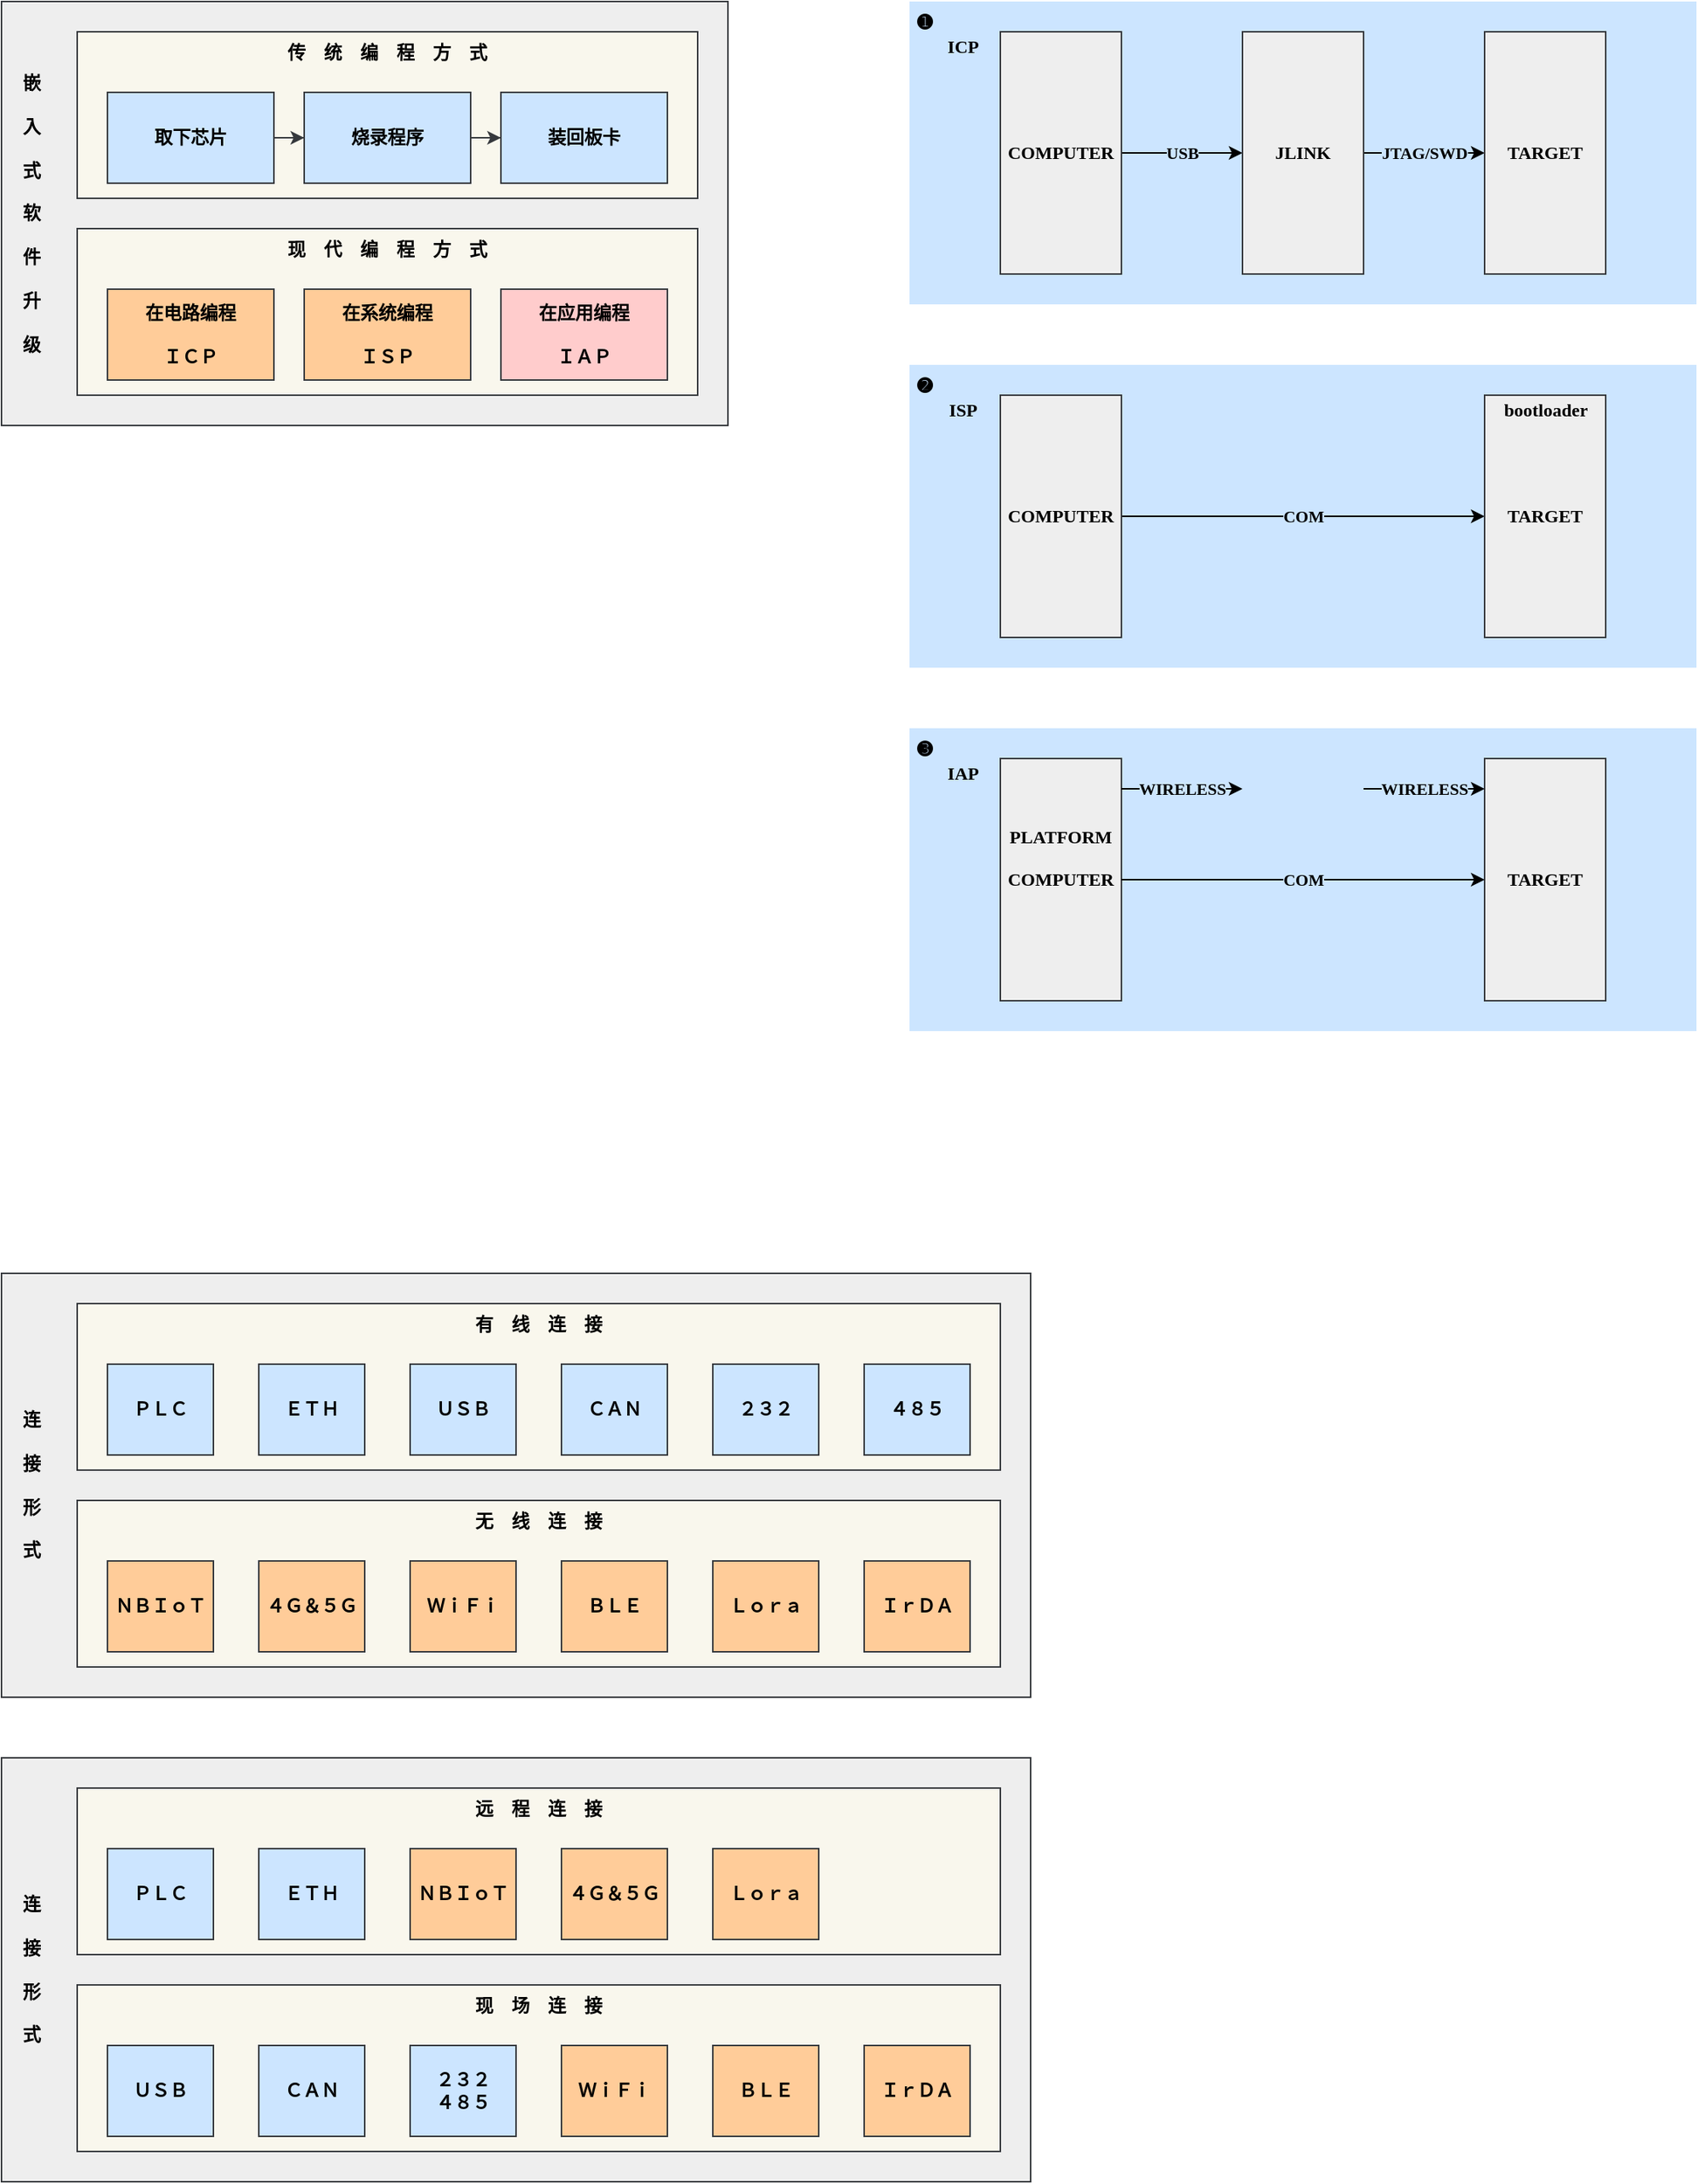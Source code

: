 <mxfile version="21.7.5" type="device" pages="5">
  <diagram id="BXG7_rjl-7wFdmvyHwiV" name="编程方式">
    <mxGraphModel dx="4051" dy="2343" grid="1" gridSize="10" guides="0" tooltips="1" connect="1" arrows="1" fold="1" page="1" pageScale="1" pageWidth="1169" pageHeight="827" math="0" shadow="0">
      <root>
        <mxCell id="0" />
        <mxCell id="1" parent="0" />
        <mxCell id="EdDSpajtO4QUlybsc-FD-1" value="&amp;nbsp;➌" style="rounded=0;whiteSpace=wrap;html=1;labelBackgroundColor=none;fontFamily=Sarasa Fixed SC;fillColor=#cce5ff;strokeColor=none;fontStyle=1;verticalAlign=top;align=left;" parent="1" vertex="1">
          <mxGeometry x="640" y="520" width="520" height="200" as="geometry" />
        </mxCell>
        <mxCell id="EdDSpajtO4QUlybsc-FD-2" value="&amp;nbsp;➋" style="rounded=0;whiteSpace=wrap;html=1;labelBackgroundColor=none;fontFamily=Sarasa Fixed SC;fillColor=#cce5ff;strokeColor=none;fontStyle=1;verticalAlign=top;align=left;" parent="1" vertex="1">
          <mxGeometry x="640" y="280" width="520" height="200" as="geometry" />
        </mxCell>
        <mxCell id="EdDSpajtO4QUlybsc-FD-3" value="&amp;nbsp;➊" style="rounded=0;whiteSpace=wrap;html=1;labelBackgroundColor=none;fontFamily=Sarasa Fixed SC;fillColor=#cce5ff;strokeColor=none;fontStyle=1;verticalAlign=top;align=left;" parent="1" vertex="1">
          <mxGeometry x="640" y="40" width="520" height="200" as="geometry" />
        </mxCell>
        <mxCell id="EdDSpajtO4QUlybsc-FD-70" value="USB" style="edgeStyle=orthogonalEdgeStyle;rounded=0;orthogonalLoop=1;jettySize=auto;html=1;labelBackgroundColor=#CCE5FF;fontFamily=Sarasa Fixed SC;fontStyle=1" parent="1" source="EdDSpajtO4QUlybsc-FD-71" target="EdDSpajtO4QUlybsc-FD-73" edge="1">
          <mxGeometry relative="1" as="geometry" />
        </mxCell>
        <mxCell id="EdDSpajtO4QUlybsc-FD-71" value="COMPUTER" style="rounded=0;whiteSpace=wrap;html=1;fontSize=12;align=center;fontFamily=Sarasa Fixed SC;fillColor=#eeeeee;strokeColor=#36393d;fontStyle=1" parent="1" vertex="1">
          <mxGeometry x="700" y="60" width="80" height="160" as="geometry" />
        </mxCell>
        <mxCell id="EdDSpajtO4QUlybsc-FD-72" value="JTAG/SWD" style="edgeStyle=orthogonalEdgeStyle;rounded=0;orthogonalLoop=1;jettySize=auto;html=1;labelBackgroundColor=#CCE5FF;fontFamily=Sarasa Fixed SC;fontStyle=1" parent="1" source="EdDSpajtO4QUlybsc-FD-73" target="EdDSpajtO4QUlybsc-FD-74" edge="1">
          <mxGeometry relative="1" as="geometry" />
        </mxCell>
        <mxCell id="EdDSpajtO4QUlybsc-FD-73" value="JLINK" style="rounded=0;whiteSpace=wrap;html=1;fontSize=12;align=center;fontFamily=Sarasa Fixed SC;fillColor=#eeeeee;strokeColor=#36393d;fontStyle=1" parent="1" vertex="1">
          <mxGeometry x="860" y="60" width="80" height="160" as="geometry" />
        </mxCell>
        <mxCell id="EdDSpajtO4QUlybsc-FD-74" value="TARGET" style="rounded=0;whiteSpace=wrap;html=1;fontSize=12;align=center;fontFamily=Sarasa Fixed SC;fillColor=#eeeeee;strokeColor=#36393d;fontStyle=1" parent="1" vertex="1">
          <mxGeometry x="1020" y="60" width="80" height="160" as="geometry" />
        </mxCell>
        <mxCell id="EdDSpajtO4QUlybsc-FD-75" value="COM" style="edgeStyle=orthogonalEdgeStyle;rounded=0;orthogonalLoop=1;jettySize=auto;html=1;labelBackgroundColor=#CCE5FF;fontFamily=Sarasa Fixed SC;fontStyle=1" parent="1" source="EdDSpajtO4QUlybsc-FD-76" target="EdDSpajtO4QUlybsc-FD-77" edge="1">
          <mxGeometry relative="1" as="geometry" />
        </mxCell>
        <mxCell id="EdDSpajtO4QUlybsc-FD-76" value="COMPUTER" style="rounded=0;whiteSpace=wrap;html=1;fontSize=12;align=center;fontFamily=Sarasa Fixed SC;fillColor=#eeeeee;strokeColor=#36393d;fontStyle=1" parent="1" vertex="1">
          <mxGeometry x="700" y="300" width="80" height="160" as="geometry" />
        </mxCell>
        <mxCell id="EdDSpajtO4QUlybsc-FD-77" value="TARGET" style="rounded=0;whiteSpace=wrap;html=1;fontSize=12;align=center;fontFamily=Sarasa Fixed SC;fillColor=#eeeeee;strokeColor=#36393d;fontStyle=1" parent="1" vertex="1">
          <mxGeometry x="1020" y="300" width="80" height="160" as="geometry" />
        </mxCell>
        <mxCell id="EdDSpajtO4QUlybsc-FD-78" value="TARGET" style="rounded=0;whiteSpace=wrap;html=1;fontSize=12;align=center;fontFamily=Sarasa Fixed SC;fillColor=#eeeeee;strokeColor=#36393d;fontStyle=1" parent="1" vertex="1">
          <mxGeometry x="1020" y="540" width="80" height="160" as="geometry" />
        </mxCell>
        <mxCell id="EdDSpajtO4QUlybsc-FD-79" value="PLATFORM&lt;br&gt;　&lt;br&gt;COMPUTER&lt;br&gt;　&lt;br&gt;　" style="rounded=0;whiteSpace=wrap;html=1;fontSize=12;align=center;fontFamily=Sarasa Fixed SC;fillColor=#eeeeee;strokeColor=#36393d;fontStyle=1" parent="1" vertex="1">
          <mxGeometry x="700" y="540" width="80" height="160" as="geometry" />
        </mxCell>
        <mxCell id="EdDSpajtO4QUlybsc-FD-80" value="bootloader" style="text;html=1;align=center;verticalAlign=middle;resizable=0;points=[];autosize=1;strokeColor=none;fontFamily=Sarasa Fixed SC;fontStyle=1" parent="1" vertex="1">
          <mxGeometry x="1020" y="295" width="80" height="30" as="geometry" />
        </mxCell>
        <mxCell id="EdDSpajtO4QUlybsc-FD-81" value="&lt;span style=&quot;&quot;&gt;ICP&lt;/span&gt;" style="text;html=1;align=center;verticalAlign=middle;resizable=0;points=[];autosize=1;strokeColor=none;fontFamily=Sarasa Fixed SC;fontStyle=1" parent="1" vertex="1">
          <mxGeometry x="655" y="55" width="40" height="30" as="geometry" />
        </mxCell>
        <mxCell id="EdDSpajtO4QUlybsc-FD-82" value="&lt;span&gt;ISP&lt;/span&gt;" style="text;html=1;align=center;verticalAlign=middle;resizable=0;points=[];autosize=1;strokeColor=none;fontFamily=Sarasa Fixed SC;fontStyle=1" parent="1" vertex="1">
          <mxGeometry x="655" y="295" width="40" height="30" as="geometry" />
        </mxCell>
        <mxCell id="EdDSpajtO4QUlybsc-FD-83" value="&lt;span&gt;IAP&lt;/span&gt;" style="text;html=1;align=center;verticalAlign=middle;resizable=0;points=[];autosize=1;strokeColor=none;fontFamily=Sarasa Fixed SC;fontStyle=1" parent="1" vertex="1">
          <mxGeometry x="655" y="535" width="40" height="30" as="geometry" />
        </mxCell>
        <mxCell id="EdDSpajtO4QUlybsc-FD-84" value="COM" style="edgeStyle=orthogonalEdgeStyle;rounded=0;orthogonalLoop=1;jettySize=auto;html=1;labelBackgroundColor=#CCE5FF;fontFamily=Sarasa Fixed SC;fontStyle=1" parent="1" edge="1">
          <mxGeometry relative="1" as="geometry">
            <mxPoint x="780" y="620" as="sourcePoint" />
            <mxPoint x="1020" y="620" as="targetPoint" />
          </mxGeometry>
        </mxCell>
        <mxCell id="EdDSpajtO4QUlybsc-FD-85" value="WIRELESS" style="edgeStyle=orthogonalEdgeStyle;rounded=0;orthogonalLoop=1;jettySize=auto;html=1;labelBackgroundColor=#CCE5FF;fontFamily=Sarasa Fixed SC;fontStyle=1" parent="1" edge="1">
          <mxGeometry relative="1" as="geometry">
            <mxPoint x="860" y="560" as="targetPoint" />
            <mxPoint x="780" y="560" as="sourcePoint" />
          </mxGeometry>
        </mxCell>
        <mxCell id="EdDSpajtO4QUlybsc-FD-86" value="WIRELESS" style="edgeStyle=orthogonalEdgeStyle;rounded=0;orthogonalLoop=1;jettySize=auto;html=1;labelBackgroundColor=#CCE5FF;fontFamily=Sarasa Fixed SC;fontStyle=1" parent="1" edge="1">
          <mxGeometry relative="1" as="geometry">
            <mxPoint x="1020" y="560" as="targetPoint" />
            <mxPoint x="940" y="560" as="sourcePoint" />
          </mxGeometry>
        </mxCell>
        <mxCell id="EdDSpajtO4QUlybsc-FD-106" value="　嵌&lt;br&gt;&lt;br&gt;　入&lt;br&gt;&lt;br&gt;　式&lt;br&gt;&lt;br&gt;　软&lt;br&gt;&lt;br&gt;　件&lt;br&gt;&lt;br&gt;　升&lt;br&gt;&lt;br&gt;　级" style="rounded=0;whiteSpace=wrap;html=1;fontSize=12;align=left;fontFamily=Sarasa Fixed SC;fillColor=#eeeeee;strokeColor=#36393d;fontStyle=1" parent="1" vertex="1">
          <mxGeometry x="40" y="40" width="480" height="280" as="geometry" />
        </mxCell>
        <mxCell id="EdDSpajtO4QUlybsc-FD-107" value="传　统　编　程　方　式" style="rounded=0;whiteSpace=wrap;html=1;fontSize=12;align=center;fontFamily=Sarasa Fixed SC;fillColor=#f9f7ed;strokeColor=#36393d;fontStyle=1;verticalAlign=top;" parent="1" vertex="1">
          <mxGeometry x="90" y="60" width="410" height="110" as="geometry" />
        </mxCell>
        <mxCell id="EdDSpajtO4QUlybsc-FD-108" value="现　代　编　程　方　式" style="rounded=0;whiteSpace=wrap;html=1;fontSize=12;align=center;fontFamily=Sarasa Fixed SC;fillColor=#f9f7ed;strokeColor=#36393d;fontStyle=1;verticalAlign=top;" parent="1" vertex="1">
          <mxGeometry x="90" y="190" width="410" height="110" as="geometry" />
        </mxCell>
        <mxCell id="EdDSpajtO4QUlybsc-FD-109" value="在电路编程&lt;br&gt;&lt;br&gt;ＩＣＰ" style="rounded=0;whiteSpace=wrap;html=1;fontSize=12;align=center;fontFamily=Sarasa Fixed SC;fillColor=#ffcc99;strokeColor=#36393d;fontStyle=1" parent="1" vertex="1">
          <mxGeometry x="110" y="230" width="110" height="60" as="geometry" />
        </mxCell>
        <mxCell id="EdDSpajtO4QUlybsc-FD-110" value="在系统编程&lt;br&gt;&lt;br&gt;ＩＳＰ" style="rounded=0;whiteSpace=wrap;html=1;fontSize=12;align=center;fontFamily=Sarasa Fixed SC;fillColor=#ffcc99;strokeColor=#36393d;fontStyle=1" parent="1" vertex="1">
          <mxGeometry x="240" y="230" width="110" height="60" as="geometry" />
        </mxCell>
        <mxCell id="EdDSpajtO4QUlybsc-FD-111" value="在应用编程&lt;br&gt;&lt;br&gt;ＩＡＰ" style="rounded=0;whiteSpace=wrap;html=1;fontSize=12;align=center;fontFamily=Sarasa Fixed SC;fillColor=#ffcccc;strokeColor=#36393d;fontStyle=1" parent="1" vertex="1">
          <mxGeometry x="370" y="230" width="110" height="60" as="geometry" />
        </mxCell>
        <mxCell id="EdDSpajtO4QUlybsc-FD-112" style="edgeStyle=orthogonalEdgeStyle;rounded=0;orthogonalLoop=1;jettySize=auto;html=1;fontFamily=Sarasa Fixed SC;fontSize=12;endArrow=classic;endFill=1;fillColor=#cce5ff;strokeColor=#36393d;" parent="1" source="EdDSpajtO4QUlybsc-FD-113" target="EdDSpajtO4QUlybsc-FD-115" edge="1">
          <mxGeometry relative="1" as="geometry" />
        </mxCell>
        <mxCell id="EdDSpajtO4QUlybsc-FD-113" value="取下芯片" style="rounded=0;whiteSpace=wrap;html=1;fontSize=12;align=center;fontFamily=Sarasa Fixed SC;fillColor=#cce5ff;strokeColor=#36393d;fontStyle=1" parent="1" vertex="1">
          <mxGeometry x="110" y="100" width="110" height="60" as="geometry" />
        </mxCell>
        <mxCell id="EdDSpajtO4QUlybsc-FD-114" style="edgeStyle=orthogonalEdgeStyle;rounded=0;orthogonalLoop=1;jettySize=auto;html=1;fontFamily=Sarasa Fixed SC;fontSize=12;endArrow=classic;endFill=1;fillColor=#cce5ff;strokeColor=#36393d;" parent="1" source="EdDSpajtO4QUlybsc-FD-115" target="EdDSpajtO4QUlybsc-FD-116" edge="1">
          <mxGeometry relative="1" as="geometry" />
        </mxCell>
        <mxCell id="EdDSpajtO4QUlybsc-FD-115" value="烧录程序" style="rounded=0;whiteSpace=wrap;html=1;fontSize=12;align=center;fontFamily=Sarasa Fixed SC;fillColor=#cce5ff;strokeColor=#36393d;fontStyle=1" parent="1" vertex="1">
          <mxGeometry x="240" y="100" width="110" height="60" as="geometry" />
        </mxCell>
        <mxCell id="EdDSpajtO4QUlybsc-FD-116" value="装回板卡" style="rounded=0;whiteSpace=wrap;html=1;fontSize=12;align=center;fontFamily=Sarasa Fixed SC;fillColor=#cce5ff;strokeColor=#36393d;fontStyle=1" parent="1" vertex="1">
          <mxGeometry x="370" y="100" width="110" height="60" as="geometry" />
        </mxCell>
        <mxCell id="5W77zVC8Y4v_TAw2Y32F-20" value="　连&lt;br&gt;&lt;br&gt;　接&lt;br&gt;&lt;br&gt;　形&lt;br&gt;&lt;br&gt;　式" style="rounded=0;whiteSpace=wrap;html=1;fontSize=12;align=left;fontFamily=Sarasa Fixed SC;fillColor=#eeeeee;strokeColor=#36393d;fontStyle=1" parent="1" vertex="1">
          <mxGeometry x="40" y="880" width="680" height="280" as="geometry" />
        </mxCell>
        <mxCell id="5W77zVC8Y4v_TAw2Y32F-21" value="有　线　连　接" style="rounded=0;whiteSpace=wrap;html=1;fontSize=12;align=center;fontFamily=Sarasa Fixed SC;fillColor=#f9f7ed;strokeColor=#36393d;fontStyle=1;verticalAlign=top;" parent="1" vertex="1">
          <mxGeometry x="90" y="900" width="610" height="110" as="geometry" />
        </mxCell>
        <mxCell id="5W77zVC8Y4v_TAw2Y32F-22" value="无　线　连　接" style="rounded=0;whiteSpace=wrap;html=1;fontSize=12;align=center;fontFamily=Sarasa Fixed SC;fillColor=#f9f7ed;strokeColor=#36393d;fontStyle=1;verticalAlign=top;" parent="1" vertex="1">
          <mxGeometry x="90" y="1030" width="610" height="110" as="geometry" />
        </mxCell>
        <mxCell id="5W77zVC8Y4v_TAw2Y32F-23" value="ＩｒＤＡ" style="rounded=0;whiteSpace=wrap;html=1;fontSize=12;align=center;fontFamily=Sarasa Fixed SC;fillColor=#ffcc99;strokeColor=#36393d;fontStyle=1" parent="1" vertex="1">
          <mxGeometry x="610" y="1070" width="70" height="60" as="geometry" />
        </mxCell>
        <mxCell id="5W77zVC8Y4v_TAw2Y32F-24" value="ＢＬＥ" style="rounded=0;whiteSpace=wrap;html=1;fontSize=12;align=center;fontFamily=Sarasa Fixed SC;fillColor=#ffcc99;strokeColor=#36393d;fontStyle=1" parent="1" vertex="1">
          <mxGeometry x="410" y="1070" width="70" height="60" as="geometry" />
        </mxCell>
        <mxCell id="5W77zVC8Y4v_TAw2Y32F-25" value="ＮＢＩｏＴ" style="rounded=0;whiteSpace=wrap;html=1;fontSize=12;align=center;fontFamily=Sarasa Fixed SC;fillColor=#ffcc99;strokeColor=#36393d;fontStyle=1" parent="1" vertex="1">
          <mxGeometry x="110" y="1070" width="70" height="60" as="geometry" />
        </mxCell>
        <mxCell id="5W77zVC8Y4v_TAw2Y32F-27" value="ＥＴＨ" style="rounded=0;whiteSpace=wrap;html=1;fontSize=12;align=center;fontFamily=Sarasa Fixed SC;fillColor=#cce5ff;strokeColor=#36393d;fontStyle=1" parent="1" vertex="1">
          <mxGeometry x="210" y="940" width="70" height="60" as="geometry" />
        </mxCell>
        <mxCell id="5W77zVC8Y4v_TAw2Y32F-31" value="ＵＳＢ" style="rounded=0;whiteSpace=wrap;html=1;fontSize=12;align=center;fontFamily=Sarasa Fixed SC;fillColor=#cce5ff;strokeColor=#36393d;fontStyle=1" parent="1" vertex="1">
          <mxGeometry x="310" y="940" width="70" height="60" as="geometry" />
        </mxCell>
        <mxCell id="5W77zVC8Y4v_TAw2Y32F-34" value="ＰＬＣ" style="rounded=0;whiteSpace=wrap;html=1;fontSize=12;align=center;fontFamily=Sarasa Fixed SC;fillColor=#cce5ff;strokeColor=#36393d;fontStyle=1" parent="1" vertex="1">
          <mxGeometry x="110" y="940" width="70" height="60" as="geometry" />
        </mxCell>
        <mxCell id="5W77zVC8Y4v_TAw2Y32F-35" value="２３２" style="rounded=0;whiteSpace=wrap;html=1;fontSize=12;align=center;fontFamily=Sarasa Fixed SC;fillColor=#cce5ff;strokeColor=#36393d;fontStyle=1" parent="1" vertex="1">
          <mxGeometry x="510" y="940" width="70" height="60" as="geometry" />
        </mxCell>
        <mxCell id="5W77zVC8Y4v_TAw2Y32F-36" value="Ｌｏｒａ" style="rounded=0;whiteSpace=wrap;html=1;fontSize=12;align=center;fontFamily=Sarasa Fixed SC;fillColor=#ffcc99;strokeColor=#36393d;fontStyle=1" parent="1" vertex="1">
          <mxGeometry x="510" y="1070" width="70" height="60" as="geometry" />
        </mxCell>
        <mxCell id="5W77zVC8Y4v_TAw2Y32F-37" value="ＣＡＮ" style="rounded=0;whiteSpace=wrap;html=1;fontSize=12;align=center;fontFamily=Sarasa Fixed SC;fillColor=#cce5ff;strokeColor=#36393d;fontStyle=1" parent="1" vertex="1">
          <mxGeometry x="410" y="940" width="70" height="60" as="geometry" />
        </mxCell>
        <mxCell id="5W77zVC8Y4v_TAw2Y32F-38" value="４８５" style="rounded=0;whiteSpace=wrap;html=1;fontSize=12;align=center;fontFamily=Sarasa Fixed SC;fillColor=#cce5ff;strokeColor=#36393d;fontStyle=1" parent="1" vertex="1">
          <mxGeometry x="610" y="940" width="70" height="60" as="geometry" />
        </mxCell>
        <mxCell id="5W77zVC8Y4v_TAw2Y32F-39" value="ＷｉＦｉ" style="rounded=0;whiteSpace=wrap;html=1;fontSize=12;align=center;fontFamily=Sarasa Fixed SC;fillColor=#ffcc99;strokeColor=#36393d;fontStyle=1" parent="1" vertex="1">
          <mxGeometry x="310" y="1070" width="70" height="60" as="geometry" />
        </mxCell>
        <mxCell id="5W77zVC8Y4v_TAw2Y32F-40" value="４Ｇ＆５Ｇ" style="rounded=0;whiteSpace=wrap;html=1;fontSize=12;align=center;fontFamily=Sarasa Fixed SC;fillColor=#ffcc99;strokeColor=#36393d;fontStyle=1" parent="1" vertex="1">
          <mxGeometry x="210" y="1070" width="70" height="60" as="geometry" />
        </mxCell>
        <mxCell id="5W77zVC8Y4v_TAw2Y32F-41" value="　连&lt;br&gt;&lt;br&gt;　接&lt;br&gt;&lt;br&gt;　形&lt;br&gt;&lt;br&gt;　式" style="rounded=0;whiteSpace=wrap;html=1;fontSize=12;align=left;fontFamily=Sarasa Fixed SC;fillColor=#eeeeee;strokeColor=#36393d;fontStyle=1" parent="1" vertex="1">
          <mxGeometry x="40" y="1200" width="680" height="280" as="geometry" />
        </mxCell>
        <mxCell id="5W77zVC8Y4v_TAw2Y32F-42" value="远　程　连　接" style="rounded=0;whiteSpace=wrap;html=1;fontSize=12;align=center;fontFamily=Sarasa Fixed SC;fillColor=#f9f7ed;strokeColor=#36393d;fontStyle=1;verticalAlign=top;" parent="1" vertex="1">
          <mxGeometry x="90" y="1220" width="610" height="110" as="geometry" />
        </mxCell>
        <mxCell id="5W77zVC8Y4v_TAw2Y32F-43" value="现　场　连　接" style="rounded=0;whiteSpace=wrap;html=1;fontSize=12;align=center;fontFamily=Sarasa Fixed SC;fillColor=#f9f7ed;strokeColor=#36393d;fontStyle=1;verticalAlign=top;" parent="1" vertex="1">
          <mxGeometry x="90" y="1350" width="610" height="110" as="geometry" />
        </mxCell>
        <mxCell id="5W77zVC8Y4v_TAw2Y32F-45" value="ＢＬＥ" style="rounded=0;whiteSpace=wrap;html=1;fontSize=12;align=center;fontFamily=Sarasa Fixed SC;fillColor=#ffcc99;strokeColor=#36393d;fontStyle=1" parent="1" vertex="1">
          <mxGeometry x="510" y="1390" width="70" height="60" as="geometry" />
        </mxCell>
        <mxCell id="5W77zVC8Y4v_TAw2Y32F-46" value="ＮＢＩｏＴ" style="rounded=0;whiteSpace=wrap;html=1;fontSize=12;align=center;fontFamily=Sarasa Fixed SC;fillColor=#ffcc99;strokeColor=#36393d;fontStyle=1" parent="1" vertex="1">
          <mxGeometry x="310" y="1260" width="70" height="60" as="geometry" />
        </mxCell>
        <mxCell id="5W77zVC8Y4v_TAw2Y32F-47" value="ＥＴＨ" style="rounded=0;whiteSpace=wrap;html=1;fontSize=12;align=center;fontFamily=Sarasa Fixed SC;fillColor=#cce5ff;strokeColor=#36393d;fontStyle=1" parent="1" vertex="1">
          <mxGeometry x="210" y="1260" width="70" height="60" as="geometry" />
        </mxCell>
        <mxCell id="5W77zVC8Y4v_TAw2Y32F-48" value="ＵＳＢ" style="rounded=0;whiteSpace=wrap;html=1;fontSize=12;align=center;fontFamily=Sarasa Fixed SC;fillColor=#cce5ff;strokeColor=#36393d;fontStyle=1" parent="1" vertex="1">
          <mxGeometry x="110" y="1390" width="70" height="60" as="geometry" />
        </mxCell>
        <mxCell id="5W77zVC8Y4v_TAw2Y32F-49" value="ＰＬＣ" style="rounded=0;whiteSpace=wrap;html=1;fontSize=12;align=center;fontFamily=Sarasa Fixed SC;fillColor=#cce5ff;strokeColor=#36393d;fontStyle=1" parent="1" vertex="1">
          <mxGeometry x="110" y="1260" width="70" height="60" as="geometry" />
        </mxCell>
        <mxCell id="5W77zVC8Y4v_TAw2Y32F-51" value="Ｌｏｒａ" style="rounded=0;whiteSpace=wrap;html=1;fontSize=12;align=center;fontFamily=Sarasa Fixed SC;fillColor=#ffcc99;strokeColor=#36393d;fontStyle=1" parent="1" vertex="1">
          <mxGeometry x="510" y="1260" width="70" height="60" as="geometry" />
        </mxCell>
        <mxCell id="5W77zVC8Y4v_TAw2Y32F-52" value="ＣＡＮ" style="rounded=0;whiteSpace=wrap;html=1;fontSize=12;align=center;fontFamily=Sarasa Fixed SC;fillColor=#cce5ff;strokeColor=#36393d;fontStyle=1" parent="1" vertex="1">
          <mxGeometry x="210" y="1390" width="70" height="60" as="geometry" />
        </mxCell>
        <mxCell id="5W77zVC8Y4v_TAw2Y32F-53" value="２３２&lt;br&gt;４８５" style="rounded=0;whiteSpace=wrap;html=1;fontSize=12;align=center;fontFamily=Sarasa Fixed SC;fillColor=#cce5ff;strokeColor=#36393d;fontStyle=1" parent="1" vertex="1">
          <mxGeometry x="310" y="1390" width="70" height="60" as="geometry" />
        </mxCell>
        <mxCell id="5W77zVC8Y4v_TAw2Y32F-54" value="ＷｉＦｉ" style="rounded=0;whiteSpace=wrap;html=1;fontSize=12;align=center;fontFamily=Sarasa Fixed SC;fillColor=#ffcc99;strokeColor=#36393d;fontStyle=1" parent="1" vertex="1">
          <mxGeometry x="410" y="1390" width="70" height="60" as="geometry" />
        </mxCell>
        <mxCell id="5W77zVC8Y4v_TAw2Y32F-55" value="４Ｇ＆５Ｇ" style="rounded=0;whiteSpace=wrap;html=1;fontSize=12;align=center;fontFamily=Sarasa Fixed SC;fillColor=#ffcc99;strokeColor=#36393d;fontStyle=1" parent="1" vertex="1">
          <mxGeometry x="410" y="1260" width="70" height="60" as="geometry" />
        </mxCell>
        <mxCell id="5W77zVC8Y4v_TAw2Y32F-56" value="ＩｒＤＡ" style="rounded=0;whiteSpace=wrap;html=1;fontSize=12;align=center;fontFamily=Sarasa Fixed SC;fillColor=#ffcc99;strokeColor=#36393d;fontStyle=1" parent="1" vertex="1">
          <mxGeometry x="610" y="1390" width="70" height="60" as="geometry" />
        </mxCell>
      </root>
    </mxGraphModel>
  </diagram>
  <diagram id="Ea4V3Ur_iY3kMX5IJtmJ" name="升级方案">
    <mxGraphModel dx="4051" dy="2343" grid="1" gridSize="10" guides="0" tooltips="1" connect="1" arrows="1" fold="1" page="1" pageScale="1" pageWidth="1600" pageHeight="900" math="0" shadow="0">
      <root>
        <mxCell id="0" />
        <mxCell id="1" parent="0" />
        <mxCell id="g7g9Iu4FzI7gwJKC8QSF-41" style="edgeStyle=orthogonalEdgeStyle;rounded=0;orthogonalLoop=1;jettySize=auto;html=1;exitX=0.5;exitY=0;exitDx=0;exitDy=0;fontStyle=1;fontFamily=Sarasa Fixed SC;" parent="1" source="g7g9Iu4FzI7gwJKC8QSF-42" target="g7g9Iu4FzI7gwJKC8QSF-44" edge="1">
          <mxGeometry relative="1" as="geometry">
            <mxPoint x="940" y="2760" as="targetPoint" />
          </mxGeometry>
        </mxCell>
        <mxCell id="g7g9Iu4FzI7gwJKC8QSF-90" value="旧+75" style="edgeStyle=orthogonalEdgeStyle;rounded=0;orthogonalLoop=1;jettySize=auto;html=1;fontStyle=1;fontFamily=Sarasa Fixed SC;fontSize=10;" parent="1" source="g7g9Iu4FzI7gwJKC8QSF-84" target="g7g9Iu4FzI7gwJKC8QSF-33" edge="1">
          <mxGeometry x="-0.667" relative="1" as="geometry">
            <mxPoint x="910" y="2750" as="targetPoint" />
            <mxPoint x="970" y="2770" as="sourcePoint" />
            <mxPoint as="offset" />
          </mxGeometry>
        </mxCell>
        <mxCell id="g7g9Iu4FzI7gwJKC8QSF-83" value="" style="rounded=0;whiteSpace=wrap;html=1;fontFamily=Sarasa Fixed SC;fontStyle=1;fillColor=#ffcc99;strokeColor=#36393d;" parent="1" vertex="1">
          <mxGeometry x="720" y="3140" width="160" height="40" as="geometry" />
        </mxCell>
        <mxCell id="mM8gBxCYIgApJWGxkL9z-3" value="差异文件" style="rounded=0;whiteSpace=wrap;html=1;fontFamily=Sarasa Fixed SC;fontStyle=1;fillColor=#ffcccc;strokeColor=#36393d;" parent="1" vertex="1">
          <mxGeometry x="1560" y="1080" width="160" height="240" as="geometry" />
        </mxCell>
        <mxCell id="mM8gBxCYIgApJWGxkL9z-55" value="新程序" style="rounded=0;whiteSpace=wrap;html=1;fontFamily=Sarasa Fixed SC;fontStyle=1;fillColor=#cce5ff;strokeColor=#36393d;" parent="1" vertex="1">
          <mxGeometry x="560" y="1080" width="80" height="240" as="geometry" />
        </mxCell>
        <mxCell id="mM8gBxCYIgApJWGxkL9z-60" value="升级包头&lt;br style=&quot;border-color: var(--border-color);&quot;&gt;" style="rounded=0;whiteSpace=wrap;html=1;fontFamily=Sarasa Fixed SC;fontStyle=1;verticalAlign=top;fillColor=#f9f7ed;strokeColor=#36393d;" parent="1" vertex="1">
          <mxGeometry x="160" y="720" width="160" height="360" as="geometry" />
        </mxCell>
        <mxCell id="mM8gBxCYIgApJWGxkL9z-61" value="文件长度 (04B)" style="rounded=0;whiteSpace=wrap;html=1;fontFamily=Sarasa Fixed SC;fontStyle=1;fillColor=#f9f7ed;strokeColor=#36393d;" parent="1" vertex="1">
          <mxGeometry x="180" y="820" width="120" height="20" as="geometry" />
        </mxCell>
        <mxCell id="mM8gBxCYIgApJWGxkL9z-62" value="文件摘要 (04B)" style="rounded=0;whiteSpace=wrap;html=1;fontFamily=Sarasa Fixed SC;fontStyle=1;fillColor=#f9f7ed;strokeColor=#36393d;" parent="1" vertex="1">
          <mxGeometry x="180" y="800" width="120" height="20" as="geometry" />
        </mxCell>
        <mxCell id="mM8gBxCYIgApJWGxkL9z-63" value="包头长度 (04B)" style="rounded=0;whiteSpace=wrap;html=1;fontFamily=Sarasa Fixed SC;fontStyle=1;fillColor=#f9f7ed;strokeColor=#36393d;" parent="1" vertex="1">
          <mxGeometry x="180" y="780" width="120" height="20" as="geometry" />
        </mxCell>
        <mxCell id="mM8gBxCYIgApJWGxkL9z-64" value="新程序&#39;LEN (04B)" style="rounded=0;whiteSpace=wrap;html=1;fontFamily=Sarasa Fixed SC;fontStyle=1;fillColor=#f9f7ed;strokeColor=#36393d;" parent="1" vertex="1">
          <mxGeometry x="180" y="920" width="120" height="20" as="geometry" />
        </mxCell>
        <mxCell id="mM8gBxCYIgApJWGxkL9z-65" value="新程序&#39;CRC (04B)" style="rounded=0;whiteSpace=wrap;html=1;fontFamily=Sarasa Fixed SC;fontStyle=1;fillColor=#f9f7ed;strokeColor=#36393d;" parent="1" vertex="1">
          <mxGeometry x="180" y="960" width="120" height="20" as="geometry" />
        </mxCell>
        <mxCell id="mM8gBxCYIgApJWGxkL9z-66" value="旧程序&#39;LEN (04B)" style="rounded=0;whiteSpace=wrap;html=1;fontFamily=Sarasa Fixed SC;fontStyle=1;fillColor=#f9f7ed;strokeColor=#36393d;" parent="1" vertex="1">
          <mxGeometry x="180" y="940" width="120" height="20" as="geometry" />
        </mxCell>
        <mxCell id="mM8gBxCYIgApJWGxkL9z-67" value="旧程序&#39;CRC (04B)" style="rounded=0;whiteSpace=wrap;html=1;fontFamily=Sarasa Fixed SC;fontStyle=1;fillColor=#f9f7ed;strokeColor=#36393d;" parent="1" vertex="1">
          <mxGeometry x="180" y="980" width="120" height="20" as="geometry" />
        </mxCell>
        <mxCell id="mM8gBxCYIgApJWGxkL9z-68" value="旧程序&#39;MD5 (16B)" style="rounded=0;whiteSpace=wrap;html=1;fontFamily=Sarasa Fixed SC;fontStyle=1;fillColor=#f9f7ed;strokeColor=#36393d;" parent="1" vertex="1">
          <mxGeometry x="180" y="1020" width="120" height="20" as="geometry" />
        </mxCell>
        <mxCell id="mM8gBxCYIgApJWGxkL9z-69" value="魔术数字 (04B)" style="rounded=0;whiteSpace=wrap;html=1;fontFamily=Sarasa Fixed SC;fontStyle=1;fillColor=#f9f7ed;strokeColor=#36393d;" parent="1" vertex="1">
          <mxGeometry x="180" y="760" width="120" height="20" as="geometry" />
        </mxCell>
        <mxCell id="mM8gBxCYIgApJWGxkL9z-70" value="新程序&#39;MD5 (16B)" style="rounded=0;whiteSpace=wrap;html=1;fontFamily=Sarasa Fixed SC;fontStyle=1;fillColor=#f9f7ed;strokeColor=#36393d;" parent="1" vertex="1">
          <mxGeometry x="180" y="1000" width="120" height="20" as="geometry" />
        </mxCell>
        <mxCell id="mM8gBxCYIgApJWGxkL9z-71" value="" style="shape=curlyBracket;whiteSpace=wrap;html=1;rounded=1;flipH=1;labelPosition=right;verticalLabelPosition=middle;align=left;verticalAlign=middle;fontStyle=1;fontFamily=Sarasa Fixed SC;rotation=-180;" parent="1" vertex="1">
          <mxGeometry x="130" y="860" width="20" height="460" as="geometry" />
        </mxCell>
        <mxCell id="mM8gBxCYIgApJWGxkL9z-72" value="文件长度&lt;br&gt;&lt;br&gt;文件摘要" style="text;html=1;strokeColor=none;fillColor=none;align=center;verticalAlign=middle;whiteSpace=wrap;rounded=0;fontStyle=1;fontFamily=Sarasa Fixed SC;" parent="1" vertex="1">
          <mxGeometry x="100" y="1020" width="20" height="140" as="geometry" />
        </mxCell>
        <mxCell id="mM8gBxCYIgApJWGxkL9z-74" value="" style="shape=curlyBracket;whiteSpace=wrap;html=1;rounded=1;flipH=1;labelPosition=right;verticalLabelPosition=middle;align=left;verticalAlign=middle;fontStyle=1;fontFamily=Sarasa Fixed SC;rotation=0;" parent="1" vertex="1">
          <mxGeometry x="330" y="760" width="20" height="280" as="geometry" />
        </mxCell>
        <mxCell id="mM8gBxCYIgApJWGxkL9z-75" value="包头长度" style="text;html=1;strokeColor=none;fillColor=none;align=center;verticalAlign=middle;whiteSpace=wrap;rounded=0;fontStyle=1;fontFamily=Sarasa Fixed SC;" parent="1" vertex="1">
          <mxGeometry x="360" y="870" width="20" height="80" as="geometry" />
        </mxCell>
        <mxCell id="mM8gBxCYIgApJWGxkL9z-76" value="新版程序" style="rounded=0;whiteSpace=wrap;html=1;fontFamily=Sarasa Fixed SC;fontStyle=1;fillColor=#cce5ff;strokeColor=#36393d;" parent="1" vertex="1">
          <mxGeometry x="160" y="1080" width="160" height="240" as="geometry" />
        </mxCell>
        <mxCell id="mM8gBxCYIgApJWGxkL9z-83" value="固定字段" style="text;html=1;strokeColor=none;fillColor=none;align=center;verticalAlign=middle;whiteSpace=wrap;rounded=0;fontStyle=1;fontFamily=Sarasa Fixed SC;" parent="1" vertex="1">
          <mxGeometry x="100" y="760" width="20" height="80" as="geometry" />
        </mxCell>
        <mxCell id="mM8gBxCYIgApJWGxkL9z-84" value="" style="shape=curlyBracket;whiteSpace=wrap;html=1;rounded=1;flipH=1;labelPosition=right;verticalLabelPosition=middle;align=left;verticalAlign=middle;fontStyle=1;fontFamily=Sarasa Fixed SC;rotation=-180;" parent="1" vertex="1">
          <mxGeometry x="130" y="760" width="20" height="80" as="geometry" />
        </mxCell>
        <mxCell id="mM8gBxCYIgApJWGxkL9z-87" value="新程序长度" style="text;html=1;strokeColor=none;fillColor=none;align=center;verticalAlign=middle;whiteSpace=wrap;rounded=0;fontStyle=1;fontFamily=Sarasa Fixed SC;" parent="1" vertex="1">
          <mxGeometry x="680" y="1160" width="20" height="80" as="geometry" />
        </mxCell>
        <mxCell id="mM8gBxCYIgApJWGxkL9z-88" value="" style="shape=curlyBracket;whiteSpace=wrap;html=1;rounded=1;flipH=1;labelPosition=right;verticalLabelPosition=middle;align=left;verticalAlign=middle;fontStyle=1;fontFamily=Sarasa Fixed SC;rotation=0;" parent="1" vertex="1">
          <mxGeometry x="650" y="1080" width="20" height="240" as="geometry" />
        </mxCell>
        <mxCell id="mM8gBxCYIgApJWGxkL9z-92" value="升级包头&lt;br style=&quot;border-color: var(--border-color);&quot;&gt;" style="rounded=0;whiteSpace=wrap;html=1;fontFamily=Sarasa Fixed SC;fontStyle=1;verticalAlign=top;fillColor=#f9f7ed;strokeColor=#36393d;" parent="1" vertex="1">
          <mxGeometry x="160" y="1520" width="160" height="340" as="geometry" />
        </mxCell>
        <mxCell id="mM8gBxCYIgApJWGxkL9z-93" value="文件长度 (04B)" style="rounded=0;whiteSpace=wrap;html=1;fontFamily=Sarasa Fixed SC;fontStyle=1;fillColor=#f9f7ed;strokeColor=#36393d;" parent="1" vertex="1">
          <mxGeometry x="180" y="1600" width="120" height="20" as="geometry" />
        </mxCell>
        <mxCell id="mM8gBxCYIgApJWGxkL9z-94" value="文件摘要 (04B)" style="rounded=0;whiteSpace=wrap;html=1;fontFamily=Sarasa Fixed SC;fontStyle=1;fillColor=#f9f7ed;strokeColor=#36393d;" parent="1" vertex="1">
          <mxGeometry x="180" y="1620" width="120" height="20" as="geometry" />
        </mxCell>
        <mxCell id="mM8gBxCYIgApJWGxkL9z-95" value="包头长度 (04B)" style="rounded=0;whiteSpace=wrap;html=1;fontFamily=Sarasa Fixed SC;fontStyle=1;fillColor=#f9f7ed;strokeColor=#36393d;" parent="1" vertex="1">
          <mxGeometry x="180" y="1580" width="120" height="20" as="geometry" />
        </mxCell>
        <mxCell id="mM8gBxCYIgApJWGxkL9z-96" value="新程序&#39;LEN (04B)" style="rounded=0;whiteSpace=wrap;html=1;fontFamily=Sarasa Fixed SC;fontStyle=1;fillColor=#f9f7ed;strokeColor=#36393d;" parent="1" vertex="1">
          <mxGeometry x="180" y="1720" width="120" height="20" as="geometry" />
        </mxCell>
        <mxCell id="mM8gBxCYIgApJWGxkL9z-97" value="新程序&#39;CRC (04B)" style="rounded=0;whiteSpace=wrap;html=1;fontFamily=Sarasa Fixed SC;fontStyle=1;fillColor=#f9f7ed;strokeColor=#36393d;" parent="1" vertex="1">
          <mxGeometry x="180" y="1760" width="120" height="20" as="geometry" />
        </mxCell>
        <mxCell id="mM8gBxCYIgApJWGxkL9z-98" value="旧程序&#39;LEN (04B)" style="rounded=0;whiteSpace=wrap;html=1;fontFamily=Sarasa Fixed SC;fontStyle=1;fillColor=#f9f7ed;strokeColor=#36393d;" parent="1" vertex="1">
          <mxGeometry x="180" y="1740" width="120" height="20" as="geometry" />
        </mxCell>
        <mxCell id="mM8gBxCYIgApJWGxkL9z-99" value="旧程序&#39;CRC (04B)" style="rounded=0;whiteSpace=wrap;html=1;fontFamily=Sarasa Fixed SC;fontStyle=1;fillColor=#f9f7ed;strokeColor=#36393d;" parent="1" vertex="1">
          <mxGeometry x="180" y="1780" width="120" height="20" as="geometry" />
        </mxCell>
        <mxCell id="mM8gBxCYIgApJWGxkL9z-100" value="旧程序&#39;MD5 (16B)" style="rounded=0;whiteSpace=wrap;html=1;fontFamily=Sarasa Fixed SC;fontStyle=1;fillColor=#f9f7ed;strokeColor=#36393d;" parent="1" vertex="1">
          <mxGeometry x="180" y="1820" width="120" height="20" as="geometry" />
        </mxCell>
        <mxCell id="mM8gBxCYIgApJWGxkL9z-101" value="魔术数字 (04B)" style="rounded=0;whiteSpace=wrap;html=1;fontFamily=Sarasa Fixed SC;fontStyle=1;fillColor=#f9f7ed;strokeColor=#36393d;" parent="1" vertex="1">
          <mxGeometry x="180" y="1560" width="120" height="20" as="geometry" />
        </mxCell>
        <mxCell id="mM8gBxCYIgApJWGxkL9z-102" value="新程序&#39;MD5 (16B)" style="rounded=0;whiteSpace=wrap;html=1;fontFamily=Sarasa Fixed SC;fontStyle=1;fillColor=#f9f7ed;strokeColor=#36393d;" parent="1" vertex="1">
          <mxGeometry x="180" y="1800" width="120" height="20" as="geometry" />
        </mxCell>
        <mxCell id="mM8gBxCYIgApJWGxkL9z-103" value="" style="shape=curlyBracket;whiteSpace=wrap;html=1;rounded=1;flipH=1;labelPosition=right;verticalLabelPosition=middle;align=left;verticalAlign=middle;fontStyle=1;fontFamily=Sarasa Fixed SC;rotation=-180;" parent="1" vertex="1">
          <mxGeometry x="130" y="1660" width="20" height="440" as="geometry" />
        </mxCell>
        <mxCell id="mM8gBxCYIgApJWGxkL9z-104" value="文件长度&lt;br&gt;&lt;br&gt;文件摘要" style="text;html=1;strokeColor=none;fillColor=none;align=center;verticalAlign=middle;whiteSpace=wrap;rounded=0;fontStyle=1;fontFamily=Sarasa Fixed SC;" parent="1" vertex="1">
          <mxGeometry x="100" y="1810" width="20" height="140" as="geometry" />
        </mxCell>
        <mxCell id="mM8gBxCYIgApJWGxkL9z-105" value="" style="shape=curlyBracket;whiteSpace=wrap;html=1;rounded=1;flipH=1;labelPosition=right;verticalLabelPosition=middle;align=left;verticalAlign=middle;fontStyle=1;fontFamily=Sarasa Fixed SC;rotation=0;" parent="1" vertex="1">
          <mxGeometry x="330" y="1560" width="20" height="280" as="geometry" />
        </mxCell>
        <mxCell id="mM8gBxCYIgApJWGxkL9z-106" value="包头长度" style="text;html=1;strokeColor=none;fillColor=none;align=center;verticalAlign=middle;whiteSpace=wrap;rounded=0;fontStyle=1;fontFamily=Sarasa Fixed SC;" parent="1" vertex="1">
          <mxGeometry x="360" y="1660" width="20" height="80" as="geometry" />
        </mxCell>
        <mxCell id="mM8gBxCYIgApJWGxkL9z-107" value="新版程序/差异文件" style="rounded=0;whiteSpace=wrap;html=1;fontFamily=Sarasa Fixed SC;fontStyle=1;fillColor=#bac8d3;strokeColor=#23445d;" parent="1" vertex="1">
          <mxGeometry x="160" y="1860" width="160" height="240" as="geometry" />
        </mxCell>
        <mxCell id="mM8gBxCYIgApJWGxkL9z-108" value="固定字段" style="text;html=1;strokeColor=none;fillColor=none;align=center;verticalAlign=middle;whiteSpace=wrap;rounded=0;fontStyle=1;fontFamily=Sarasa Fixed SC;" parent="1" vertex="1">
          <mxGeometry x="100" y="1560" width="20" height="80" as="geometry" />
        </mxCell>
        <mxCell id="mM8gBxCYIgApJWGxkL9z-109" value="" style="shape=curlyBracket;whiteSpace=wrap;html=1;rounded=1;flipH=1;labelPosition=right;verticalLabelPosition=middle;align=left;verticalAlign=middle;fontStyle=1;fontFamily=Sarasa Fixed SC;rotation=-180;" parent="1" vertex="1">
          <mxGeometry x="130" y="1560" width="20" height="80" as="geometry" />
        </mxCell>
        <mxCell id="mM8gBxCYIgApJWGxkL9z-111" value="" style="shape=curlyBracket;whiteSpace=wrap;html=1;rounded=1;flipH=1;labelPosition=right;verticalLabelPosition=middle;align=left;verticalAlign=middle;fontStyle=1;fontFamily=Sarasa Fixed SC;rotation=0;" parent="1" vertex="1">
          <mxGeometry x="330" y="1860" width="20" height="240" as="geometry" />
        </mxCell>
        <mxCell id="mM8gBxCYIgApJWGxkL9z-114" value="旧程序" style="rounded=0;whiteSpace=wrap;html=1;fontFamily=Sarasa Fixed SC;fontStyle=1;fillColor=#eeeeee;strokeColor=#36393d;" parent="1" vertex="1">
          <mxGeometry x="440" y="1080" width="80" height="240" as="geometry" />
        </mxCell>
        <mxCell id="mM8gBxCYIgApJWGxkL9z-115" value="" style="shape=curlyBracket;whiteSpace=wrap;html=1;rounded=1;flipH=1;labelPosition=right;verticalLabelPosition=middle;align=left;verticalAlign=middle;fontStyle=1;fontFamily=Sarasa Fixed SC;rotation=-180;" parent="1" vertex="1">
          <mxGeometry x="410" y="1080" width="20" height="240" as="geometry" />
        </mxCell>
        <mxCell id="mM8gBxCYIgApJWGxkL9z-116" value="旧程序长度" style="text;html=1;strokeColor=none;fillColor=none;align=center;verticalAlign=middle;whiteSpace=wrap;rounded=0;fontStyle=1;fontFamily=Sarasa Fixed SC;" parent="1" vertex="1">
          <mxGeometry x="380" y="1160" width="20" height="80" as="geometry" />
        </mxCell>
        <mxCell id="mM8gBxCYIgApJWGxkL9z-145" value="全量" style="rounded=0;orthogonalLoop=1;jettySize=auto;html=1;entryX=0;entryY=1;entryDx=0;entryDy=0;exitX=0.5;exitY=0;exitDx=0;exitDy=0;fontStyle=1;fontFamily=Sarasa Fixed SC;fontSize=10;" parent="1" source="mM8gBxCYIgApJWGxkL9z-117" target="mM8gBxCYIgApJWGxkL9z-132" edge="1">
          <mxGeometry x="-0.385" y="3" relative="1" as="geometry">
            <mxPoint as="offset" />
          </mxGeometry>
        </mxCell>
        <mxCell id="mM8gBxCYIgApJWGxkL9z-146" value="增量" style="rounded=0;orthogonalLoop=1;jettySize=auto;html=1;entryX=0;entryY=0;entryDx=0;entryDy=0;exitX=0.5;exitY=1;exitDx=0;exitDy=0;fontStyle=1;fontFamily=Sarasa Fixed SC;fontSize=10;" parent="1" source="mM8gBxCYIgApJWGxkL9z-117" target="mM8gBxCYIgApJWGxkL9z-131" edge="1">
          <mxGeometry x="-0.385" y="-3" relative="1" as="geometry">
            <mxPoint as="offset" />
          </mxGeometry>
        </mxCell>
        <mxCell id="mM8gBxCYIgApJWGxkL9z-117" value="收到包头后判断是全量升级还是增量升级" style="rounded=0;whiteSpace=wrap;html=1;fontFamily=Sarasa Fixed SC;fontStyle=1" parent="1" vertex="1">
          <mxGeometry x="400" y="1960" width="240" height="40" as="geometry" />
        </mxCell>
        <mxCell id="mM8gBxCYIgApJWGxkL9z-118" value="升级信息&lt;br style=&quot;border-color: var(--border-color);&quot;&gt;&amp;nbsp;(占用一个扇区空间)" style="rounded=0;whiteSpace=wrap;html=1;fontFamily=Sarasa Fixed SC;fontStyle=1;verticalAlign=top;fillColor=#f9f7ed;strokeColor=#36393d;" parent="1" vertex="1">
          <mxGeometry x="720" y="1520" width="160" height="340" as="geometry" />
        </mxCell>
        <mxCell id="mM8gBxCYIgApJWGxkL9z-119" value="外部存储芯片的地址空间" style="text;html=1;strokeColor=none;fillColor=none;align=center;verticalAlign=middle;whiteSpace=wrap;rounded=0;fontStyle=1;fontFamily=Sarasa Fixed SC;" parent="1" vertex="1">
          <mxGeometry x="720" y="1480" width="160" height="40" as="geometry" />
        </mxCell>
        <mxCell id="mM8gBxCYIgApJWGxkL9z-120" value="升级标识 (04B)" style="rounded=0;whiteSpace=wrap;html=1;fontFamily=Sarasa Fixed SC;fontStyle=1;fillColor=#f9f7ed;strokeColor=#36393d;" parent="1" vertex="1">
          <mxGeometry x="740" y="1560" width="120" height="20" as="geometry" />
        </mxCell>
        <mxCell id="mM8gBxCYIgApJWGxkL9z-122" value="文件长度 (04B)" style="rounded=0;whiteSpace=wrap;html=1;fontFamily=Sarasa Fixed SC;fontStyle=1;fillColor=#f9f7ed;strokeColor=#36393d;" parent="1" vertex="1">
          <mxGeometry x="740" y="1600" width="120" height="20" as="geometry" />
        </mxCell>
        <mxCell id="mM8gBxCYIgApJWGxkL9z-123" value="新程序&#39;LEN (04B)" style="rounded=0;whiteSpace=wrap;html=1;fontFamily=Sarasa Fixed SC;fontStyle=1;fillColor=#f9f7ed;strokeColor=#36393d;" parent="1" vertex="1">
          <mxGeometry x="740" y="1660" width="120" height="20" as="geometry" />
        </mxCell>
        <mxCell id="mM8gBxCYIgApJWGxkL9z-136" style="rounded=0;orthogonalLoop=1;jettySize=auto;html=1;entryX=0;entryY=0.5;entryDx=0;entryDy=0;exitX=1;exitY=0.5;exitDx=0;exitDy=0;fontStyle=1;fontFamily=Sarasa Fixed SC;" parent="1" source="mM8gBxCYIgApJWGxkL9z-131" target="mM8gBxCYIgApJWGxkL9z-134" edge="1">
          <mxGeometry relative="1" as="geometry" />
        </mxCell>
        <mxCell id="mM8gBxCYIgApJWGxkL9z-131" value="压缩后的&lt;br&gt;差异文件" style="rounded=0;whiteSpace=wrap;html=1;fontFamily=Sarasa Fixed SC;fontStyle=1;fillColor=#ffcccc;strokeColor=#36393d;" parent="1" vertex="1">
          <mxGeometry x="560" y="2060" width="80" height="40" as="geometry" />
        </mxCell>
        <mxCell id="mM8gBxCYIgApJWGxkL9z-135" value="旧+75" style="rounded=0;orthogonalLoop=1;jettySize=auto;html=1;exitX=1;exitY=0.5;exitDx=0;exitDy=0;fontStyle=1;fontFamily=Sarasa Fixed SC;fontSize=10;" parent="1" source="mM8gBxCYIgApJWGxkL9z-132" target="mM8gBxCYIgApJWGxkL9z-133" edge="1">
          <mxGeometry relative="1" as="geometry">
            <mxPoint x="680" y="1870" as="sourcePoint" />
            <mxPoint as="offset" />
          </mxGeometry>
        </mxCell>
        <mxCell id="mM8gBxCYIgApJWGxkL9z-132" value="新程序" style="rounded=0;whiteSpace=wrap;html=1;fontFamily=Sarasa Fixed SC;fontStyle=1;fillColor=#cce5ff;strokeColor=#36393d;" parent="1" vertex="1">
          <mxGeometry x="560" y="1860" width="80" height="40" as="geometry" />
        </mxCell>
        <mxCell id="mM8gBxCYIgApJWGxkL9z-133" value="" style="rounded=0;whiteSpace=wrap;html=1;fontFamily=Sarasa Fixed SC;fontStyle=1;fillColor=#cce5ff;strokeColor=#36393d;" parent="1" vertex="1">
          <mxGeometry x="720" y="1860" width="160" height="40" as="geometry" />
        </mxCell>
        <mxCell id="PqSV3sTC0f69kIEvH3IP-7" style="edgeStyle=orthogonalEdgeStyle;rounded=0;orthogonalLoop=1;jettySize=auto;html=1;fontStyle=1;fontFamily=Sarasa Fixed SC;" parent="1" source="mM8gBxCYIgApJWGxkL9z-134" target="PqSV3sTC0f69kIEvH3IP-6" edge="1">
          <mxGeometry relative="1" as="geometry" />
        </mxCell>
        <mxCell id="mM8gBxCYIgApJWGxkL9z-134" value="" style="rounded=0;whiteSpace=wrap;html=1;fontFamily=Sarasa Fixed SC;fontStyle=1;fillColor=#ffcccc;strokeColor=#36393d;" parent="1" vertex="1">
          <mxGeometry x="720" y="2060" width="160" height="40" as="geometry" />
        </mxCell>
        <mxCell id="mM8gBxCYIgApJWGxkL9z-139" value="新程序存储区" style="rounded=0;whiteSpace=wrap;html=1;fontFamily=Sarasa Fixed SC;fontStyle=1;fillColor=#cce5ff;strokeColor=#36393d;" parent="1" vertex="1">
          <mxGeometry x="720" y="1860" width="160" height="200" as="geometry" />
        </mxCell>
        <mxCell id="mM8gBxCYIgApJWGxkL9z-142" value="差异文件存储区" style="rounded=0;whiteSpace=wrap;html=1;fontFamily=Sarasa Fixed SC;fontStyle=1;fillColor=#ffcccc;strokeColor=#36393d;" parent="1" vertex="1">
          <mxGeometry x="720" y="2060" width="160" height="280" as="geometry" />
        </mxCell>
        <mxCell id="mM8gBxCYIgApJWGxkL9z-143" value="传输的升级文件结构" style="text;html=1;strokeColor=none;fillColor=none;align=center;verticalAlign=middle;whiteSpace=wrap;rounded=0;fontStyle=1;fontFamily=Sarasa Fixed SC;" parent="1" vertex="1">
          <mxGeometry x="160" y="1480" width="160" height="40" as="geometry" />
        </mxCell>
        <mxCell id="PqSV3sTC0f69kIEvH3IP-2" value="校验旧程序的散列值" style="text;html=1;strokeColor=none;fillColor=none;align=center;verticalAlign=middle;whiteSpace=wrap;rounded=0;fontStyle=1;fontFamily=Sarasa Fixed SC;fontSize=10;" parent="1" vertex="1">
          <mxGeometry x="550" y="2030" width="100" height="20" as="geometry" />
        </mxCell>
        <mxCell id="PqSV3sTC0f69kIEvH3IP-8" style="edgeStyle=orthogonalEdgeStyle;rounded=0;orthogonalLoop=1;jettySize=auto;html=1;exitX=0.5;exitY=0;exitDx=0;exitDy=0;fontStyle=1;fontFamily=Sarasa Fixed SC;" parent="1" source="PqSV3sTC0f69kIEvH3IP-6" target="PqSV3sTC0f69kIEvH3IP-9" edge="1">
          <mxGeometry relative="1" as="geometry">
            <mxPoint x="940" y="1880" as="targetPoint" />
          </mxGeometry>
        </mxCell>
        <mxCell id="PqSV3sTC0f69kIEvH3IP-6" value="流式解压&lt;br style=&quot;border-color: var(--border-color);&quot;&gt;差分还原" style="rounded=0;whiteSpace=wrap;html=1;fontFamily=Sarasa Fixed SC;fontStyle=1;fillColor=#ffcccc;strokeColor=#36393d;" parent="1" vertex="1">
          <mxGeometry x="960" y="2060" width="80" height="40" as="geometry" />
        </mxCell>
        <mxCell id="PqSV3sTC0f69kIEvH3IP-10" value="旧+75" style="edgeStyle=orthogonalEdgeStyle;rounded=0;orthogonalLoop=1;jettySize=auto;html=1;fontStyle=1;fontFamily=Sarasa Fixed SC;fontSize=10;" parent="1" source="PqSV3sTC0f69kIEvH3IP-9" target="mM8gBxCYIgApJWGxkL9z-133" edge="1">
          <mxGeometry relative="1" as="geometry">
            <mxPoint x="890" y="1880" as="targetPoint" />
          </mxGeometry>
        </mxCell>
        <mxCell id="PqSV3sTC0f69kIEvH3IP-9" value="新程序" style="rounded=0;whiteSpace=wrap;html=1;fontFamily=Sarasa Fixed SC;fontStyle=1;fillColor=#cce5ff;strokeColor=#36393d;" parent="1" vertex="1">
          <mxGeometry x="960" y="1860" width="80" height="40" as="geometry" />
        </mxCell>
        <mxCell id="PqSV3sTC0f69kIEvH3IP-12" style="edgeStyle=orthogonalEdgeStyle;rounded=0;orthogonalLoop=1;jettySize=auto;html=1;fontStyle=1;fontFamily=Sarasa Fixed SC;" parent="1" source="PqSV3sTC0f69kIEvH3IP-13" target="PqSV3sTC0f69kIEvH3IP-6" edge="1">
          <mxGeometry relative="1" as="geometry">
            <mxPoint x="1120" y="2080" as="sourcePoint" />
          </mxGeometry>
        </mxCell>
        <mxCell id="PqSV3sTC0f69kIEvH3IP-13" value="旧程序" style="rounded=0;whiteSpace=wrap;html=1;fontFamily=Sarasa Fixed SC;fontStyle=1;fillColor=#eeeeee;strokeColor=#36393d;" parent="1" vertex="1">
          <mxGeometry x="1120" y="2060" width="80" height="40" as="geometry" />
        </mxCell>
        <mxCell id="qFqGvWlb2K-qXoZUYAUJ-1" value="文件摘要 (04B)" style="rounded=0;whiteSpace=wrap;html=1;fontFamily=Sarasa Fixed SC;fontStyle=1;fillColor=#f9f7ed;strokeColor=#36393d;" parent="1" vertex="1">
          <mxGeometry x="740" y="1620" width="120" height="20" as="geometry" />
        </mxCell>
        <mxCell id="qFqGvWlb2K-qXoZUYAUJ-8" style="edgeStyle=orthogonalEdgeStyle;rounded=0;orthogonalLoop=1;jettySize=auto;html=1;startArrow=classicThin;startFill=1;endArrow=classicThin;endFill=1;fontStyle=1;fontFamily=Sarasa Fixed SC;" parent="1" source="qFqGvWlb2K-qXoZUYAUJ-2" target="mM8gBxCYIgApJWGxkL9z-123" edge="1">
          <mxGeometry relative="1" as="geometry">
            <Array as="points">
              <mxPoint x="900" y="1590" />
              <mxPoint x="900" y="1670" />
            </Array>
          </mxGeometry>
        </mxCell>
        <mxCell id="qFqGvWlb2K-qXoZUYAUJ-2" value="升级类型 (04B)" style="rounded=0;whiteSpace=wrap;html=1;fontFamily=Sarasa Fixed SC;fontStyle=1;fillColor=#f9f7ed;strokeColor=#36393d;" parent="1" vertex="1">
          <mxGeometry x="740" y="1580" width="120" height="20" as="geometry" />
        </mxCell>
        <mxCell id="qFqGvWlb2K-qXoZUYAUJ-3" value="新程序&#39;CRC (04B)" style="rounded=0;whiteSpace=wrap;html=1;fontFamily=Sarasa Fixed SC;fontStyle=1;fillColor=#f9f7ed;strokeColor=#36393d;" parent="1" vertex="1">
          <mxGeometry x="740" y="1700" width="120" height="20" as="geometry" />
        </mxCell>
        <mxCell id="qFqGvWlb2K-qXoZUYAUJ-4" value="旧程序&#39;LEN (04B)" style="rounded=0;whiteSpace=wrap;html=1;fontFamily=Sarasa Fixed SC;fontStyle=1;fillColor=#f9f7ed;strokeColor=#36393d;" parent="1" vertex="1">
          <mxGeometry x="740" y="1680" width="120" height="20" as="geometry" />
        </mxCell>
        <mxCell id="qFqGvWlb2K-qXoZUYAUJ-5" value="旧程序&#39;CRC (04B)" style="rounded=0;whiteSpace=wrap;html=1;fontFamily=Sarasa Fixed SC;fontStyle=1;fillColor=#f9f7ed;strokeColor=#36393d;" parent="1" vertex="1">
          <mxGeometry x="740" y="1720" width="120" height="20" as="geometry" />
        </mxCell>
        <mxCell id="qFqGvWlb2K-qXoZUYAUJ-6" value="旧程序&#39;MD5 (16B)" style="rounded=0;whiteSpace=wrap;html=1;fontFamily=Sarasa Fixed SC;fontStyle=1;fillColor=#f9f7ed;strokeColor=#36393d;" parent="1" vertex="1">
          <mxGeometry x="740" y="1760" width="120" height="20" as="geometry" />
        </mxCell>
        <mxCell id="qFqGvWlb2K-qXoZUYAUJ-7" value="新程序&#39;MD5 (16B)" style="rounded=0;whiteSpace=wrap;html=1;fontFamily=Sarasa Fixed SC;fontStyle=1;fillColor=#f9f7ed;strokeColor=#36393d;" parent="1" vertex="1">
          <mxGeometry x="740" y="1740" width="120" height="20" as="geometry" />
        </mxCell>
        <mxCell id="qFqGvWlb2K-qXoZUYAUJ-10" value="交换这两个字段以兼容旧版小程序" style="text;html=1;strokeColor=none;fillColor=none;align=center;verticalAlign=middle;whiteSpace=wrap;rounded=0;fontStyle=1;fontFamily=Sarasa Fixed SC;fontSize=10;" parent="1" vertex="1">
          <mxGeometry x="920" y="1620" width="160" height="20" as="geometry" />
        </mxCell>
        <mxCell id="qFqGvWlb2K-qXoZUYAUJ-12" style="edgeStyle=orthogonalEdgeStyle;rounded=0;orthogonalLoop=1;jettySize=auto;html=1;endArrow=classicThin;endFill=1;fontStyle=1;fontFamily=Sarasa Fixed SC;" parent="1" source="qFqGvWlb2K-qXoZUYAUJ-11" target="qFqGvWlb2K-qXoZUYAUJ-2" edge="1">
          <mxGeometry relative="1" as="geometry" />
        </mxCell>
        <mxCell id="qFqGvWlb2K-qXoZUYAUJ-11" value="魔术数字 (04B)" style="rounded=0;whiteSpace=wrap;html=1;fontFamily=Sarasa Fixed SC;fontStyle=1;fillColor=#f9f7ed;strokeColor=#36393d;" parent="1" vertex="1">
          <mxGeometry x="520" y="1580" width="120" height="20" as="geometry" />
        </mxCell>
        <mxCell id="qFqGvWlb2K-qXoZUYAUJ-15" value="未用" style="edgeStyle=orthogonalEdgeStyle;rounded=0;orthogonalLoop=1;jettySize=auto;html=1;endArrow=classicThin;endFill=1;fontStyle=1;fontFamily=Sarasa Fixed SC;fontSize=10;" parent="1" source="qFqGvWlb2K-qXoZUYAUJ-13" target="mM8gBxCYIgApJWGxkL9z-122" edge="1">
          <mxGeometry x="-0.2" relative="1" as="geometry">
            <mxPoint as="offset" />
          </mxGeometry>
        </mxCell>
        <mxCell id="qFqGvWlb2K-qXoZUYAUJ-13" value="文件长度 (04B)" style="rounded=0;whiteSpace=wrap;html=1;fontFamily=Sarasa Fixed SC;fontStyle=1;fillColor=#f9f7ed;strokeColor=#36393d;" parent="1" vertex="1">
          <mxGeometry x="520" y="1600" width="120" height="20" as="geometry" />
        </mxCell>
        <mxCell id="qFqGvWlb2K-qXoZUYAUJ-16" value="未用" style="edgeStyle=orthogonalEdgeStyle;rounded=0;orthogonalLoop=1;jettySize=auto;html=1;endArrow=classicThin;endFill=1;fontStyle=1;fontFamily=Sarasa Fixed SC;fontSize=10;" parent="1" source="qFqGvWlb2K-qXoZUYAUJ-14" target="qFqGvWlb2K-qXoZUYAUJ-1" edge="1">
          <mxGeometry x="-0.2" relative="1" as="geometry">
            <mxPoint as="offset" />
          </mxGeometry>
        </mxCell>
        <mxCell id="qFqGvWlb2K-qXoZUYAUJ-14" value="文件摘要 (04B)" style="rounded=0;whiteSpace=wrap;html=1;fontFamily=Sarasa Fixed SC;fontStyle=1;fillColor=#f9f7ed;strokeColor=#36393d;" parent="1" vertex="1">
          <mxGeometry x="520" y="1620" width="120" height="20" as="geometry" />
        </mxCell>
        <mxCell id="qFqGvWlb2K-qXoZUYAUJ-17" value="新程序&#39;LEN (04B)" style="rounded=0;whiteSpace=wrap;html=1;fontFamily=Sarasa Fixed SC;fontStyle=1;fillColor=#f9f7ed;strokeColor=#36393d;" parent="1" vertex="1">
          <mxGeometry x="520" y="1660" width="120" height="20" as="geometry" />
        </mxCell>
        <mxCell id="qFqGvWlb2K-qXoZUYAUJ-18" value="新程序&#39;CRC (04B)" style="rounded=0;whiteSpace=wrap;html=1;fontFamily=Sarasa Fixed SC;fontStyle=1;fillColor=#f9f7ed;strokeColor=#36393d;" parent="1" vertex="1">
          <mxGeometry x="520" y="1700" width="120" height="20" as="geometry" />
        </mxCell>
        <mxCell id="qFqGvWlb2K-qXoZUYAUJ-19" value="旧程序&#39;LEN (04B)" style="rounded=0;whiteSpace=wrap;html=1;fontFamily=Sarasa Fixed SC;fontStyle=1;fillColor=#f9f7ed;strokeColor=#36393d;" parent="1" vertex="1">
          <mxGeometry x="520" y="1680" width="120" height="20" as="geometry" />
        </mxCell>
        <mxCell id="qFqGvWlb2K-qXoZUYAUJ-20" value="旧程序&#39;CRC (04B)" style="rounded=0;whiteSpace=wrap;html=1;fontFamily=Sarasa Fixed SC;fontStyle=1;fillColor=#f9f7ed;strokeColor=#36393d;" parent="1" vertex="1">
          <mxGeometry x="520" y="1720" width="120" height="20" as="geometry" />
        </mxCell>
        <mxCell id="qFqGvWlb2K-qXoZUYAUJ-21" value="旧程序&#39;MD5 (16B)" style="rounded=0;whiteSpace=wrap;html=1;fontFamily=Sarasa Fixed SC;fontStyle=1;fillColor=#f9f7ed;strokeColor=#36393d;" parent="1" vertex="1">
          <mxGeometry x="520" y="1760" width="120" height="20" as="geometry" />
        </mxCell>
        <mxCell id="qFqGvWlb2K-qXoZUYAUJ-22" value="新程序&#39;MD5 (16B)" style="rounded=0;whiteSpace=wrap;html=1;fontFamily=Sarasa Fixed SC;fontStyle=1;fillColor=#f9f7ed;strokeColor=#36393d;" parent="1" vertex="1">
          <mxGeometry x="520" y="1740" width="120" height="20" as="geometry" />
        </mxCell>
        <mxCell id="qFqGvWlb2K-qXoZUYAUJ-23" value="旧+75" style="edgeStyle=orthogonalEdgeStyle;rounded=0;orthogonalLoop=1;jettySize=auto;html=1;endArrow=classicThin;endFill=1;fontStyle=1;fontFamily=Sarasa Fixed SC;fontSize=10;" parent="1" source="qFqGvWlb2K-qXoZUYAUJ-17" target="mM8gBxCYIgApJWGxkL9z-123" edge="1">
          <mxGeometry x="-0.2" relative="1" as="geometry">
            <mxPoint x="640" y="1670" as="sourcePoint" />
            <mxPoint x="740" y="1670" as="targetPoint" />
            <mxPoint as="offset" />
          </mxGeometry>
        </mxCell>
        <mxCell id="qFqGvWlb2K-qXoZUYAUJ-24" style="edgeStyle=orthogonalEdgeStyle;rounded=0;orthogonalLoop=1;jettySize=auto;html=1;endArrow=classicThin;endFill=1;fontStyle=1;fontFamily=Sarasa Fixed SC;" parent="1" source="qFqGvWlb2K-qXoZUYAUJ-19" target="qFqGvWlb2K-qXoZUYAUJ-4" edge="1">
          <mxGeometry relative="1" as="geometry">
            <mxPoint x="640" y="1690" as="sourcePoint" />
            <mxPoint x="740" y="1690" as="targetPoint" />
          </mxGeometry>
        </mxCell>
        <mxCell id="qFqGvWlb2K-qXoZUYAUJ-25" style="edgeStyle=orthogonalEdgeStyle;rounded=0;orthogonalLoop=1;jettySize=auto;html=1;endArrow=classicThin;endFill=1;fontStyle=1;fontFamily=Sarasa Fixed SC;" parent="1" source="qFqGvWlb2K-qXoZUYAUJ-18" target="qFqGvWlb2K-qXoZUYAUJ-3" edge="1">
          <mxGeometry relative="1" as="geometry">
            <mxPoint x="640" y="1710" as="sourcePoint" />
            <mxPoint x="740" y="1710" as="targetPoint" />
          </mxGeometry>
        </mxCell>
        <mxCell id="qFqGvWlb2K-qXoZUYAUJ-26" style="edgeStyle=orthogonalEdgeStyle;rounded=0;orthogonalLoop=1;jettySize=auto;html=1;endArrow=classicThin;endFill=1;fontStyle=1;fontFamily=Sarasa Fixed SC;" parent="1" source="qFqGvWlb2K-qXoZUYAUJ-20" target="qFqGvWlb2K-qXoZUYAUJ-5" edge="1">
          <mxGeometry relative="1" as="geometry">
            <mxPoint x="640" y="1730" as="sourcePoint" />
            <mxPoint x="740" y="1730" as="targetPoint" />
          </mxGeometry>
        </mxCell>
        <mxCell id="qFqGvWlb2K-qXoZUYAUJ-27" style="edgeStyle=orthogonalEdgeStyle;rounded=0;orthogonalLoop=1;jettySize=auto;html=1;endArrow=classicThin;endFill=1;fontStyle=1;fontFamily=Sarasa Fixed SC;" parent="1" source="qFqGvWlb2K-qXoZUYAUJ-22" target="qFqGvWlb2K-qXoZUYAUJ-7" edge="1">
          <mxGeometry relative="1" as="geometry">
            <mxPoint x="640" y="1750" as="sourcePoint" />
            <mxPoint x="740" y="1750" as="targetPoint" />
          </mxGeometry>
        </mxCell>
        <mxCell id="qFqGvWlb2K-qXoZUYAUJ-28" style="edgeStyle=orthogonalEdgeStyle;rounded=0;orthogonalLoop=1;jettySize=auto;html=1;endArrow=classicThin;endFill=1;fontStyle=1;fontFamily=Sarasa Fixed SC;" parent="1" source="qFqGvWlb2K-qXoZUYAUJ-21" target="qFqGvWlb2K-qXoZUYAUJ-6" edge="1">
          <mxGeometry relative="1" as="geometry">
            <mxPoint x="640" y="1770" as="sourcePoint" />
            <mxPoint x="740" y="1770" as="targetPoint" />
          </mxGeometry>
        </mxCell>
        <mxCell id="qFqGvWlb2K-qXoZUYAUJ-29" value="75" style="rounded=0;whiteSpace=wrap;html=1;fontFamily=Sarasa Fixed SC;fontStyle=1;fillColor=#b1ddf0;strokeColor=#000000;" parent="1" vertex="1">
          <mxGeometry x="730" y="1870" width="140" height="20" as="geometry" />
        </mxCell>
        <mxCell id="qFqGvWlb2K-qXoZUYAUJ-31" value="构造75字节以兼容旧版引导程序" style="text;html=1;strokeColor=none;fillColor=none;align=center;verticalAlign=middle;whiteSpace=wrap;rounded=0;fontStyle=1;fontFamily=Sarasa Fixed SC;fontSize=10;" parent="1" vertex="1">
          <mxGeometry x="720" y="1890" width="160" height="20" as="geometry" />
        </mxCell>
        <mxCell id="qFqGvWlb2K-qXoZUYAUJ-33" value="旧版小程序在写入时要偏移75字节" style="text;html=1;strokeColor=none;fillColor=none;align=center;verticalAlign=middle;whiteSpace=wrap;rounded=0;fontStyle=1;fontFamily=Sarasa Fixed SC;fontSize=10;" parent="1" vertex="1">
          <mxGeometry x="920" y="1830" width="160" height="20" as="geometry" />
        </mxCell>
        <mxCell id="qFqGvWlb2K-qXoZUYAUJ-34" value="旧版小程序在写入时要偏移75字节" style="text;html=1;strokeColor=none;fillColor=none;align=center;verticalAlign=middle;whiteSpace=wrap;rounded=0;fontStyle=1;fontFamily=Sarasa Fixed SC;fontSize=10;" parent="1" vertex="1">
          <mxGeometry x="520" y="1830" width="160" height="20" as="geometry" />
        </mxCell>
        <mxCell id="g7g9Iu4FzI7gwJKC8QSF-1" value="升级包头&lt;br style=&quot;border-color: var(--border-color);&quot;&gt;" style="rounded=0;whiteSpace=wrap;html=1;fontFamily=Sarasa Fixed SC;fontStyle=1;verticalAlign=top;fillColor=#f9f7ed;strokeColor=#36393d;" parent="1" vertex="1">
          <mxGeometry x="160" y="2400" width="160" height="340" as="geometry" />
        </mxCell>
        <mxCell id="g7g9Iu4FzI7gwJKC8QSF-2" value="文件长度 (04B)" style="rounded=0;whiteSpace=wrap;html=1;fontFamily=Sarasa Fixed SC;fontStyle=1;fillColor=#f9f7ed;strokeColor=#36393d;" parent="1" vertex="1">
          <mxGeometry x="180" y="2480" width="120" height="20" as="geometry" />
        </mxCell>
        <mxCell id="g7g9Iu4FzI7gwJKC8QSF-3" value="文件摘要 (04B)" style="rounded=0;whiteSpace=wrap;html=1;fontFamily=Sarasa Fixed SC;fontStyle=1;fillColor=#f9f7ed;strokeColor=#36393d;" parent="1" vertex="1">
          <mxGeometry x="180" y="2500" width="120" height="20" as="geometry" />
        </mxCell>
        <mxCell id="g7g9Iu4FzI7gwJKC8QSF-4" value="包头长度 (04B)" style="rounded=0;whiteSpace=wrap;html=1;fontFamily=Sarasa Fixed SC;fontStyle=1;fillColor=#f9f7ed;strokeColor=#36393d;" parent="1" vertex="1">
          <mxGeometry x="180" y="2460" width="120" height="20" as="geometry" />
        </mxCell>
        <mxCell id="g7g9Iu4FzI7gwJKC8QSF-5" value="新程序&#39;LEN (04B)" style="rounded=0;whiteSpace=wrap;html=1;fontFamily=Sarasa Fixed SC;fontStyle=1;fillColor=#f9f7ed;strokeColor=#36393d;" parent="1" vertex="1">
          <mxGeometry x="180" y="2600" width="120" height="20" as="geometry" />
        </mxCell>
        <mxCell id="g7g9Iu4FzI7gwJKC8QSF-6" value="新程序&#39;CRC (04B)" style="rounded=0;whiteSpace=wrap;html=1;fontFamily=Sarasa Fixed SC;fontStyle=1;fillColor=#f9f7ed;strokeColor=#36393d;" parent="1" vertex="1">
          <mxGeometry x="180" y="2640" width="120" height="20" as="geometry" />
        </mxCell>
        <mxCell id="g7g9Iu4FzI7gwJKC8QSF-7" value="旧程序&#39;LEN (04B)" style="rounded=0;whiteSpace=wrap;html=1;fontFamily=Sarasa Fixed SC;fontStyle=1;fillColor=#f9f7ed;strokeColor=#36393d;" parent="1" vertex="1">
          <mxGeometry x="180" y="2620" width="120" height="20" as="geometry" />
        </mxCell>
        <mxCell id="g7g9Iu4FzI7gwJKC8QSF-8" value="旧程序&#39;CRC (04B)" style="rounded=0;whiteSpace=wrap;html=1;fontFamily=Sarasa Fixed SC;fontStyle=1;fillColor=#f9f7ed;strokeColor=#36393d;" parent="1" vertex="1">
          <mxGeometry x="180" y="2660" width="120" height="20" as="geometry" />
        </mxCell>
        <mxCell id="g7g9Iu4FzI7gwJKC8QSF-9" value="旧程序&#39;MD5 (16B)" style="rounded=0;whiteSpace=wrap;html=1;fontFamily=Sarasa Fixed SC;fontStyle=1;fillColor=#f9f7ed;strokeColor=#36393d;" parent="1" vertex="1">
          <mxGeometry x="180" y="2700" width="120" height="20" as="geometry" />
        </mxCell>
        <mxCell id="g7g9Iu4FzI7gwJKC8QSF-10" value="魔术数字 (04B)" style="rounded=0;whiteSpace=wrap;html=1;fontFamily=Sarasa Fixed SC;fontStyle=1;fillColor=#f9f7ed;strokeColor=#36393d;" parent="1" vertex="1">
          <mxGeometry x="180" y="2440" width="120" height="20" as="geometry" />
        </mxCell>
        <mxCell id="g7g9Iu4FzI7gwJKC8QSF-11" value="新程序&#39;MD5 (16B)" style="rounded=0;whiteSpace=wrap;html=1;fontFamily=Sarasa Fixed SC;fontStyle=1;fillColor=#f9f7ed;strokeColor=#36393d;" parent="1" vertex="1">
          <mxGeometry x="180" y="2680" width="120" height="20" as="geometry" />
        </mxCell>
        <mxCell id="g7g9Iu4FzI7gwJKC8QSF-12" value="" style="shape=curlyBracket;whiteSpace=wrap;html=1;rounded=1;flipH=1;labelPosition=right;verticalLabelPosition=middle;align=left;verticalAlign=middle;fontStyle=1;fontFamily=Sarasa Fixed SC;rotation=-180;" parent="1" vertex="1">
          <mxGeometry x="130" y="2540" width="20" height="440" as="geometry" />
        </mxCell>
        <mxCell id="g7g9Iu4FzI7gwJKC8QSF-13" value="文件长度&lt;br&gt;&lt;br&gt;文件摘要" style="text;html=1;strokeColor=none;fillColor=none;align=center;verticalAlign=middle;whiteSpace=wrap;rounded=0;fontStyle=1;fontFamily=Sarasa Fixed SC;" parent="1" vertex="1">
          <mxGeometry x="100" y="2690" width="20" height="140" as="geometry" />
        </mxCell>
        <mxCell id="g7g9Iu4FzI7gwJKC8QSF-14" value="" style="shape=curlyBracket;whiteSpace=wrap;html=1;rounded=1;flipH=1;labelPosition=right;verticalLabelPosition=middle;align=left;verticalAlign=middle;fontStyle=1;fontFamily=Sarasa Fixed SC;rotation=0;" parent="1" vertex="1">
          <mxGeometry x="330" y="2440" width="20" height="280" as="geometry" />
        </mxCell>
        <mxCell id="g7g9Iu4FzI7gwJKC8QSF-15" value="包头长度" style="text;html=1;strokeColor=none;fillColor=none;align=center;verticalAlign=middle;whiteSpace=wrap;rounded=0;fontStyle=1;fontFamily=Sarasa Fixed SC;" parent="1" vertex="1">
          <mxGeometry x="360" y="2540" width="20" height="80" as="geometry" />
        </mxCell>
        <mxCell id="g7g9Iu4FzI7gwJKC8QSF-16" value="压缩程序/差异文件" style="rounded=0;whiteSpace=wrap;html=1;fontFamily=Sarasa Fixed SC;fontStyle=1;fillColor=#bac8d3;strokeColor=#23445d;" parent="1" vertex="1">
          <mxGeometry x="160" y="2740" width="160" height="240" as="geometry" />
        </mxCell>
        <mxCell id="g7g9Iu4FzI7gwJKC8QSF-17" value="固定字段" style="text;html=1;strokeColor=none;fillColor=none;align=center;verticalAlign=middle;whiteSpace=wrap;rounded=0;fontStyle=1;fontFamily=Sarasa Fixed SC;" parent="1" vertex="1">
          <mxGeometry x="100" y="2440" width="20" height="80" as="geometry" />
        </mxCell>
        <mxCell id="g7g9Iu4FzI7gwJKC8QSF-18" value="" style="shape=curlyBracket;whiteSpace=wrap;html=1;rounded=1;flipH=1;labelPosition=right;verticalLabelPosition=middle;align=left;verticalAlign=middle;fontStyle=1;fontFamily=Sarasa Fixed SC;rotation=-180;" parent="1" vertex="1">
          <mxGeometry x="130" y="2440" width="20" height="80" as="geometry" />
        </mxCell>
        <mxCell id="g7g9Iu4FzI7gwJKC8QSF-20" value="" style="shape=curlyBracket;whiteSpace=wrap;html=1;rounded=1;flipH=1;labelPosition=right;verticalLabelPosition=middle;align=left;verticalAlign=middle;fontStyle=1;fontFamily=Sarasa Fixed SC;rotation=0;" parent="1" vertex="1">
          <mxGeometry x="330" y="2740" width="20" height="240" as="geometry" />
        </mxCell>
        <mxCell id="g7g9Iu4FzI7gwJKC8QSF-22" value="增量" style="rounded=0;orthogonalLoop=1;jettySize=auto;html=1;entryX=0;entryY=0;entryDx=0;entryDy=0;exitX=0.5;exitY=1;exitDx=0;exitDy=0;fontStyle=1;fontFamily=Sarasa Fixed SC;fontSize=10;" parent="1" source="g7g9Iu4FzI7gwJKC8QSF-23" target="g7g9Iu4FzI7gwJKC8QSF-30" edge="1">
          <mxGeometry x="-0.231" y="6" relative="1" as="geometry">
            <mxPoint as="offset" />
          </mxGeometry>
        </mxCell>
        <mxCell id="g7g9Iu4FzI7gwJKC8QSF-81" value="全量" style="rounded=0;orthogonalLoop=1;jettySize=auto;html=1;entryX=0;entryY=0;entryDx=0;entryDy=0;exitX=0.5;exitY=1;exitDx=0;exitDy=0;fontSize=10;fontFamily=Sarasa Fixed SC;fontStyle=1" parent="1" source="g7g9Iu4FzI7gwJKC8QSF-23" target="g7g9Iu4FzI7gwJKC8QSF-79" edge="1">
          <mxGeometry relative="1" as="geometry" />
        </mxCell>
        <mxCell id="g7g9Iu4FzI7gwJKC8QSF-23" value="收到包头后判断是全量升级还是增量升级" style="rounded=0;whiteSpace=wrap;html=1;fontFamily=Sarasa Fixed SC;fontStyle=1" parent="1" vertex="1">
          <mxGeometry x="400" y="2840" width="240" height="40" as="geometry" />
        </mxCell>
        <mxCell id="g7g9Iu4FzI7gwJKC8QSF-24" value="升级信息&lt;br style=&quot;border-color: var(--border-color);&quot;&gt;&amp;nbsp;(占用一个扇区空间)" style="rounded=0;whiteSpace=wrap;html=1;fontFamily=Sarasa Fixed SC;fontStyle=1;verticalAlign=top;fillColor=#f9f7ed;strokeColor=#36393d;" parent="1" vertex="1">
          <mxGeometry x="720" y="2400" width="160" height="340" as="geometry" />
        </mxCell>
        <mxCell id="g7g9Iu4FzI7gwJKC8QSF-25" value="外部存储芯片的地址空间" style="text;html=1;strokeColor=none;fillColor=none;align=center;verticalAlign=middle;whiteSpace=wrap;rounded=0;fontStyle=1;fontFamily=Sarasa Fixed SC;" parent="1" vertex="1">
          <mxGeometry x="720" y="2360" width="160" height="40" as="geometry" />
        </mxCell>
        <mxCell id="g7g9Iu4FzI7gwJKC8QSF-26" value="升级标识 (04B)" style="rounded=0;whiteSpace=wrap;html=1;fontFamily=Sarasa Fixed SC;fontStyle=1;fillColor=#f9f7ed;strokeColor=#36393d;" parent="1" vertex="1">
          <mxGeometry x="740" y="2440" width="120" height="20" as="geometry" />
        </mxCell>
        <mxCell id="g7g9Iu4FzI7gwJKC8QSF-27" value="文件长度 (04B)" style="rounded=0;whiteSpace=wrap;html=1;fontFamily=Sarasa Fixed SC;fontStyle=1;fillColor=#f9f7ed;strokeColor=#36393d;" parent="1" vertex="1">
          <mxGeometry x="740" y="2480" width="120" height="20" as="geometry" />
        </mxCell>
        <mxCell id="g7g9Iu4FzI7gwJKC8QSF-28" value="新程序&#39;LEN (04B)" style="rounded=0;whiteSpace=wrap;html=1;fontFamily=Sarasa Fixed SC;fontStyle=1;fillColor=#f9f7ed;strokeColor=#36393d;" parent="1" vertex="1">
          <mxGeometry x="740" y="2540" width="120" height="20" as="geometry" />
        </mxCell>
        <mxCell id="g7g9Iu4FzI7gwJKC8QSF-29" style="rounded=0;orthogonalLoop=1;jettySize=auto;html=1;entryX=0;entryY=0.5;entryDx=0;entryDy=0;exitX=1;exitY=0.5;exitDx=0;exitDy=0;fontStyle=1;fontFamily=Sarasa Fixed SC;" parent="1" source="g7g9Iu4FzI7gwJKC8QSF-30" target="g7g9Iu4FzI7gwJKC8QSF-35" edge="1">
          <mxGeometry relative="1" as="geometry" />
        </mxCell>
        <mxCell id="g7g9Iu4FzI7gwJKC8QSF-30" value="压缩后的&lt;br style=&quot;border-color: var(--border-color);&quot;&gt;差异文件" style="rounded=0;whiteSpace=wrap;html=1;fontFamily=Sarasa Fixed SC;fontStyle=1;fillColor=#ffcccc;strokeColor=#36393d;" parent="1" vertex="1">
          <mxGeometry x="560" y="2940" width="80" height="40" as="geometry" />
        </mxCell>
        <mxCell id="g7g9Iu4FzI7gwJKC8QSF-33" value="" style="rounded=0;whiteSpace=wrap;html=1;fontFamily=Sarasa Fixed SC;fontStyle=1;fillColor=#cce5ff;strokeColor=#36393d;" parent="1" vertex="1">
          <mxGeometry x="720" y="2740" width="160" height="40" as="geometry" />
        </mxCell>
        <mxCell id="g7g9Iu4FzI7gwJKC8QSF-34" style="edgeStyle=orthogonalEdgeStyle;rounded=0;orthogonalLoop=1;jettySize=auto;html=1;fontStyle=1;fontFamily=Sarasa Fixed SC;" parent="1" source="g7g9Iu4FzI7gwJKC8QSF-35" target="g7g9Iu4FzI7gwJKC8QSF-42" edge="1">
          <mxGeometry relative="1" as="geometry" />
        </mxCell>
        <mxCell id="g7g9Iu4FzI7gwJKC8QSF-35" value="" style="rounded=0;whiteSpace=wrap;html=1;fontFamily=Sarasa Fixed SC;fontStyle=1;fillColor=#ffcccc;strokeColor=#36393d;" parent="1" vertex="1">
          <mxGeometry x="720" y="2940" width="160" height="40" as="geometry" />
        </mxCell>
        <mxCell id="g7g9Iu4FzI7gwJKC8QSF-36" value="新程序存储区" style="rounded=0;whiteSpace=wrap;html=1;fontFamily=Sarasa Fixed SC;fontStyle=1;fillColor=#cce5ff;strokeColor=#36393d;" parent="1" vertex="1">
          <mxGeometry x="720" y="2740" width="160" height="200" as="geometry" />
        </mxCell>
        <mxCell id="g7g9Iu4FzI7gwJKC8QSF-87" style="edgeStyle=orthogonalEdgeStyle;rounded=0;orthogonalLoop=1;jettySize=auto;html=1;fontFamily=Sarasa Fixed SC;fontStyle=1" parent="1" source="g7g9Iu4FzI7gwJKC8QSF-83" target="g7g9Iu4FzI7gwJKC8QSF-80" edge="1">
          <mxGeometry relative="1" as="geometry" />
        </mxCell>
        <mxCell id="g7g9Iu4FzI7gwJKC8QSF-37" value="差异文件存储区&lt;br&gt;&lt;br&gt;压缩文件存储区" style="rounded=0;whiteSpace=wrap;html=1;fontFamily=Sarasa Fixed SC;fontStyle=1;fillColor=#d0cee2;strokeColor=#000000;" parent="1" vertex="1">
          <mxGeometry x="720" y="2940" width="160" height="280" as="geometry" />
        </mxCell>
        <mxCell id="g7g9Iu4FzI7gwJKC8QSF-38" value="传输的升级文件结构" style="text;html=1;strokeColor=none;fillColor=none;align=center;verticalAlign=middle;whiteSpace=wrap;rounded=0;fontStyle=1;fontFamily=Sarasa Fixed SC;" parent="1" vertex="1">
          <mxGeometry x="160" y="2360" width="160" height="40" as="geometry" />
        </mxCell>
        <mxCell id="g7g9Iu4FzI7gwJKC8QSF-39" value="校验旧程序的散列值" style="text;html=1;strokeColor=none;fillColor=none;align=center;verticalAlign=middle;whiteSpace=wrap;rounded=0;fontStyle=1;fontFamily=Sarasa Fixed SC;fontSize=10;" parent="1" vertex="1">
          <mxGeometry x="550" y="2910" width="100" height="20" as="geometry" />
        </mxCell>
        <mxCell id="g7g9Iu4FzI7gwJKC8QSF-42" value="流式解压&lt;br&gt;差分还原" style="rounded=0;whiteSpace=wrap;html=1;fontFamily=Sarasa Fixed SC;fontStyle=1;fillColor=#ffcccc;strokeColor=#36393d;" parent="1" vertex="1">
          <mxGeometry x="960" y="2940" width="80" height="40" as="geometry" />
        </mxCell>
        <mxCell id="g7g9Iu4FzI7gwJKC8QSF-44" value="新程序" style="rounded=0;whiteSpace=wrap;html=1;fontFamily=Sarasa Fixed SC;fontStyle=1;fillColor=#cce5ff;strokeColor=#36393d;" parent="1" vertex="1">
          <mxGeometry x="960" y="2740" width="80" height="40" as="geometry" />
        </mxCell>
        <mxCell id="g7g9Iu4FzI7gwJKC8QSF-45" style="edgeStyle=orthogonalEdgeStyle;rounded=0;orthogonalLoop=1;jettySize=auto;html=1;fontStyle=1;fontFamily=Sarasa Fixed SC;" parent="1" source="g7g9Iu4FzI7gwJKC8QSF-46" target="g7g9Iu4FzI7gwJKC8QSF-42" edge="1">
          <mxGeometry relative="1" as="geometry">
            <mxPoint x="1120" y="2960" as="sourcePoint" />
          </mxGeometry>
        </mxCell>
        <mxCell id="g7g9Iu4FzI7gwJKC8QSF-46" value="旧程序" style="rounded=0;whiteSpace=wrap;html=1;fontFamily=Sarasa Fixed SC;fontStyle=1;fillColor=#eeeeee;strokeColor=#36393d;" parent="1" vertex="1">
          <mxGeometry x="960" y="3020" width="80" height="40" as="geometry" />
        </mxCell>
        <mxCell id="g7g9Iu4FzI7gwJKC8QSF-47" value="文件摘要 (04B)" style="rounded=0;whiteSpace=wrap;html=1;fontFamily=Sarasa Fixed SC;fontStyle=1;fillColor=#f9f7ed;strokeColor=#36393d;" parent="1" vertex="1">
          <mxGeometry x="740" y="2500" width="120" height="20" as="geometry" />
        </mxCell>
        <mxCell id="g7g9Iu4FzI7gwJKC8QSF-48" style="edgeStyle=orthogonalEdgeStyle;rounded=0;orthogonalLoop=1;jettySize=auto;html=1;startArrow=classicThin;startFill=1;endArrow=classicThin;endFill=1;fontStyle=1;fontFamily=Sarasa Fixed SC;" parent="1" source="g7g9Iu4FzI7gwJKC8QSF-49" target="g7g9Iu4FzI7gwJKC8QSF-28" edge="1">
          <mxGeometry relative="1" as="geometry">
            <Array as="points">
              <mxPoint x="900" y="2470" />
              <mxPoint x="900" y="2550" />
            </Array>
          </mxGeometry>
        </mxCell>
        <mxCell id="g7g9Iu4FzI7gwJKC8QSF-49" value="升级类型 (04B)" style="rounded=0;whiteSpace=wrap;html=1;fontFamily=Sarasa Fixed SC;fontStyle=1;fillColor=#f9f7ed;strokeColor=#36393d;" parent="1" vertex="1">
          <mxGeometry x="740" y="2460" width="120" height="20" as="geometry" />
        </mxCell>
        <mxCell id="g7g9Iu4FzI7gwJKC8QSF-50" value="新程序&#39;CRC (04B)" style="rounded=0;whiteSpace=wrap;html=1;fontFamily=Sarasa Fixed SC;fontStyle=1;fillColor=#f9f7ed;strokeColor=#36393d;" parent="1" vertex="1">
          <mxGeometry x="740" y="2580" width="120" height="20" as="geometry" />
        </mxCell>
        <mxCell id="g7g9Iu4FzI7gwJKC8QSF-51" value="旧程序&#39;LEN (04B)" style="rounded=0;whiteSpace=wrap;html=1;fontFamily=Sarasa Fixed SC;fontStyle=1;fillColor=#f9f7ed;strokeColor=#36393d;" parent="1" vertex="1">
          <mxGeometry x="740" y="2560" width="120" height="20" as="geometry" />
        </mxCell>
        <mxCell id="g7g9Iu4FzI7gwJKC8QSF-52" value="旧程序&#39;CRC (04B)" style="rounded=0;whiteSpace=wrap;html=1;fontFamily=Sarasa Fixed SC;fontStyle=1;fillColor=#f9f7ed;strokeColor=#36393d;" parent="1" vertex="1">
          <mxGeometry x="740" y="2600" width="120" height="20" as="geometry" />
        </mxCell>
        <mxCell id="g7g9Iu4FzI7gwJKC8QSF-53" value="旧程序&#39;MD5 (16B)" style="rounded=0;whiteSpace=wrap;html=1;fontFamily=Sarasa Fixed SC;fontStyle=1;fillColor=#f9f7ed;strokeColor=#36393d;" parent="1" vertex="1">
          <mxGeometry x="740" y="2640" width="120" height="20" as="geometry" />
        </mxCell>
        <mxCell id="g7g9Iu4FzI7gwJKC8QSF-54" value="新程序&#39;MD5 (16B)" style="rounded=0;whiteSpace=wrap;html=1;fontFamily=Sarasa Fixed SC;fontStyle=1;fillColor=#f9f7ed;strokeColor=#36393d;" parent="1" vertex="1">
          <mxGeometry x="740" y="2620" width="120" height="20" as="geometry" />
        </mxCell>
        <mxCell id="g7g9Iu4FzI7gwJKC8QSF-55" value="交换这两个字段以兼容旧版小程序" style="text;html=1;strokeColor=none;fillColor=none;align=center;verticalAlign=middle;whiteSpace=wrap;rounded=0;fontStyle=1;fontFamily=Sarasa Fixed SC;fontSize=10;" parent="1" vertex="1">
          <mxGeometry x="920" y="2500" width="160" height="20" as="geometry" />
        </mxCell>
        <mxCell id="g7g9Iu4FzI7gwJKC8QSF-56" style="edgeStyle=orthogonalEdgeStyle;rounded=0;orthogonalLoop=1;jettySize=auto;html=1;endArrow=classicThin;endFill=1;fontStyle=1;fontFamily=Sarasa Fixed SC;" parent="1" source="g7g9Iu4FzI7gwJKC8QSF-57" target="g7g9Iu4FzI7gwJKC8QSF-49" edge="1">
          <mxGeometry relative="1" as="geometry" />
        </mxCell>
        <mxCell id="g7g9Iu4FzI7gwJKC8QSF-57" value="魔术数字 (04B)" style="rounded=0;whiteSpace=wrap;html=1;fontFamily=Sarasa Fixed SC;fontStyle=1;fillColor=#f9f7ed;strokeColor=#36393d;" parent="1" vertex="1">
          <mxGeometry x="520" y="2460" width="120" height="20" as="geometry" />
        </mxCell>
        <mxCell id="g7g9Iu4FzI7gwJKC8QSF-58" value="未用" style="edgeStyle=orthogonalEdgeStyle;rounded=0;orthogonalLoop=1;jettySize=auto;html=1;endArrow=classicThin;endFill=1;fontStyle=1;fontFamily=Sarasa Fixed SC;fontSize=10;" parent="1" source="g7g9Iu4FzI7gwJKC8QSF-59" target="g7g9Iu4FzI7gwJKC8QSF-27" edge="1">
          <mxGeometry x="-0.2" relative="1" as="geometry">
            <mxPoint as="offset" />
          </mxGeometry>
        </mxCell>
        <mxCell id="g7g9Iu4FzI7gwJKC8QSF-59" value="文件长度 (04B)" style="rounded=0;whiteSpace=wrap;html=1;fontFamily=Sarasa Fixed SC;fontStyle=1;fillColor=#f9f7ed;strokeColor=#36393d;" parent="1" vertex="1">
          <mxGeometry x="520" y="2480" width="120" height="20" as="geometry" />
        </mxCell>
        <mxCell id="g7g9Iu4FzI7gwJKC8QSF-60" value="未用" style="edgeStyle=orthogonalEdgeStyle;rounded=0;orthogonalLoop=1;jettySize=auto;html=1;endArrow=classicThin;endFill=1;fontStyle=1;fontFamily=Sarasa Fixed SC;fontSize=10;" parent="1" source="g7g9Iu4FzI7gwJKC8QSF-61" target="g7g9Iu4FzI7gwJKC8QSF-47" edge="1">
          <mxGeometry x="-0.2" relative="1" as="geometry">
            <mxPoint as="offset" />
          </mxGeometry>
        </mxCell>
        <mxCell id="g7g9Iu4FzI7gwJKC8QSF-61" value="文件摘要 (04B)" style="rounded=0;whiteSpace=wrap;html=1;fontFamily=Sarasa Fixed SC;fontStyle=1;fillColor=#f9f7ed;strokeColor=#36393d;" parent="1" vertex="1">
          <mxGeometry x="520" y="2500" width="120" height="20" as="geometry" />
        </mxCell>
        <mxCell id="g7g9Iu4FzI7gwJKC8QSF-62" value="新程序&#39;LEN (04B)" style="rounded=0;whiteSpace=wrap;html=1;fontFamily=Sarasa Fixed SC;fontStyle=1;fillColor=#f9f7ed;strokeColor=#36393d;" parent="1" vertex="1">
          <mxGeometry x="520" y="2540" width="120" height="20" as="geometry" />
        </mxCell>
        <mxCell id="g7g9Iu4FzI7gwJKC8QSF-63" value="新程序&#39;CRC (04B)" style="rounded=0;whiteSpace=wrap;html=1;fontFamily=Sarasa Fixed SC;fontStyle=1;fillColor=#f9f7ed;strokeColor=#36393d;" parent="1" vertex="1">
          <mxGeometry x="520" y="2580" width="120" height="20" as="geometry" />
        </mxCell>
        <mxCell id="g7g9Iu4FzI7gwJKC8QSF-64" value="旧程序&#39;LEN (04B)" style="rounded=0;whiteSpace=wrap;html=1;fontFamily=Sarasa Fixed SC;fontStyle=1;fillColor=#f9f7ed;strokeColor=#36393d;" parent="1" vertex="1">
          <mxGeometry x="520" y="2560" width="120" height="20" as="geometry" />
        </mxCell>
        <mxCell id="g7g9Iu4FzI7gwJKC8QSF-65" value="旧程序&#39;CRC (04B)" style="rounded=0;whiteSpace=wrap;html=1;fontFamily=Sarasa Fixed SC;fontStyle=1;fillColor=#f9f7ed;strokeColor=#36393d;" parent="1" vertex="1">
          <mxGeometry x="520" y="2600" width="120" height="20" as="geometry" />
        </mxCell>
        <mxCell id="g7g9Iu4FzI7gwJKC8QSF-66" value="旧程序&#39;MD5 (16B)" style="rounded=0;whiteSpace=wrap;html=1;fontFamily=Sarasa Fixed SC;fontStyle=1;fillColor=#f9f7ed;strokeColor=#36393d;" parent="1" vertex="1">
          <mxGeometry x="520" y="2640" width="120" height="20" as="geometry" />
        </mxCell>
        <mxCell id="g7g9Iu4FzI7gwJKC8QSF-67" value="新程序&#39;MD5 (16B)" style="rounded=0;whiteSpace=wrap;html=1;fontFamily=Sarasa Fixed SC;fontStyle=1;fillColor=#f9f7ed;strokeColor=#36393d;" parent="1" vertex="1">
          <mxGeometry x="520" y="2620" width="120" height="20" as="geometry" />
        </mxCell>
        <mxCell id="g7g9Iu4FzI7gwJKC8QSF-68" value="旧+75" style="edgeStyle=orthogonalEdgeStyle;rounded=0;orthogonalLoop=1;jettySize=auto;html=1;endArrow=classicThin;endFill=1;fontStyle=1;fontFamily=Sarasa Fixed SC;fontSize=10;" parent="1" source="g7g9Iu4FzI7gwJKC8QSF-62" target="g7g9Iu4FzI7gwJKC8QSF-28" edge="1">
          <mxGeometry x="-0.2" relative="1" as="geometry">
            <mxPoint x="640" y="2550" as="sourcePoint" />
            <mxPoint x="740" y="2550" as="targetPoint" />
            <mxPoint as="offset" />
          </mxGeometry>
        </mxCell>
        <mxCell id="g7g9Iu4FzI7gwJKC8QSF-69" style="edgeStyle=orthogonalEdgeStyle;rounded=0;orthogonalLoop=1;jettySize=auto;html=1;endArrow=classicThin;endFill=1;fontStyle=1;fontFamily=Sarasa Fixed SC;" parent="1" source="g7g9Iu4FzI7gwJKC8QSF-64" target="g7g9Iu4FzI7gwJKC8QSF-51" edge="1">
          <mxGeometry relative="1" as="geometry">
            <mxPoint x="640" y="2570" as="sourcePoint" />
            <mxPoint x="740" y="2570" as="targetPoint" />
          </mxGeometry>
        </mxCell>
        <mxCell id="g7g9Iu4FzI7gwJKC8QSF-70" style="edgeStyle=orthogonalEdgeStyle;rounded=0;orthogonalLoop=1;jettySize=auto;html=1;endArrow=classicThin;endFill=1;fontStyle=1;fontFamily=Sarasa Fixed SC;" parent="1" source="g7g9Iu4FzI7gwJKC8QSF-63" target="g7g9Iu4FzI7gwJKC8QSF-50" edge="1">
          <mxGeometry relative="1" as="geometry">
            <mxPoint x="640" y="2590" as="sourcePoint" />
            <mxPoint x="740" y="2590" as="targetPoint" />
          </mxGeometry>
        </mxCell>
        <mxCell id="g7g9Iu4FzI7gwJKC8QSF-71" style="edgeStyle=orthogonalEdgeStyle;rounded=0;orthogonalLoop=1;jettySize=auto;html=1;endArrow=classicThin;endFill=1;fontStyle=1;fontFamily=Sarasa Fixed SC;" parent="1" source="g7g9Iu4FzI7gwJKC8QSF-65" target="g7g9Iu4FzI7gwJKC8QSF-52" edge="1">
          <mxGeometry relative="1" as="geometry">
            <mxPoint x="640" y="2610" as="sourcePoint" />
            <mxPoint x="740" y="2610" as="targetPoint" />
          </mxGeometry>
        </mxCell>
        <mxCell id="g7g9Iu4FzI7gwJKC8QSF-72" style="edgeStyle=orthogonalEdgeStyle;rounded=0;orthogonalLoop=1;jettySize=auto;html=1;endArrow=classicThin;endFill=1;fontStyle=1;fontFamily=Sarasa Fixed SC;" parent="1" source="g7g9Iu4FzI7gwJKC8QSF-67" target="g7g9Iu4FzI7gwJKC8QSF-54" edge="1">
          <mxGeometry relative="1" as="geometry">
            <mxPoint x="640" y="2630" as="sourcePoint" />
            <mxPoint x="740" y="2630" as="targetPoint" />
          </mxGeometry>
        </mxCell>
        <mxCell id="g7g9Iu4FzI7gwJKC8QSF-73" style="edgeStyle=orthogonalEdgeStyle;rounded=0;orthogonalLoop=1;jettySize=auto;html=1;endArrow=classicThin;endFill=1;fontStyle=1;fontFamily=Sarasa Fixed SC;" parent="1" source="g7g9Iu4FzI7gwJKC8QSF-66" target="g7g9Iu4FzI7gwJKC8QSF-53" edge="1">
          <mxGeometry relative="1" as="geometry">
            <mxPoint x="640" y="2650" as="sourcePoint" />
            <mxPoint x="740" y="2650" as="targetPoint" />
          </mxGeometry>
        </mxCell>
        <mxCell id="g7g9Iu4FzI7gwJKC8QSF-74" value="75" style="rounded=0;whiteSpace=wrap;html=1;fontFamily=Sarasa Fixed SC;fontStyle=1;fillColor=#b1ddf0;strokeColor=#000000;" parent="1" vertex="1">
          <mxGeometry x="730" y="2750" width="140" height="20" as="geometry" />
        </mxCell>
        <mxCell id="g7g9Iu4FzI7gwJKC8QSF-75" value="构造75字节以兼容旧版引导程序" style="text;html=1;strokeColor=none;fillColor=none;align=center;verticalAlign=middle;whiteSpace=wrap;rounded=0;fontStyle=1;fontFamily=Sarasa Fixed SC;fontSize=10;" parent="1" vertex="1">
          <mxGeometry x="720" y="2770" width="160" height="20" as="geometry" />
        </mxCell>
        <mxCell id="g7g9Iu4FzI7gwJKC8QSF-92" style="rounded=0;orthogonalLoop=1;jettySize=auto;html=1;exitX=0.5;exitY=1;exitDx=0;exitDy=0;fontFamily=Sarasa Fixed SC;fontStyle=1" parent="1" source="g7g9Iu4FzI7gwJKC8QSF-94" edge="1">
          <mxGeometry relative="1" as="geometry">
            <mxPoint x="920" y="2740" as="targetPoint" />
            <mxPoint x="1080" y="2650" as="sourcePoint" />
          </mxGeometry>
        </mxCell>
        <mxCell id="g7g9Iu4FzI7gwJKC8QSF-93" style="rounded=0;orthogonalLoop=1;jettySize=auto;html=1;exitX=0.5;exitY=1;exitDx=0;exitDy=0;fontFamily=Sarasa Fixed SC;fontStyle=1" parent="1" source="g7g9Iu4FzI7gwJKC8QSF-94" edge="1">
          <mxGeometry relative="1" as="geometry">
            <mxPoint x="1080.0" y="2740.0" as="targetPoint" />
            <mxPoint x="1080" y="2650" as="sourcePoint" />
          </mxGeometry>
        </mxCell>
        <mxCell id="g7g9Iu4FzI7gwJKC8QSF-82" style="edgeStyle=orthogonalEdgeStyle;rounded=0;orthogonalLoop=1;jettySize=auto;html=1;fontFamily=Sarasa Fixed SC;fontStyle=1" parent="1" source="g7g9Iu4FzI7gwJKC8QSF-79" target="g7g9Iu4FzI7gwJKC8QSF-83" edge="1">
          <mxGeometry relative="1" as="geometry">
            <mxPoint x="670" y="3170" as="targetPoint" />
          </mxGeometry>
        </mxCell>
        <mxCell id="g7g9Iu4FzI7gwJKC8QSF-79" value="压缩后的&lt;br&gt;新版程序" style="rounded=0;whiteSpace=wrap;html=1;fontFamily=Sarasa Fixed SC;fontStyle=1;fillColor=#ffcc99;strokeColor=#36393d;" parent="1" vertex="1">
          <mxGeometry x="560" y="3140" width="80" height="40" as="geometry" />
        </mxCell>
        <mxCell id="g7g9Iu4FzI7gwJKC8QSF-85" style="edgeStyle=orthogonalEdgeStyle;rounded=0;orthogonalLoop=1;jettySize=auto;html=1;fontFamily=Sarasa Fixed SC;fontStyle=1" parent="1" source="g7g9Iu4FzI7gwJKC8QSF-80" target="g7g9Iu4FzI7gwJKC8QSF-84" edge="1">
          <mxGeometry relative="1" as="geometry" />
        </mxCell>
        <mxCell id="g7g9Iu4FzI7gwJKC8QSF-80" value="流式解压" style="rounded=0;whiteSpace=wrap;html=1;fontFamily=Sarasa Fixed SC;fontStyle=1;fillColor=#ffcc99;strokeColor=#36393d;" parent="1" vertex="1">
          <mxGeometry x="1120" y="3140" width="80" height="40" as="geometry" />
        </mxCell>
        <mxCell id="g7g9Iu4FzI7gwJKC8QSF-84" value="新程序" style="rounded=0;whiteSpace=wrap;html=1;fontFamily=Sarasa Fixed SC;fontStyle=1;fillColor=#cce5ff;strokeColor=#36393d;" parent="1" vertex="1">
          <mxGeometry x="1120" y="2740" width="80" height="40" as="geometry" />
        </mxCell>
        <mxCell id="g7g9Iu4FzI7gwJKC8QSF-43" value="旧+75" style="edgeStyle=orthogonalEdgeStyle;rounded=0;orthogonalLoop=1;jettySize=auto;html=1;fontStyle=1;fontFamily=Sarasa Fixed SC;fontSize=10;" parent="1" source="g7g9Iu4FzI7gwJKC8QSF-44" target="g7g9Iu4FzI7gwJKC8QSF-33" edge="1">
          <mxGeometry relative="1" as="geometry">
            <mxPoint x="890" y="2760" as="targetPoint" />
          </mxGeometry>
        </mxCell>
        <mxCell id="g7g9Iu4FzI7gwJKC8QSF-94" value="旧版小程序在写入时要偏移75字节" style="text;html=1;strokeColor=none;fillColor=none;align=center;verticalAlign=middle;whiteSpace=wrap;rounded=0;fontStyle=1;fontFamily=Sarasa Fixed SC;fontSize=10;" parent="1" vertex="1">
          <mxGeometry x="920" y="2630" width="160" height="20" as="geometry" />
        </mxCell>
        <mxCell id="Yd7IlbpkbnvEkM8IUdTc-1" value="　升&lt;br&gt;&lt;br&gt;　级&lt;br&gt;&lt;br&gt;　方&lt;br style=&quot;border-color: var(--border-color);&quot;&gt;&lt;br style=&quot;border-color: var(--border-color);&quot;&gt;　案" style="rounded=0;whiteSpace=wrap;html=1;fontSize=12;align=left;fontFamily=Sarasa Fixed SC;fillColor=#eeeeee;strokeColor=#36393d;fontStyle=1" parent="1" vertex="1">
          <mxGeometry x="740" y="40" width="480" height="280" as="geometry" />
        </mxCell>
        <mxCell id="Yd7IlbpkbnvEkM8IUdTc-2" value="全　量　升　级" style="rounded=0;whiteSpace=wrap;html=1;fontSize=12;align=center;fontFamily=Sarasa Fixed SC;fillColor=#f9f7ed;strokeColor=#36393d;fontStyle=1;verticalAlign=top;" parent="1" vertex="1">
          <mxGeometry x="790" y="60" width="410" height="110" as="geometry" />
        </mxCell>
        <mxCell id="Yd7IlbpkbnvEkM8IUdTc-3" value="增　量　升　级" style="rounded=0;whiteSpace=wrap;html=1;fontSize=12;align=center;fontFamily=Sarasa Fixed SC;fillColor=#f9f7ed;strokeColor=#36393d;fontStyle=1;verticalAlign=top;" parent="1" vertex="1">
          <mxGeometry x="790" y="190" width="410" height="110" as="geometry" />
        </mxCell>
        <mxCell id="Yd7IlbpkbnvEkM8IUdTc-4" value="未经压缩的差异文件" style="rounded=0;whiteSpace=wrap;html=1;fontSize=12;align=center;fontFamily=Sarasa Fixed SC;fillColor=#ffcc99;strokeColor=#36393d;fontStyle=1" parent="1" vertex="1">
          <mxGeometry x="810" y="230" width="170" height="60" as="geometry" />
        </mxCell>
        <mxCell id="Yd7IlbpkbnvEkM8IUdTc-5" value="经过压缩的差异文件" style="rounded=0;whiteSpace=wrap;html=1;fontSize=12;align=center;fontFamily=Sarasa Fixed SC;fillColor=#ffcc99;strokeColor=#36393d;fontStyle=1" parent="1" vertex="1">
          <mxGeometry x="1010" y="230" width="170" height="60" as="geometry" />
        </mxCell>
        <mxCell id="Yd7IlbpkbnvEkM8IUdTc-8" value="未经压缩的新版程序" style="rounded=0;whiteSpace=wrap;html=1;fontSize=12;align=center;fontFamily=Sarasa Fixed SC;fillColor=#cce5ff;strokeColor=#36393d;fontStyle=1" parent="1" vertex="1">
          <mxGeometry x="810" y="100" width="170" height="60" as="geometry" />
        </mxCell>
        <mxCell id="Yd7IlbpkbnvEkM8IUdTc-10" value="经过压缩的新版程序" style="rounded=0;whiteSpace=wrap;html=1;fontSize=12;align=center;fontFamily=Sarasa Fixed SC;fillColor=#cce5ff;strokeColor=#36393d;fontStyle=1" parent="1" vertex="1">
          <mxGeometry x="1010" y="100" width="170" height="60" as="geometry" />
        </mxCell>
        <mxCell id="WegBJLY-0YXxHExO1JoM-2" value="升级包头&lt;br style=&quot;border-color: var(--border-color);&quot;&gt;" style="rounded=0;whiteSpace=wrap;html=1;fontFamily=Sarasa Fixed SC;fontStyle=1;verticalAlign=top;fillColor=#f9f7ed;strokeColor=#36393d;" parent="1" vertex="1">
          <mxGeometry x="160" y="40" width="160" height="400" as="geometry" />
        </mxCell>
        <mxCell id="WegBJLY-0YXxHExO1JoM-3" value="文件长度 (04B)" style="rounded=0;whiteSpace=wrap;html=1;fontFamily=Sarasa Fixed SC;fontStyle=1;fillColor=#f9f7ed;strokeColor=#36393d;" parent="1" vertex="1">
          <mxGeometry x="180" y="140" width="120" height="20" as="geometry" />
        </mxCell>
        <mxCell id="WegBJLY-0YXxHExO1JoM-4" value="文件摘要 (04B)" style="rounded=0;whiteSpace=wrap;html=1;fontFamily=Sarasa Fixed SC;fontStyle=1;fillColor=#f9f7ed;strokeColor=#36393d;" parent="1" vertex="1">
          <mxGeometry x="180" y="120" width="120" height="20" as="geometry" />
        </mxCell>
        <mxCell id="WegBJLY-0YXxHExO1JoM-5" value="包头长度 (04B)" style="rounded=0;whiteSpace=wrap;html=1;fontFamily=Sarasa Fixed SC;fontStyle=1;fillColor=#f9f7ed;strokeColor=#36393d;fontColor=#CC0000;" parent="1" vertex="1">
          <mxGeometry x="180" y="100" width="120" height="20" as="geometry" />
        </mxCell>
        <mxCell id="WegBJLY-0YXxHExO1JoM-6" value="新程序&#39;LEN (04B)" style="rounded=0;whiteSpace=wrap;html=1;fontFamily=Sarasa Fixed SC;fontStyle=1;fillColor=#f9f7ed;strokeColor=#36393d;" parent="1" vertex="1">
          <mxGeometry x="180" y="240" width="120" height="20" as="geometry" />
        </mxCell>
        <mxCell id="WegBJLY-0YXxHExO1JoM-7" value="新程序&#39;CRC (04B)" style="rounded=0;whiteSpace=wrap;html=1;fontFamily=Sarasa Fixed SC;fontStyle=1;fillColor=#f9f7ed;strokeColor=#36393d;" parent="1" vertex="1">
          <mxGeometry x="180" y="280" width="120" height="20" as="geometry" />
        </mxCell>
        <mxCell id="WegBJLY-0YXxHExO1JoM-8" value="旧程序&#39;LEN (04B)" style="rounded=0;whiteSpace=wrap;html=1;fontFamily=Sarasa Fixed SC;fontStyle=1;fillColor=#f9f7ed;strokeColor=#36393d;" parent="1" vertex="1">
          <mxGeometry x="180" y="260" width="120" height="20" as="geometry" />
        </mxCell>
        <mxCell id="WegBJLY-0YXxHExO1JoM-9" value="旧程序&#39;CRC (04B)" style="rounded=0;whiteSpace=wrap;html=1;fontFamily=Sarasa Fixed SC;fontStyle=1;fillColor=#f9f7ed;strokeColor=#36393d;" parent="1" vertex="1">
          <mxGeometry x="180" y="300" width="120" height="20" as="geometry" />
        </mxCell>
        <mxCell id="WegBJLY-0YXxHExO1JoM-10" value="旧程序&#39;MD5 (16B)" style="rounded=0;whiteSpace=wrap;html=1;fontFamily=Sarasa Fixed SC;fontStyle=1;fillColor=#f9f7ed;strokeColor=#36393d;" parent="1" vertex="1">
          <mxGeometry x="180" y="340" width="120" height="20" as="geometry" />
        </mxCell>
        <mxCell id="WegBJLY-0YXxHExO1JoM-42" style="rounded=0;orthogonalLoop=1;jettySize=auto;html=1;endArrow=classicThin;endFill=1;exitX=1;exitY=0.5;exitDx=0;exitDy=0;dashed=1;" parent="1" source="WegBJLY-0YXxHExO1JoM-11" target="WegBJLY-0YXxHExO1JoM-35" edge="1">
          <mxGeometry relative="1" as="geometry" />
        </mxCell>
        <mxCell id="WegBJLY-0YXxHExO1JoM-43" style="rounded=0;orthogonalLoop=1;jettySize=auto;html=1;endArrow=classicThin;endFill=1;exitX=1;exitY=0.5;exitDx=0;exitDy=0;dashed=1;" parent="1" source="WegBJLY-0YXxHExO1JoM-11" target="WegBJLY-0YXxHExO1JoM-36" edge="1">
          <mxGeometry relative="1" as="geometry" />
        </mxCell>
        <mxCell id="WegBJLY-0YXxHExO1JoM-11" value="魔术数字 (04B)" style="rounded=0;whiteSpace=wrap;html=1;fontFamily=Sarasa Fixed SC;fontStyle=1;fillColor=#f9f7ed;strokeColor=#36393d;" parent="1" vertex="1">
          <mxGeometry x="180" y="80" width="120" height="20" as="geometry" />
        </mxCell>
        <mxCell id="WegBJLY-0YXxHExO1JoM-12" value="新程序&#39;MD5 (16B)" style="rounded=0;whiteSpace=wrap;html=1;fontFamily=Sarasa Fixed SC;fontStyle=1;fillColor=#f9f7ed;strokeColor=#36393d;" parent="1" vertex="1">
          <mxGeometry x="180" y="320" width="120" height="20" as="geometry" />
        </mxCell>
        <mxCell id="WegBJLY-0YXxHExO1JoM-13" value="" style="shape=curlyBracket;whiteSpace=wrap;html=1;rounded=1;flipH=1;labelPosition=right;verticalLabelPosition=middle;align=left;verticalAlign=middle;fontStyle=1;fontFamily=Sarasa Fixed SC;rotation=-180;" parent="1" vertex="1">
          <mxGeometry x="130" y="180" width="20" height="440" as="geometry" />
        </mxCell>
        <mxCell id="WegBJLY-0YXxHExO1JoM-14" value="文件长度&lt;br&gt;&lt;br&gt;文件摘要" style="text;html=1;strokeColor=none;fillColor=none;align=center;verticalAlign=middle;whiteSpace=wrap;rounded=0;fontStyle=1;fontFamily=Sarasa Fixed SC;" parent="1" vertex="1">
          <mxGeometry x="100" y="330" width="20" height="140" as="geometry" />
        </mxCell>
        <mxCell id="WegBJLY-0YXxHExO1JoM-15" value="" style="shape=curlyBracket;whiteSpace=wrap;html=1;rounded=1;flipH=1;labelPosition=right;verticalLabelPosition=middle;align=left;verticalAlign=middle;fontStyle=1;fontFamily=Sarasa Fixed SC;rotation=0;" parent="1" vertex="1">
          <mxGeometry x="330" y="80" width="20" height="340" as="geometry" />
        </mxCell>
        <mxCell id="WegBJLY-0YXxHExO1JoM-18" value="固定字段" style="text;html=1;strokeColor=none;fillColor=none;align=center;verticalAlign=middle;whiteSpace=wrap;rounded=0;fontStyle=1;fontFamily=Sarasa Fixed SC;" parent="1" vertex="1">
          <mxGeometry x="100" y="80" width="20" height="80" as="geometry" />
        </mxCell>
        <mxCell id="WegBJLY-0YXxHExO1JoM-19" value="" style="shape=curlyBracket;whiteSpace=wrap;html=1;rounded=1;flipH=1;labelPosition=right;verticalLabelPosition=middle;align=left;verticalAlign=middle;fontStyle=1;fontFamily=Sarasa Fixed SC;rotation=-180;" parent="1" vertex="1">
          <mxGeometry x="130" y="80" width="20" height="80" as="geometry" />
        </mxCell>
        <mxCell id="WegBJLY-0YXxHExO1JoM-25" value="新程序/压缩文件/差异文件" style="rounded=0;whiteSpace=wrap;html=1;fontFamily=Sarasa Fixed SC;fontStyle=1;fillColor=#bac8d3;strokeColor=#23445d;" parent="1" vertex="1">
          <mxGeometry x="160" y="440" width="160" height="240" as="geometry" />
        </mxCell>
        <mxCell id="WegBJLY-0YXxHExO1JoM-30" value="　" style="text;html=1;strokeColor=none;fillColor=none;align=center;verticalAlign=middle;whiteSpace=wrap;rounded=0;fontStyle=1;fontFamily=Sarasa Fixed SC;" parent="1" vertex="1">
          <mxGeometry x="680" y="360" width="20" height="80" as="geometry" />
        </mxCell>
        <mxCell id="WegBJLY-0YXxHExO1JoM-35" value="增量升级&lt;br&gt;(&#39;Z&#39;,&#39;L&#39;,&#39;S&#39;,&#39;J&#39;)" style="rounded=0;whiteSpace=wrap;html=1;fontFamily=Sarasa Fixed SC;fontStyle=1;fillColor=#f9f7ed;strokeColor=#36393d;" parent="1" vertex="1">
          <mxGeometry x="400" y="40" width="120" height="40" as="geometry" />
        </mxCell>
        <mxCell id="WegBJLY-0YXxHExO1JoM-36" value="全量升级&lt;br style=&quot;border-color: var(--border-color);&quot;&gt;(&#39;Q&#39;,&#39;L&#39;,&#39;S&#39;,&#39;J&#39;)" style="rounded=0;whiteSpace=wrap;html=1;fontFamily=Sarasa Fixed SC;fontStyle=1;fillColor=#f9f7ed;strokeColor=#36393d;" parent="1" vertex="1">
          <mxGeometry x="400" y="80" width="120" height="40" as="geometry" />
        </mxCell>
        <mxCell id="WegBJLY-0YXxHExO1JoM-39" value="可以按需增加" style="rounded=0;whiteSpace=wrap;html=1;fontFamily=Sarasa Fixed SC;fontStyle=1;fillColor=#f9f7ed;strokeColor=#36393d;" parent="1" vertex="1">
          <mxGeometry x="180" y="400" width="120" height="20" as="geometry" />
        </mxCell>
        <mxCell id="WegBJLY-0YXxHExO1JoM-41" value="..." style="rounded=0;whiteSpace=wrap;html=1;fontFamily=Sarasa Fixed SC;fontStyle=1;fillColor=#f9f7ed;strokeColor=#36393d;" parent="1" vertex="1">
          <mxGeometry x="180" y="380" width="120" height="20" as="geometry" />
        </mxCell>
        <mxCell id="_Yl9Dt6aVstb7lEZXRkh-16" value="旧程序" style="rounded=0;whiteSpace=wrap;html=1;fontFamily=Sarasa Fixed SC;fontStyle=1;fillColor=#eeeeee;strokeColor=#36393d;" parent="1" vertex="1">
          <mxGeometry x="1120" y="720" width="80" height="600" as="geometry" />
        </mxCell>
        <mxCell id="_Yl9Dt6aVstb7lEZXRkh-17" value="新程序" style="rounded=0;whiteSpace=wrap;html=1;fontFamily=Sarasa Fixed SC;fontStyle=1;fillColor=#cce5ff;strokeColor=#36393d;" parent="1" vertex="1">
          <mxGeometry x="1240" y="720" width="80" height="600" as="geometry" />
        </mxCell>
        <mxCell id="_Yl9Dt6aVstb7lEZXRkh-18" value="" style="shape=curlyBracket;whiteSpace=wrap;html=1;rounded=1;flipH=1;labelPosition=right;verticalLabelPosition=middle;align=left;verticalAlign=middle;fontStyle=1;fontFamily=Sarasa Fixed SC;rotation=-180;" parent="1" vertex="1">
          <mxGeometry x="1090" y="720" width="20" height="600" as="geometry" />
        </mxCell>
        <mxCell id="_Yl9Dt6aVstb7lEZXRkh-19" value="旧程序长度" style="text;html=1;strokeColor=none;fillColor=none;align=center;verticalAlign=middle;whiteSpace=wrap;rounded=0;fontStyle=1;fontFamily=Sarasa Fixed SC;" parent="1" vertex="1">
          <mxGeometry x="1060" y="980" width="20" height="80" as="geometry" />
        </mxCell>
        <mxCell id="_Yl9Dt6aVstb7lEZXRkh-20" value="新程序长度" style="text;html=1;strokeColor=none;fillColor=none;align=center;verticalAlign=middle;whiteSpace=wrap;rounded=0;fontStyle=1;fontFamily=Sarasa Fixed SC;" parent="1" vertex="1">
          <mxGeometry x="1360" y="980" width="20" height="80" as="geometry" />
        </mxCell>
        <mxCell id="_Yl9Dt6aVstb7lEZXRkh-21" value="" style="shape=curlyBracket;whiteSpace=wrap;html=1;rounded=1;flipH=1;labelPosition=right;verticalLabelPosition=middle;align=left;verticalAlign=middle;fontStyle=1;fontFamily=Sarasa Fixed SC;rotation=0;" parent="1" vertex="1">
          <mxGeometry x="1330" y="720" width="20" height="600" as="geometry" />
        </mxCell>
        <mxCell id="_gZRLHztXO1trv5EOKQ5-41" value="APP 2.0" style="rounded=0;whiteSpace=wrap;html=1;fontStyle=1;fontFamily=Sarasa Fixed SC;fillColor=#CCCCCC;strokeColor=#36393d;" parent="1" vertex="1">
          <mxGeometry x="1760" y="280" width="80" height="40" as="geometry" />
        </mxCell>
        <mxCell id="_gZRLHztXO1trv5EOKQ5-42" value="" style="edgeStyle=orthogonalEdgeStyle;rounded=0;orthogonalLoop=1;jettySize=auto;html=1;entryX=0.5;entryY=0;entryDx=0;entryDy=0;fontFamily=Sarasa Fixed SC;endArrow=classicThin;endFill=1;fontStyle=1" parent="1" source="_gZRLHztXO1trv5EOKQ5-43" target="_gZRLHztXO1trv5EOKQ5-41" edge="1">
          <mxGeometry relative="1" as="geometry" />
        </mxCell>
        <mxCell id="_gZRLHztXO1trv5EOKQ5-43" value="64B&lt;br&gt;new" style="rounded=1;whiteSpace=wrap;html=1;fontStyle=1;fontFamily=Sarasa Fixed SC;fillColor=#f9f7ed;strokeColor=#36393d;" parent="1" vertex="1">
          <mxGeometry x="1760" y="160" width="80" height="40" as="geometry" />
        </mxCell>
        <mxCell id="_gZRLHztXO1trv5EOKQ5-44" value="APP 2.1" style="rounded=0;whiteSpace=wrap;html=1;fontStyle=1;fontFamily=Sarasa Fixed SC;fillColor=#CCCCCC;strokeColor=#36393d;" parent="1" vertex="1">
          <mxGeometry x="1920" y="280" width="80" height="40" as="geometry" />
        </mxCell>
        <mxCell id="_gZRLHztXO1trv5EOKQ5-45" value="APP 2.2" style="rounded=0;whiteSpace=wrap;html=1;fontStyle=1;fontFamily=Sarasa Fixed SC;fillColor=#CCCCCC;strokeColor=#36393d;" parent="1" vertex="1">
          <mxGeometry x="2080" y="280" width="80" height="40" as="geometry" />
        </mxCell>
        <mxCell id="_gZRLHztXO1trv5EOKQ5-46" value="APP 2.3" style="rounded=0;whiteSpace=wrap;html=1;fontStyle=1;fontFamily=Sarasa Fixed SC;fillColor=#ffcccc;strokeColor=#36393d;" parent="1" vertex="1">
          <mxGeometry x="2240" y="280" width="80" height="40" as="geometry" />
        </mxCell>
        <mxCell id="_gZRLHztXO1trv5EOKQ5-47" style="edgeStyle=orthogonalEdgeStyle;rounded=0;orthogonalLoop=1;jettySize=auto;html=1;endArrow=classicThin;endFill=1;fontFamily=Sarasa Fixed SC;fontStyle=1" parent="1" source="_gZRLHztXO1trv5EOKQ5-48" edge="1">
          <mxGeometry relative="1" as="geometry">
            <mxPoint x="1740" y="300" as="targetPoint" />
          </mxGeometry>
        </mxCell>
        <mxCell id="_gZRLHztXO1trv5EOKQ5-48" value="支持任意长度的头" style="text;html=1;strokeColor=none;fillColor=none;align=center;verticalAlign=middle;whiteSpace=wrap;rounded=0;fontFamily=Sarasa Fixed SC;fontStyle=1" parent="1" vertex="1">
          <mxGeometry x="1600" y="280" width="120" height="40" as="geometry" />
        </mxCell>
        <mxCell id="_gZRLHztXO1trv5EOKQ5-49" value="支持sha256校验" style="edgeStyle=orthogonalEdgeStyle;rounded=0;orthogonalLoop=1;jettySize=auto;html=1;endArrow=classicThin;endFill=1;fontFamily=Sarasa Fixed SC;fontStyle=1" parent="1" source="_gZRLHztXO1trv5EOKQ5-50" target="_gZRLHztXO1trv5EOKQ5-46" edge="1">
          <mxGeometry relative="1" as="geometry" />
        </mxCell>
        <mxCell id="_gZRLHztXO1trv5EOKQ5-50" value="128B&lt;br style=&quot;border-color: var(--border-color);&quot;&gt;new" style="rounded=1;whiteSpace=wrap;html=1;fontStyle=1;fontFamily=Sarasa Fixed SC;fillColor=#f9f7ed;strokeColor=#36393d;" parent="1" vertex="1">
          <mxGeometry x="2240" y="440" width="80" height="40" as="geometry" />
        </mxCell>
        <mxCell id="_gZRLHztXO1trv5EOKQ5-51" value="扩展成128字节的头&lt;br&gt;新增sha256校验功能" style="text;html=1;strokeColor=none;fillColor=none;align=center;verticalAlign=middle;whiteSpace=wrap;rounded=0;fontFamily=Sarasa Fixed SC;fontStyle=1" parent="1" vertex="1">
          <mxGeometry x="2220" y="240" width="120" height="40" as="geometry" />
        </mxCell>
        <mxCell id="_gZRLHztXO1trv5EOKQ5-52" value="data" style="rounded=1;whiteSpace=wrap;html=1;fontStyle=1;fontFamily=Sarasa Fixed SC;fillColor=#f9f7ed;strokeColor=#36393d;" parent="1" vertex="1">
          <mxGeometry x="1760" y="40" width="80" height="120" as="geometry" />
        </mxCell>
        <mxCell id="_gZRLHztXO1trv5EOKQ5-53" style="edgeStyle=orthogonalEdgeStyle;rounded=0;orthogonalLoop=1;jettySize=auto;html=1;endArrow=classicThin;endFill=1;fontFamily=Sarasa Fixed SC;fontStyle=1" parent="1" source="_gZRLHztXO1trv5EOKQ5-54" target="_gZRLHztXO1trv5EOKQ5-44" edge="1">
          <mxGeometry relative="1" as="geometry" />
        </mxCell>
        <mxCell id="_gZRLHztXO1trv5EOKQ5-54" value="64B&lt;br&gt;new" style="rounded=1;whiteSpace=wrap;html=1;fontStyle=1;fontFamily=Sarasa Fixed SC;fillColor=#f9f7ed;strokeColor=#36393d;" parent="1" vertex="1">
          <mxGeometry x="1920" y="160" width="80" height="40" as="geometry" />
        </mxCell>
        <mxCell id="_gZRLHztXO1trv5EOKQ5-55" value="data" style="rounded=1;whiteSpace=wrap;html=1;fontStyle=1;fontFamily=Sarasa Fixed SC;fillColor=#f9f7ed;strokeColor=#36393d;" parent="1" vertex="1">
          <mxGeometry x="1920" y="40" width="80" height="120" as="geometry" />
        </mxCell>
        <mxCell id="_gZRLHztXO1trv5EOKQ5-56" style="edgeStyle=orthogonalEdgeStyle;rounded=0;orthogonalLoop=1;jettySize=auto;html=1;endArrow=classicThin;endFill=1;fontFamily=Sarasa Fixed SC;fontStyle=1" parent="1" source="_gZRLHztXO1trv5EOKQ5-57" target="_gZRLHztXO1trv5EOKQ5-45" edge="1">
          <mxGeometry relative="1" as="geometry" />
        </mxCell>
        <mxCell id="_gZRLHztXO1trv5EOKQ5-57" value="64B&lt;br&gt;new" style="rounded=1;whiteSpace=wrap;html=1;fontStyle=1;fontFamily=Sarasa Fixed SC;fillColor=#f9f7ed;strokeColor=#36393d;" parent="1" vertex="1">
          <mxGeometry x="2080" y="160" width="80" height="40" as="geometry" />
        </mxCell>
        <mxCell id="_gZRLHztXO1trv5EOKQ5-58" value="data" style="rounded=1;whiteSpace=wrap;html=1;fontStyle=1;fontFamily=Sarasa Fixed SC;fillColor=#f9f7ed;strokeColor=#36393d;" parent="1" vertex="1">
          <mxGeometry x="2080" y="40" width="80" height="120" as="geometry" />
        </mxCell>
        <mxCell id="_gZRLHztXO1trv5EOKQ5-59" value="data" style="rounded=1;whiteSpace=wrap;html=1;fontStyle=1;fontFamily=Sarasa Fixed SC;fillColor=#f9f7ed;strokeColor=#36393d;" parent="1" vertex="1">
          <mxGeometry x="2240" y="480" width="80" height="120" as="geometry" />
        </mxCell>
        <mxCell id="_gZRLHztXO1trv5EOKQ5-60" value="支持给旧版程序升级&lt;br style=&quot;border-color: var(--border-color);&quot;&gt;但旧程序不支持sha256校验" style="edgeStyle=orthogonalEdgeStyle;rounded=0;orthogonalLoop=1;jettySize=auto;html=1;endArrow=classicThin;endFill=1;fontFamily=Sarasa Fixed SC;fontStyle=1" parent="1" source="_gZRLHztXO1trv5EOKQ5-61" target="_gZRLHztXO1trv5EOKQ5-45" edge="1">
          <mxGeometry relative="1" as="geometry" />
        </mxCell>
        <mxCell id="_gZRLHztXO1trv5EOKQ5-61" value="128B&lt;br style=&quot;border-color: var(--border-color);&quot;&gt;new" style="rounded=1;whiteSpace=wrap;html=1;fontStyle=1;fontFamily=Sarasa Fixed SC;fillColor=#f9f7ed;strokeColor=#36393d;" parent="1" vertex="1">
          <mxGeometry x="2080" y="440" width="80" height="40" as="geometry" />
        </mxCell>
        <mxCell id="_gZRLHztXO1trv5EOKQ5-62" value="data" style="rounded=1;whiteSpace=wrap;html=1;fontStyle=1;fontFamily=Sarasa Fixed SC;fillColor=#f9f7ed;strokeColor=#36393d;" parent="1" vertex="1">
          <mxGeometry x="2080" y="480" width="80" height="120" as="geometry" />
        </mxCell>
        <mxCell id="_gZRLHztXO1trv5EOKQ5-63" value="支持给旧版程序升级&lt;br style=&quot;border-color: var(--border-color);&quot;&gt;但旧程序不支持sha256校验" style="edgeStyle=orthogonalEdgeStyle;rounded=0;orthogonalLoop=1;jettySize=auto;html=1;endArrow=classicThin;endFill=1;fontFamily=Sarasa Fixed SC;fontStyle=1" parent="1" source="_gZRLHztXO1trv5EOKQ5-64" target="_gZRLHztXO1trv5EOKQ5-44" edge="1">
          <mxGeometry relative="1" as="geometry" />
        </mxCell>
        <mxCell id="_gZRLHztXO1trv5EOKQ5-64" value="128B&lt;br style=&quot;border-color: var(--border-color);&quot;&gt;new" style="rounded=1;whiteSpace=wrap;html=1;fontStyle=1;fontFamily=Sarasa Fixed SC;fillColor=#f9f7ed;strokeColor=#36393d;" parent="1" vertex="1">
          <mxGeometry x="1920" y="440" width="80" height="40" as="geometry" />
        </mxCell>
        <mxCell id="_gZRLHztXO1trv5EOKQ5-65" value="data" style="rounded=1;whiteSpace=wrap;html=1;fontStyle=1;fontFamily=Sarasa Fixed SC;fillColor=#f9f7ed;strokeColor=#36393d;" parent="1" vertex="1">
          <mxGeometry x="1920" y="480" width="80" height="120" as="geometry" />
        </mxCell>
        <mxCell id="_gZRLHztXO1trv5EOKQ5-66" value="支持给旧版程序升级&lt;br&gt;但旧程序不支持sha256校验" style="edgeStyle=orthogonalEdgeStyle;rounded=0;orthogonalLoop=1;jettySize=auto;html=1;endArrow=classicThin;endFill=1;fontFamily=Sarasa Fixed SC;fontStyle=1" parent="1" source="_gZRLHztXO1trv5EOKQ5-67" target="_gZRLHztXO1trv5EOKQ5-41" edge="1">
          <mxGeometry relative="1" as="geometry">
            <mxPoint as="offset" />
          </mxGeometry>
        </mxCell>
        <mxCell id="_gZRLHztXO1trv5EOKQ5-67" value="128B&lt;br&gt;new" style="rounded=1;whiteSpace=wrap;html=1;fontStyle=1;fontFamily=Sarasa Fixed SC;fillColor=#f9f7ed;strokeColor=#36393d;" parent="1" vertex="1">
          <mxGeometry x="1760" y="440" width="80" height="40" as="geometry" />
        </mxCell>
        <mxCell id="_gZRLHztXO1trv5EOKQ5-68" value="data" style="rounded=1;whiteSpace=wrap;html=1;fontStyle=1;fontFamily=Sarasa Fixed SC;fillColor=#f9f7ed;strokeColor=#36393d;" parent="1" vertex="1">
          <mxGeometry x="1760" y="480" width="80" height="120" as="geometry" />
        </mxCell>
        <mxCell id="_gZRLHztXO1trv5EOKQ5-69" style="edgeStyle=orthogonalEdgeStyle;rounded=0;orthogonalLoop=1;jettySize=auto;html=1;endArrow=classicThin;endFill=1;fontFamily=Sarasa Fixed SC;fontStyle=1" parent="1" source="_gZRLHztXO1trv5EOKQ5-70" edge="1">
          <mxGeometry relative="1" as="geometry">
            <mxPoint x="1740" y="180" as="targetPoint" />
          </mxGeometry>
        </mxCell>
        <mxCell id="_gZRLHztXO1trv5EOKQ5-70" value="最初用64字节的头" style="text;html=1;strokeColor=none;fillColor=none;align=center;verticalAlign=middle;whiteSpace=wrap;rounded=0;fontFamily=Sarasa Fixed SC;fontStyle=1" parent="1" vertex="1">
          <mxGeometry x="1600" y="160" width="120" height="40" as="geometry" />
        </mxCell>
        <mxCell id="_gZRLHztXO1trv5EOKQ5-71" style="edgeStyle=orthogonalEdgeStyle;rounded=0;orthogonalLoop=1;jettySize=auto;html=1;endArrow=classicThin;endFill=1;fontFamily=Sarasa Fixed SC;fontStyle=1" parent="1" source="_gZRLHztXO1trv5EOKQ5-72" edge="1">
          <mxGeometry relative="1" as="geometry">
            <mxPoint x="1740" y="460" as="targetPoint" />
          </mxGeometry>
        </mxCell>
        <mxCell id="_gZRLHztXO1trv5EOKQ5-72" value="扩展成128字节的头" style="text;html=1;strokeColor=none;fillColor=none;align=center;verticalAlign=middle;whiteSpace=wrap;rounded=0;fontFamily=Sarasa Fixed SC;fontStyle=1" parent="1" vertex="1">
          <mxGeometry x="1600" y="440" width="120" height="40" as="geometry" />
        </mxCell>
        <mxCell id="_gZRLHztXO1trv5EOKQ5-73" value="APP 2.4" style="rounded=0;whiteSpace=wrap;html=1;fontStyle=1;fontFamily=Sarasa Fixed SC;fillColor=#ffcccc;strokeColor=#36393d;" parent="1" vertex="1">
          <mxGeometry x="2400" y="280" width="80" height="40" as="geometry" />
        </mxCell>
        <mxCell id="_gZRLHztXO1trv5EOKQ5-74" value="APP 2.5" style="rounded=0;whiteSpace=wrap;html=1;fontStyle=1;fontFamily=Sarasa Fixed SC;fillColor=#ffcccc;strokeColor=#36393d;" parent="1" vertex="1">
          <mxGeometry x="2560" y="280" width="80" height="40" as="geometry" />
        </mxCell>
        <mxCell id="_gZRLHztXO1trv5EOKQ5-75" value="支持sha256校验" style="edgeStyle=orthogonalEdgeStyle;rounded=0;orthogonalLoop=1;jettySize=auto;html=1;endArrow=classicThin;endFill=1;fontFamily=Sarasa Fixed SC;fontStyle=1" parent="1" source="_gZRLHztXO1trv5EOKQ5-76" target="_gZRLHztXO1trv5EOKQ5-73" edge="1">
          <mxGeometry relative="1" as="geometry">
            <mxPoint x="2440" y="320" as="targetPoint" />
          </mxGeometry>
        </mxCell>
        <mxCell id="_gZRLHztXO1trv5EOKQ5-76" value="128B&lt;br style=&quot;border-color: var(--border-color);&quot;&gt;new" style="rounded=1;whiteSpace=wrap;html=1;fontStyle=1;fontFamily=Sarasa Fixed SC;fillColor=#f9f7ed;strokeColor=#36393d;" parent="1" vertex="1">
          <mxGeometry x="2400" y="440" width="80" height="40" as="geometry" />
        </mxCell>
        <mxCell id="_gZRLHztXO1trv5EOKQ5-77" value="data" style="rounded=1;whiteSpace=wrap;html=1;fontStyle=1;fontFamily=Sarasa Fixed SC;fillColor=#f9f7ed;strokeColor=#36393d;" parent="1" vertex="1">
          <mxGeometry x="2400" y="480" width="80" height="120" as="geometry" />
        </mxCell>
        <mxCell id="_gZRLHztXO1trv5EOKQ5-78" value="支持sha256校验" style="edgeStyle=orthogonalEdgeStyle;rounded=0;orthogonalLoop=1;jettySize=auto;html=1;fontFamily=Sarasa Fixed SC;fontStyle=1" parent="1" source="_gZRLHztXO1trv5EOKQ5-79" target="_gZRLHztXO1trv5EOKQ5-74" edge="1">
          <mxGeometry relative="1" as="geometry" />
        </mxCell>
        <mxCell id="_gZRLHztXO1trv5EOKQ5-79" value="128B&lt;br style=&quot;border-color: var(--border-color);&quot;&gt;new" style="rounded=1;whiteSpace=wrap;html=1;fontStyle=1;fontFamily=Sarasa Fixed SC;fillColor=#f9f7ed;strokeColor=#36393d;" parent="1" vertex="1">
          <mxGeometry x="2560" y="440" width="80" height="40" as="geometry" />
        </mxCell>
        <mxCell id="_gZRLHztXO1trv5EOKQ5-80" value="data" style="rounded=1;whiteSpace=wrap;html=1;fontStyle=1;fontFamily=Sarasa Fixed SC;fillColor=#f9f7ed;strokeColor=#36393d;" parent="1" vertex="1">
          <mxGeometry x="2560" y="480" width="80" height="120" as="geometry" />
        </mxCell>
        <mxCell id="ikhFJ0vqqyCWLLR81E9_-6" value="APP 1.0" style="rounded=0;whiteSpace=wrap;html=1;fontStyle=1;fontFamily=Sarasa Fixed SC;fillColor=#CCCCCC;strokeColor=#36393d;" parent="1" vertex="1">
          <mxGeometry x="2960" y="280" width="80" height="40" as="geometry" />
        </mxCell>
        <mxCell id="ikhFJ0vqqyCWLLR81E9_-7" value="" style="edgeStyle=orthogonalEdgeStyle;rounded=0;orthogonalLoop=1;jettySize=auto;html=1;entryX=0.5;entryY=0;entryDx=0;entryDy=0;fontFamily=Sarasa Fixed SC;endArrow=classicThin;endFill=1;fontStyle=1" parent="1" source="ikhFJ0vqqyCWLLR81E9_-8" target="ikhFJ0vqqyCWLLR81E9_-6" edge="1">
          <mxGeometry relative="1" as="geometry" />
        </mxCell>
        <mxCell id="ikhFJ0vqqyCWLLR81E9_-8" value="64B&lt;br&gt;new" style="rounded=1;whiteSpace=wrap;html=1;fontStyle=1;fontFamily=Sarasa Fixed SC;fillColor=#f9f7ed;strokeColor=#36393d;" parent="1" vertex="1">
          <mxGeometry x="2960" y="160" width="80" height="40" as="geometry" />
        </mxCell>
        <mxCell id="ikhFJ0vqqyCWLLR81E9_-9" value="APP 1.1" style="rounded=0;whiteSpace=wrap;html=1;fontStyle=1;fontFamily=Sarasa Fixed SC;fillColor=#CCCCCC;strokeColor=#36393d;" parent="1" vertex="1">
          <mxGeometry x="3120" y="280" width="80" height="40" as="geometry" />
        </mxCell>
        <mxCell id="ikhFJ0vqqyCWLLR81E9_-10" value="APP 1.2" style="rounded=0;whiteSpace=wrap;html=1;fontStyle=1;fontFamily=Sarasa Fixed SC;fillColor=#CCCCCC;strokeColor=#36393d;" parent="1" vertex="1">
          <mxGeometry x="3280" y="280" width="80" height="40" as="geometry" />
        </mxCell>
        <mxCell id="ikhFJ0vqqyCWLLR81E9_-11" value="APP 2.3" style="rounded=0;whiteSpace=wrap;html=1;fontStyle=1;fontFamily=Sarasa Fixed SC;fillColor=#ffcccc;strokeColor=#36393d;" parent="1" vertex="1">
          <mxGeometry x="3560" y="280" width="80" height="40" as="geometry" />
        </mxCell>
        <mxCell id="ikhFJ0vqqyCWLLR81E9_-12" style="edgeStyle=orthogonalEdgeStyle;rounded=0;orthogonalLoop=1;jettySize=auto;html=1;endArrow=classicThin;endFill=1;fontFamily=Sarasa Fixed SC;fontStyle=1" parent="1" source="ikhFJ0vqqyCWLLR81E9_-13" edge="1">
          <mxGeometry relative="1" as="geometry">
            <mxPoint x="2940" y="300" as="targetPoint" />
          </mxGeometry>
        </mxCell>
        <mxCell id="ikhFJ0vqqyCWLLR81E9_-13" value="仅支持75字节的头" style="text;html=1;strokeColor=none;fillColor=none;align=center;verticalAlign=middle;whiteSpace=wrap;rounded=0;fontFamily=Sarasa Fixed SC;fontStyle=1" parent="1" vertex="1">
          <mxGeometry x="2800" y="280" width="120" height="40" as="geometry" />
        </mxCell>
        <mxCell id="ikhFJ0vqqyCWLLR81E9_-14" value="支持sha256校验" style="edgeStyle=orthogonalEdgeStyle;rounded=0;orthogonalLoop=1;jettySize=auto;html=1;endArrow=classicThin;endFill=1;fontFamily=Sarasa Fixed SC;fontStyle=1" parent="1" source="ikhFJ0vqqyCWLLR81E9_-15" target="ikhFJ0vqqyCWLLR81E9_-11" edge="1">
          <mxGeometry relative="1" as="geometry" />
        </mxCell>
        <mxCell id="ikhFJ0vqqyCWLLR81E9_-15" value="128B&lt;br style=&quot;border-color: var(--border-color);&quot;&gt;new" style="rounded=1;whiteSpace=wrap;html=1;fontStyle=1;fontFamily=Sarasa Fixed SC;fillColor=#f9f7ed;strokeColor=#36393d;" parent="1" vertex="1">
          <mxGeometry x="3560" y="440" width="80" height="40" as="geometry" />
        </mxCell>
        <mxCell id="ikhFJ0vqqyCWLLR81E9_-16" value="扩展成128字节的头&lt;br&gt;新增sha256校验功能" style="text;html=1;strokeColor=none;fillColor=none;align=center;verticalAlign=middle;whiteSpace=wrap;rounded=0;fontFamily=Sarasa Fixed SC;fontStyle=1" parent="1" vertex="1">
          <mxGeometry x="3540" y="240" width="120" height="40" as="geometry" />
        </mxCell>
        <mxCell id="ikhFJ0vqqyCWLLR81E9_-17" value="data" style="rounded=1;whiteSpace=wrap;html=1;fontStyle=1;fontFamily=Sarasa Fixed SC;fillColor=#f9f7ed;strokeColor=#36393d;" parent="1" vertex="1">
          <mxGeometry x="2960" y="40" width="80" height="120" as="geometry" />
        </mxCell>
        <mxCell id="ikhFJ0vqqyCWLLR81E9_-18" style="edgeStyle=orthogonalEdgeStyle;rounded=0;orthogonalLoop=1;jettySize=auto;html=1;endArrow=classicThin;endFill=1;fontFamily=Sarasa Fixed SC;fontStyle=1" parent="1" source="ikhFJ0vqqyCWLLR81E9_-19" target="ikhFJ0vqqyCWLLR81E9_-9" edge="1">
          <mxGeometry relative="1" as="geometry" />
        </mxCell>
        <mxCell id="ikhFJ0vqqyCWLLR81E9_-19" value="64B&lt;br&gt;new" style="rounded=1;whiteSpace=wrap;html=1;fontStyle=1;fontFamily=Sarasa Fixed SC;fillColor=#f9f7ed;strokeColor=#36393d;" parent="1" vertex="1">
          <mxGeometry x="3120" y="160" width="80" height="40" as="geometry" />
        </mxCell>
        <mxCell id="ikhFJ0vqqyCWLLR81E9_-20" value="data" style="rounded=1;whiteSpace=wrap;html=1;fontStyle=1;fontFamily=Sarasa Fixed SC;fillColor=#f9f7ed;strokeColor=#36393d;" parent="1" vertex="1">
          <mxGeometry x="3120" y="40" width="80" height="120" as="geometry" />
        </mxCell>
        <mxCell id="ikhFJ0vqqyCWLLR81E9_-21" style="edgeStyle=orthogonalEdgeStyle;rounded=0;orthogonalLoop=1;jettySize=auto;html=1;endArrow=classicThin;endFill=1;fontFamily=Sarasa Fixed SC;fontStyle=1" parent="1" source="ikhFJ0vqqyCWLLR81E9_-22" target="ikhFJ0vqqyCWLLR81E9_-10" edge="1">
          <mxGeometry relative="1" as="geometry" />
        </mxCell>
        <mxCell id="ikhFJ0vqqyCWLLR81E9_-22" value="64B&lt;br&gt;new" style="rounded=1;whiteSpace=wrap;html=1;fontStyle=1;fontFamily=Sarasa Fixed SC;fillColor=#f9f7ed;strokeColor=#36393d;" parent="1" vertex="1">
          <mxGeometry x="3280" y="160" width="80" height="40" as="geometry" />
        </mxCell>
        <mxCell id="ikhFJ0vqqyCWLLR81E9_-23" value="data" style="rounded=1;whiteSpace=wrap;html=1;fontStyle=1;fontFamily=Sarasa Fixed SC;fillColor=#f9f7ed;strokeColor=#36393d;" parent="1" vertex="1">
          <mxGeometry x="3280" y="40" width="80" height="120" as="geometry" />
        </mxCell>
        <mxCell id="ikhFJ0vqqyCWLLR81E9_-24" value="data" style="rounded=1;whiteSpace=wrap;html=1;fontStyle=1;fontFamily=Sarasa Fixed SC;fillColor=#f9f7ed;strokeColor=#36393d;" parent="1" vertex="1">
          <mxGeometry x="3560" y="480" width="80" height="120" as="geometry" />
        </mxCell>
        <mxCell id="ikhFJ0vqqyCWLLR81E9_-25" value="支持给旧版程序升级&lt;br style=&quot;border-color: var(--border-color);&quot;&gt;但旧程序不支持sha256校验" style="edgeStyle=orthogonalEdgeStyle;rounded=0;orthogonalLoop=1;jettySize=auto;html=1;endArrow=classicThin;endFill=1;fontFamily=Sarasa Fixed SC;fontStyle=1" parent="1" source="ikhFJ0vqqyCWLLR81E9_-26" target="ikhFJ0vqqyCWLLR81E9_-10" edge="1">
          <mxGeometry relative="1" as="geometry" />
        </mxCell>
        <mxCell id="ikhFJ0vqqyCWLLR81E9_-26" value="128B&lt;br style=&quot;border-color: var(--border-color);&quot;&gt;new" style="rounded=1;whiteSpace=wrap;html=1;fontStyle=1;fontFamily=Sarasa Fixed SC;fillColor=#f9f7ed;strokeColor=#36393d;" parent="1" vertex="1">
          <mxGeometry x="3280" y="440" width="80" height="40" as="geometry" />
        </mxCell>
        <mxCell id="ikhFJ0vqqyCWLLR81E9_-27" value="data" style="rounded=1;whiteSpace=wrap;html=1;fontStyle=1;fontFamily=Sarasa Fixed SC;fillColor=#f9f7ed;strokeColor=#36393d;" parent="1" vertex="1">
          <mxGeometry x="3280" y="480" width="80" height="120" as="geometry" />
        </mxCell>
        <mxCell id="ikhFJ0vqqyCWLLR81E9_-28" value="支持给旧版程序升级&lt;br style=&quot;border-color: var(--border-color);&quot;&gt;但旧程序不支持sha256校验" style="edgeStyle=orthogonalEdgeStyle;rounded=0;orthogonalLoop=1;jettySize=auto;html=1;endArrow=classicThin;endFill=1;fontFamily=Sarasa Fixed SC;fontStyle=1" parent="1" source="ikhFJ0vqqyCWLLR81E9_-29" target="ikhFJ0vqqyCWLLR81E9_-9" edge="1">
          <mxGeometry relative="1" as="geometry" />
        </mxCell>
        <mxCell id="ikhFJ0vqqyCWLLR81E9_-29" value="128B&lt;br style=&quot;border-color: var(--border-color);&quot;&gt;new" style="rounded=1;whiteSpace=wrap;html=1;fontStyle=1;fontFamily=Sarasa Fixed SC;fillColor=#f9f7ed;strokeColor=#36393d;" parent="1" vertex="1">
          <mxGeometry x="3120" y="440" width="80" height="40" as="geometry" />
        </mxCell>
        <mxCell id="ikhFJ0vqqyCWLLR81E9_-30" value="data" style="rounded=1;whiteSpace=wrap;html=1;fontStyle=1;fontFamily=Sarasa Fixed SC;fillColor=#f9f7ed;strokeColor=#36393d;" parent="1" vertex="1">
          <mxGeometry x="3120" y="480" width="80" height="120" as="geometry" />
        </mxCell>
        <mxCell id="ikhFJ0vqqyCWLLR81E9_-31" value="支持给旧版程序升级&lt;br&gt;但旧程序不支持sha256校验" style="edgeStyle=orthogonalEdgeStyle;rounded=0;orthogonalLoop=1;jettySize=auto;html=1;endArrow=classicThin;endFill=1;fontFamily=Sarasa Fixed SC;fontStyle=1" parent="1" source="ikhFJ0vqqyCWLLR81E9_-32" target="ikhFJ0vqqyCWLLR81E9_-6" edge="1">
          <mxGeometry relative="1" as="geometry">
            <mxPoint as="offset" />
          </mxGeometry>
        </mxCell>
        <mxCell id="ikhFJ0vqqyCWLLR81E9_-32" value="128B&lt;br&gt;new" style="rounded=1;whiteSpace=wrap;html=1;fontStyle=1;fontFamily=Sarasa Fixed SC;fillColor=#f9f7ed;strokeColor=#36393d;" parent="1" vertex="1">
          <mxGeometry x="2960" y="440" width="80" height="40" as="geometry" />
        </mxCell>
        <mxCell id="ikhFJ0vqqyCWLLR81E9_-33" value="data" style="rounded=1;whiteSpace=wrap;html=1;fontStyle=1;fontFamily=Sarasa Fixed SC;fillColor=#f9f7ed;strokeColor=#36393d;" parent="1" vertex="1">
          <mxGeometry x="2960" y="480" width="80" height="120" as="geometry" />
        </mxCell>
        <mxCell id="ikhFJ0vqqyCWLLR81E9_-34" style="edgeStyle=orthogonalEdgeStyle;rounded=0;orthogonalLoop=1;jettySize=auto;html=1;endArrow=classicThin;endFill=1;fontFamily=Sarasa Fixed SC;fontStyle=1" parent="1" source="ikhFJ0vqqyCWLLR81E9_-35" edge="1">
          <mxGeometry relative="1" as="geometry">
            <mxPoint x="2940" y="180" as="targetPoint" />
          </mxGeometry>
        </mxCell>
        <mxCell id="ikhFJ0vqqyCWLLR81E9_-35" value="最初用64字节的头" style="text;html=1;strokeColor=none;fillColor=none;align=center;verticalAlign=middle;whiteSpace=wrap;rounded=0;fontFamily=Sarasa Fixed SC;fontStyle=1" parent="1" vertex="1">
          <mxGeometry x="2800" y="160" width="120" height="40" as="geometry" />
        </mxCell>
        <mxCell id="ikhFJ0vqqyCWLLR81E9_-36" style="edgeStyle=orthogonalEdgeStyle;rounded=0;orthogonalLoop=1;jettySize=auto;html=1;endArrow=classicThin;endFill=1;fontFamily=Sarasa Fixed SC;fontStyle=1" parent="1" source="ikhFJ0vqqyCWLLR81E9_-37" edge="1">
          <mxGeometry relative="1" as="geometry">
            <mxPoint x="2940" y="460" as="targetPoint" />
          </mxGeometry>
        </mxCell>
        <mxCell id="ikhFJ0vqqyCWLLR81E9_-37" value="扩展成128字节的头" style="text;html=1;strokeColor=none;fillColor=none;align=center;verticalAlign=middle;whiteSpace=wrap;rounded=0;fontFamily=Sarasa Fixed SC;fontStyle=1" parent="1" vertex="1">
          <mxGeometry x="2800" y="440" width="120" height="40" as="geometry" />
        </mxCell>
        <mxCell id="ikhFJ0vqqyCWLLR81E9_-38" value="APP 2.4" style="rounded=0;whiteSpace=wrap;html=1;fontStyle=1;fontFamily=Sarasa Fixed SC;fillColor=#ffcccc;strokeColor=#36393d;" parent="1" vertex="1">
          <mxGeometry x="3720" y="280" width="80" height="40" as="geometry" />
        </mxCell>
        <mxCell id="ikhFJ0vqqyCWLLR81E9_-39" value="APP 2.5" style="rounded=0;whiteSpace=wrap;html=1;fontStyle=1;fontFamily=Sarasa Fixed SC;fillColor=#ffcccc;strokeColor=#36393d;" parent="1" vertex="1">
          <mxGeometry x="3880" y="280" width="80" height="40" as="geometry" />
        </mxCell>
        <mxCell id="ikhFJ0vqqyCWLLR81E9_-40" value="支持sha256校验" style="edgeStyle=orthogonalEdgeStyle;rounded=0;orthogonalLoop=1;jettySize=auto;html=1;endArrow=classicThin;endFill=1;fontFamily=Sarasa Fixed SC;fontStyle=1" parent="1" source="ikhFJ0vqqyCWLLR81E9_-41" target="ikhFJ0vqqyCWLLR81E9_-38" edge="1">
          <mxGeometry relative="1" as="geometry">
            <mxPoint x="3760" y="320" as="targetPoint" />
          </mxGeometry>
        </mxCell>
        <mxCell id="ikhFJ0vqqyCWLLR81E9_-41" value="128B&lt;br style=&quot;border-color: var(--border-color);&quot;&gt;new" style="rounded=1;whiteSpace=wrap;html=1;fontStyle=1;fontFamily=Sarasa Fixed SC;fillColor=#f9f7ed;strokeColor=#36393d;" parent="1" vertex="1">
          <mxGeometry x="3720" y="440" width="80" height="40" as="geometry" />
        </mxCell>
        <mxCell id="ikhFJ0vqqyCWLLR81E9_-42" value="data" style="rounded=1;whiteSpace=wrap;html=1;fontStyle=1;fontFamily=Sarasa Fixed SC;fillColor=#f9f7ed;strokeColor=#36393d;" parent="1" vertex="1">
          <mxGeometry x="3720" y="480" width="80" height="120" as="geometry" />
        </mxCell>
        <mxCell id="ikhFJ0vqqyCWLLR81E9_-43" value="支持sha256校验" style="edgeStyle=orthogonalEdgeStyle;rounded=0;orthogonalLoop=1;jettySize=auto;html=1;fontFamily=Sarasa Fixed SC;fontStyle=1" parent="1" source="ikhFJ0vqqyCWLLR81E9_-44" target="ikhFJ0vqqyCWLLR81E9_-39" edge="1">
          <mxGeometry relative="1" as="geometry" />
        </mxCell>
        <mxCell id="ikhFJ0vqqyCWLLR81E9_-44" value="128B&lt;br style=&quot;border-color: var(--border-color);&quot;&gt;new" style="rounded=1;whiteSpace=wrap;html=1;fontStyle=1;fontFamily=Sarasa Fixed SC;fillColor=#f9f7ed;strokeColor=#36393d;" parent="1" vertex="1">
          <mxGeometry x="3880" y="440" width="80" height="40" as="geometry" />
        </mxCell>
        <mxCell id="ikhFJ0vqqyCWLLR81E9_-45" value="data" style="rounded=1;whiteSpace=wrap;html=1;fontStyle=1;fontFamily=Sarasa Fixed SC;fillColor=#f9f7ed;strokeColor=#36393d;" parent="1" vertex="1">
          <mxGeometry x="3880" y="480" width="80" height="120" as="geometry" />
        </mxCell>
        <mxCell id="ikhFJ0vqqyCWLLR81E9_-46" style="edgeStyle=orthogonalEdgeStyle;rounded=0;orthogonalLoop=1;jettySize=auto;html=1;endArrow=classicThin;endFill=1;fontFamily=Sarasa Fixed SC;fontStyle=1" parent="1" source="ikhFJ0vqqyCWLLR81E9_-47" edge="1">
          <mxGeometry relative="1" as="geometry">
            <mxPoint x="3540" y="300" as="targetPoint" />
          </mxGeometry>
        </mxCell>
        <mxCell id="ikhFJ0vqqyCWLLR81E9_-47" value="仅支持128字节的头" style="text;html=1;strokeColor=none;fillColor=none;align=center;verticalAlign=middle;whiteSpace=wrap;rounded=0;fontFamily=Sarasa Fixed SC;fontStyle=1" parent="1" vertex="1">
          <mxGeometry x="3400" y="280" width="120" height="40" as="geometry" />
        </mxCell>
        <mxCell id="52dcAYkDIwmZ76MOHhpU-1" value="产品型号 (08B)" style="rounded=0;whiteSpace=wrap;html=1;fontFamily=Sarasa Fixed SC;fontStyle=1;fillColor=#f9f7ed;strokeColor=#36393d;" parent="1" vertex="1">
          <mxGeometry x="180" y="180" width="120" height="20" as="geometry" />
        </mxCell>
        <mxCell id="52dcAYkDIwmZ76MOHhpU-2" value="设备地址 (08B)" style="rounded=0;whiteSpace=wrap;html=1;fontFamily=Sarasa Fixed SC;fontStyle=1;fillColor=#f9f7ed;strokeColor=#36393d;" parent="1" vertex="1">
          <mxGeometry x="180" y="200" width="120" height="20" as="geometry" />
        </mxCell>
        <mxCell id="52dcAYkDIwmZ76MOHhpU-3" style="rounded=0;orthogonalLoop=1;jettySize=auto;html=1;endArrow=classicThin;endFill=1;exitX=1;exitY=0.5;exitDx=0;exitDy=0;dashed=1;" parent="1" target="52dcAYkDIwmZ76MOHhpU-5" edge="1">
          <mxGeometry relative="1" as="geometry">
            <mxPoint x="300" y="190" as="sourcePoint" />
          </mxGeometry>
        </mxCell>
        <mxCell id="52dcAYkDIwmZ76MOHhpU-4" style="rounded=0;orthogonalLoop=1;jettySize=auto;html=1;endArrow=classicThin;endFill=1;exitX=1;exitY=0.5;exitDx=0;exitDy=0;dashed=1;" parent="1" target="52dcAYkDIwmZ76MOHhpU-6" edge="1">
          <mxGeometry relative="1" as="geometry">
            <mxPoint x="300" y="190" as="sourcePoint" />
          </mxGeometry>
        </mxCell>
        <mxCell id="52dcAYkDIwmZ76MOHhpU-5" value="产品A&lt;br&gt;(&#39;P&#39;,&#39;N&#39;,&#39;.&#39;,&#39;A&#39;)" style="rounded=0;whiteSpace=wrap;html=1;fontFamily=Sarasa Fixed SC;fontStyle=1;fillColor=#f9f7ed;strokeColor=#36393d;" parent="1" vertex="1">
          <mxGeometry x="400" y="140" width="120" height="40" as="geometry" />
        </mxCell>
        <mxCell id="52dcAYkDIwmZ76MOHhpU-6" value="产品B&lt;br&gt;(&#39;P&#39;,&#39;N&#39;,&#39;.&#39;,&#39;B&#39;)" style="rounded=0;whiteSpace=wrap;html=1;fontFamily=Sarasa Fixed SC;fontStyle=1;fillColor=#f9f7ed;strokeColor=#36393d;" parent="1" vertex="1">
          <mxGeometry x="400" y="180" width="120" height="40" as="geometry" />
        </mxCell>
        <mxCell id="52dcAYkDIwmZ76MOHhpU-7" style="rounded=0;orthogonalLoop=1;jettySize=auto;html=1;endArrow=classicThin;endFill=1;exitX=1;exitY=0.5;exitDx=0;exitDy=0;dashed=1;entryX=0;entryY=0;entryDx=0;entryDy=0;" parent="1" source="52dcAYkDIwmZ76MOHhpU-2" target="52dcAYkDIwmZ76MOHhpU-9" edge="1">
          <mxGeometry relative="1" as="geometry">
            <mxPoint x="300" y="310" as="sourcePoint" />
          </mxGeometry>
        </mxCell>
        <mxCell id="52dcAYkDIwmZ76MOHhpU-8" style="rounded=0;orthogonalLoop=1;jettySize=auto;html=1;endArrow=classicThin;endFill=1;exitX=1;exitY=0.5;exitDx=0;exitDy=0;dashed=1;entryX=0;entryY=0;entryDx=0;entryDy=0;" parent="1" source="52dcAYkDIwmZ76MOHhpU-2" target="52dcAYkDIwmZ76MOHhpU-10" edge="1">
          <mxGeometry relative="1" as="geometry">
            <mxPoint x="300" y="310" as="sourcePoint" />
          </mxGeometry>
        </mxCell>
        <mxCell id="52dcAYkDIwmZ76MOHhpU-9" value="通配地址&lt;br&gt;(0xFFFFFFFFFFFFFFFF)" style="rounded=0;whiteSpace=wrap;html=1;fontFamily=Sarasa Fixed SC;fontStyle=1;fillColor=#f9f7ed;strokeColor=#36393d;" parent="1" vertex="1">
          <mxGeometry x="400" y="240" width="120" height="40" as="geometry" />
        </mxCell>
        <mxCell id="52dcAYkDIwmZ76MOHhpU-10" value="单一地址&lt;br&gt;(0x1111111111111111)" style="rounded=0;whiteSpace=wrap;html=1;fontFamily=Sarasa Fixed SC;fontStyle=1;fillColor=#f9f7ed;strokeColor=#36393d;" parent="1" vertex="1">
          <mxGeometry x="400" y="280" width="120" height="40" as="geometry" />
        </mxCell>
        <mxCell id="52dcAYkDIwmZ76MOHhpU-12" value="产品型号 (08B)" style="rounded=0;whiteSpace=wrap;html=1;fontFamily=Sarasa Fixed SC;fontStyle=1;fillColor=#f9f7ed;strokeColor=#36393d;" parent="1" vertex="1">
          <mxGeometry x="180" y="860" width="120" height="20" as="geometry" />
        </mxCell>
        <mxCell id="52dcAYkDIwmZ76MOHhpU-13" value="设备地址 (08B)" style="rounded=0;whiteSpace=wrap;html=1;fontFamily=Sarasa Fixed SC;fontStyle=1;fillColor=#f9f7ed;strokeColor=#36393d;" parent="1" vertex="1">
          <mxGeometry x="180" y="880" width="120" height="20" as="geometry" />
        </mxCell>
        <mxCell id="52dcAYkDIwmZ76MOHhpU-14" value="升级包头&lt;br style=&quot;border-color: var(--border-color);&quot;&gt;" style="rounded=0;whiteSpace=wrap;html=1;fontFamily=Sarasa Fixed SC;fontStyle=1;verticalAlign=top;fillColor=#f9f7ed;strokeColor=#36393d;" parent="1" vertex="1">
          <mxGeometry x="840" y="720" width="160" height="360" as="geometry" />
        </mxCell>
        <mxCell id="52dcAYkDIwmZ76MOHhpU-15" value="文件长度 (04B)" style="rounded=0;whiteSpace=wrap;html=1;fontFamily=Sarasa Fixed SC;fontStyle=1;fillColor=#f9f7ed;strokeColor=#36393d;" parent="1" vertex="1">
          <mxGeometry x="860" y="820" width="120" height="20" as="geometry" />
        </mxCell>
        <mxCell id="52dcAYkDIwmZ76MOHhpU-16" value="文件摘要 (04B)" style="rounded=0;whiteSpace=wrap;html=1;fontFamily=Sarasa Fixed SC;fontStyle=1;fillColor=#f9f7ed;strokeColor=#36393d;" parent="1" vertex="1">
          <mxGeometry x="860" y="800" width="120" height="20" as="geometry" />
        </mxCell>
        <mxCell id="52dcAYkDIwmZ76MOHhpU-17" value="包头长度 (04B)" style="rounded=0;whiteSpace=wrap;html=1;fontFamily=Sarasa Fixed SC;fontStyle=1;fillColor=#f9f7ed;strokeColor=#36393d;" parent="1" vertex="1">
          <mxGeometry x="860" y="780" width="120" height="20" as="geometry" />
        </mxCell>
        <mxCell id="52dcAYkDIwmZ76MOHhpU-18" value="新程序&#39;LEN (04B)" style="rounded=0;whiteSpace=wrap;html=1;fontFamily=Sarasa Fixed SC;fontStyle=1;fillColor=#f9f7ed;strokeColor=#36393d;" parent="1" vertex="1">
          <mxGeometry x="860" y="920" width="120" height="20" as="geometry" />
        </mxCell>
        <mxCell id="52dcAYkDIwmZ76MOHhpU-19" value="新程序&#39;CRC (04B)" style="rounded=0;whiteSpace=wrap;html=1;fontFamily=Sarasa Fixed SC;fontStyle=1;fillColor=#f9f7ed;strokeColor=#36393d;" parent="1" vertex="1">
          <mxGeometry x="860" y="960" width="120" height="20" as="geometry" />
        </mxCell>
        <mxCell id="52dcAYkDIwmZ76MOHhpU-20" value="旧程序&#39;LEN (04B)" style="rounded=0;whiteSpace=wrap;html=1;fontFamily=Sarasa Fixed SC;fontStyle=1;fillColor=#f9f7ed;strokeColor=#36393d;" parent="1" vertex="1">
          <mxGeometry x="860" y="940" width="120" height="20" as="geometry" />
        </mxCell>
        <mxCell id="52dcAYkDIwmZ76MOHhpU-21" value="旧程序&#39;CRC (04B)" style="rounded=0;whiteSpace=wrap;html=1;fontFamily=Sarasa Fixed SC;fontStyle=1;fillColor=#f9f7ed;strokeColor=#36393d;" parent="1" vertex="1">
          <mxGeometry x="860" y="980" width="120" height="20" as="geometry" />
        </mxCell>
        <mxCell id="52dcAYkDIwmZ76MOHhpU-22" value="旧程序&#39;MD5 (16B)" style="rounded=0;whiteSpace=wrap;html=1;fontFamily=Sarasa Fixed SC;fontStyle=1;fillColor=#f9f7ed;strokeColor=#36393d;" parent="1" vertex="1">
          <mxGeometry x="860" y="1020" width="120" height="20" as="geometry" />
        </mxCell>
        <mxCell id="52dcAYkDIwmZ76MOHhpU-23" value="魔术数字 (04B)" style="rounded=0;whiteSpace=wrap;html=1;fontFamily=Sarasa Fixed SC;fontStyle=1;fillColor=#f9f7ed;strokeColor=#36393d;" parent="1" vertex="1">
          <mxGeometry x="860" y="760" width="120" height="20" as="geometry" />
        </mxCell>
        <mxCell id="52dcAYkDIwmZ76MOHhpU-24" value="新程序&#39;MD5 (16B)" style="rounded=0;whiteSpace=wrap;html=1;fontFamily=Sarasa Fixed SC;fontStyle=1;fillColor=#f9f7ed;strokeColor=#36393d;" parent="1" vertex="1">
          <mxGeometry x="860" y="1000" width="120" height="20" as="geometry" />
        </mxCell>
        <mxCell id="52dcAYkDIwmZ76MOHhpU-25" value="" style="shape=curlyBracket;whiteSpace=wrap;html=1;rounded=1;flipH=1;labelPosition=right;verticalLabelPosition=middle;align=left;verticalAlign=middle;fontStyle=1;fontFamily=Sarasa Fixed SC;rotation=-180;" parent="1" vertex="1">
          <mxGeometry x="810" y="860" width="20" height="460" as="geometry" />
        </mxCell>
        <mxCell id="52dcAYkDIwmZ76MOHhpU-26" value="文件长度&lt;br&gt;&lt;br&gt;文件摘要" style="text;html=1;strokeColor=none;fillColor=none;align=center;verticalAlign=middle;whiteSpace=wrap;rounded=0;fontStyle=1;fontFamily=Sarasa Fixed SC;" parent="1" vertex="1">
          <mxGeometry x="780" y="1020" width="20" height="140" as="geometry" />
        </mxCell>
        <mxCell id="52dcAYkDIwmZ76MOHhpU-27" value="" style="shape=curlyBracket;whiteSpace=wrap;html=1;rounded=1;flipH=1;labelPosition=right;verticalLabelPosition=middle;align=left;verticalAlign=middle;fontStyle=1;fontFamily=Sarasa Fixed SC;rotation=0;" parent="1" vertex="1">
          <mxGeometry x="1010" y="760" width="20" height="280" as="geometry" />
        </mxCell>
        <mxCell id="52dcAYkDIwmZ76MOHhpU-28" value="包头长度" style="text;html=1;strokeColor=none;fillColor=none;align=center;verticalAlign=middle;whiteSpace=wrap;rounded=0;fontStyle=1;fontFamily=Sarasa Fixed SC;" parent="1" vertex="1">
          <mxGeometry x="1040" y="870" width="20" height="80" as="geometry" />
        </mxCell>
        <mxCell id="52dcAYkDIwmZ76MOHhpU-30" value="固定字段" style="text;html=1;strokeColor=none;fillColor=none;align=center;verticalAlign=middle;whiteSpace=wrap;rounded=0;fontStyle=1;fontFamily=Sarasa Fixed SC;" parent="1" vertex="1">
          <mxGeometry x="780" y="760" width="20" height="80" as="geometry" />
        </mxCell>
        <mxCell id="52dcAYkDIwmZ76MOHhpU-31" value="" style="shape=curlyBracket;whiteSpace=wrap;html=1;rounded=1;flipH=1;labelPosition=right;verticalLabelPosition=middle;align=left;verticalAlign=middle;fontStyle=1;fontFamily=Sarasa Fixed SC;rotation=-180;" parent="1" vertex="1">
          <mxGeometry x="810" y="760" width="20" height="80" as="geometry" />
        </mxCell>
        <mxCell id="52dcAYkDIwmZ76MOHhpU-32" value="产品型号 (08B)" style="rounded=0;whiteSpace=wrap;html=1;fontFamily=Sarasa Fixed SC;fontStyle=1;fillColor=#f9f7ed;strokeColor=#36393d;" parent="1" vertex="1">
          <mxGeometry x="860" y="860" width="120" height="20" as="geometry" />
        </mxCell>
        <mxCell id="52dcAYkDIwmZ76MOHhpU-33" value="设备地址 (08B)" style="rounded=0;whiteSpace=wrap;html=1;fontFamily=Sarasa Fixed SC;fontStyle=1;fillColor=#f9f7ed;strokeColor=#36393d;" parent="1" vertex="1">
          <mxGeometry x="860" y="880" width="120" height="20" as="geometry" />
        </mxCell>
        <mxCell id="52dcAYkDIwmZ76MOHhpU-34" value="压缩程序" style="rounded=0;whiteSpace=wrap;html=1;fontFamily=Sarasa Fixed SC;fontStyle=1;fillColor=#ffcc99;strokeColor=#36393d;" parent="1" vertex="1">
          <mxGeometry x="840" y="1080" width="160" height="240" as="geometry" />
        </mxCell>
        <mxCell id="52dcAYkDIwmZ76MOHhpU-36" value="旧程序" style="rounded=0;whiteSpace=wrap;html=1;fontFamily=Sarasa Fixed SC;fontStyle=1;fillColor=#eeeeee;strokeColor=#36393d;" parent="1" vertex="1">
          <mxGeometry x="1840" y="720" width="80" height="600" as="geometry" />
        </mxCell>
        <mxCell id="52dcAYkDIwmZ76MOHhpU-37" value="新程序" style="rounded=0;whiteSpace=wrap;html=1;fontFamily=Sarasa Fixed SC;fontStyle=1;fillColor=#cce5ff;strokeColor=#36393d;" parent="1" vertex="1">
          <mxGeometry x="1960" y="720" width="80" height="600" as="geometry" />
        </mxCell>
        <mxCell id="52dcAYkDIwmZ76MOHhpU-38" value="" style="shape=curlyBracket;whiteSpace=wrap;html=1;rounded=1;flipH=1;labelPosition=right;verticalLabelPosition=middle;align=left;verticalAlign=middle;fontStyle=1;fontFamily=Sarasa Fixed SC;rotation=-180;" parent="1" vertex="1">
          <mxGeometry x="1810" y="720" width="20" height="600" as="geometry" />
        </mxCell>
        <mxCell id="52dcAYkDIwmZ76MOHhpU-39" value="旧程序长度" style="text;html=1;strokeColor=none;fillColor=none;align=center;verticalAlign=middle;whiteSpace=wrap;rounded=0;fontStyle=1;fontFamily=Sarasa Fixed SC;" parent="1" vertex="1">
          <mxGeometry x="1780" y="980" width="20" height="80" as="geometry" />
        </mxCell>
        <mxCell id="52dcAYkDIwmZ76MOHhpU-40" value="新程序长度" style="text;html=1;strokeColor=none;fillColor=none;align=center;verticalAlign=middle;whiteSpace=wrap;rounded=0;fontStyle=1;fontFamily=Sarasa Fixed SC;" parent="1" vertex="1">
          <mxGeometry x="2080" y="980" width="20" height="80" as="geometry" />
        </mxCell>
        <mxCell id="52dcAYkDIwmZ76MOHhpU-41" value="" style="shape=curlyBracket;whiteSpace=wrap;html=1;rounded=1;flipH=1;labelPosition=right;verticalLabelPosition=middle;align=left;verticalAlign=middle;fontStyle=1;fontFamily=Sarasa Fixed SC;rotation=0;" parent="1" vertex="1">
          <mxGeometry x="2050" y="720" width="20" height="600" as="geometry" />
        </mxCell>
        <mxCell id="52dcAYkDIwmZ76MOHhpU-42" value="升级包头&lt;br style=&quot;border-color: var(--border-color);&quot;&gt;" style="rounded=0;whiteSpace=wrap;html=1;fontFamily=Sarasa Fixed SC;fontStyle=1;verticalAlign=top;fillColor=#f9f7ed;strokeColor=#36393d;" parent="1" vertex="1">
          <mxGeometry x="1560" y="720" width="160" height="360" as="geometry" />
        </mxCell>
        <mxCell id="52dcAYkDIwmZ76MOHhpU-43" value="文件长度 (04B)" style="rounded=0;whiteSpace=wrap;html=1;fontFamily=Sarasa Fixed SC;fontStyle=1;fillColor=#f9f7ed;strokeColor=#36393d;" parent="1" vertex="1">
          <mxGeometry x="1580" y="820" width="120" height="20" as="geometry" />
        </mxCell>
        <mxCell id="52dcAYkDIwmZ76MOHhpU-44" value="文件摘要 (04B)" style="rounded=0;whiteSpace=wrap;html=1;fontFamily=Sarasa Fixed SC;fontStyle=1;fillColor=#f9f7ed;strokeColor=#36393d;" parent="1" vertex="1">
          <mxGeometry x="1580" y="800" width="120" height="20" as="geometry" />
        </mxCell>
        <mxCell id="52dcAYkDIwmZ76MOHhpU-45" value="包头长度 (04B)" style="rounded=0;whiteSpace=wrap;html=1;fontFamily=Sarasa Fixed SC;fontStyle=1;fillColor=#f9f7ed;strokeColor=#36393d;" parent="1" vertex="1">
          <mxGeometry x="1580" y="780" width="120" height="20" as="geometry" />
        </mxCell>
        <mxCell id="52dcAYkDIwmZ76MOHhpU-46" value="新程序&#39;LEN (04B)" style="rounded=0;whiteSpace=wrap;html=1;fontFamily=Sarasa Fixed SC;fontStyle=1;fillColor=#f9f7ed;strokeColor=#36393d;" parent="1" vertex="1">
          <mxGeometry x="1580" y="920" width="120" height="20" as="geometry" />
        </mxCell>
        <mxCell id="52dcAYkDIwmZ76MOHhpU-47" value="新程序&#39;CRC (04B)" style="rounded=0;whiteSpace=wrap;html=1;fontFamily=Sarasa Fixed SC;fontStyle=1;fillColor=#f9f7ed;strokeColor=#36393d;" parent="1" vertex="1">
          <mxGeometry x="1580" y="960" width="120" height="20" as="geometry" />
        </mxCell>
        <mxCell id="52dcAYkDIwmZ76MOHhpU-48" value="旧程序&#39;LEN (04B)" style="rounded=0;whiteSpace=wrap;html=1;fontFamily=Sarasa Fixed SC;fontStyle=1;fillColor=#f9f7ed;strokeColor=#36393d;" parent="1" vertex="1">
          <mxGeometry x="1580" y="940" width="120" height="20" as="geometry" />
        </mxCell>
        <mxCell id="52dcAYkDIwmZ76MOHhpU-49" value="旧程序&#39;CRC (04B)" style="rounded=0;whiteSpace=wrap;html=1;fontFamily=Sarasa Fixed SC;fontStyle=1;fillColor=#f9f7ed;strokeColor=#36393d;" parent="1" vertex="1">
          <mxGeometry x="1580" y="980" width="120" height="20" as="geometry" />
        </mxCell>
        <mxCell id="52dcAYkDIwmZ76MOHhpU-50" value="旧程序&#39;MD5 (16B)" style="rounded=0;whiteSpace=wrap;html=1;fontFamily=Sarasa Fixed SC;fontStyle=1;fillColor=#f9f7ed;strokeColor=#36393d;" parent="1" vertex="1">
          <mxGeometry x="1580" y="1020" width="120" height="20" as="geometry" />
        </mxCell>
        <mxCell id="52dcAYkDIwmZ76MOHhpU-51" value="魔术数字 (04B)" style="rounded=0;whiteSpace=wrap;html=1;fontFamily=Sarasa Fixed SC;fontStyle=1;fillColor=#f9f7ed;strokeColor=#36393d;" parent="1" vertex="1">
          <mxGeometry x="1580" y="760" width="120" height="20" as="geometry" />
        </mxCell>
        <mxCell id="52dcAYkDIwmZ76MOHhpU-52" value="新程序&#39;MD5 (16B)" style="rounded=0;whiteSpace=wrap;html=1;fontFamily=Sarasa Fixed SC;fontStyle=1;fillColor=#f9f7ed;strokeColor=#36393d;" parent="1" vertex="1">
          <mxGeometry x="1580" y="1000" width="120" height="20" as="geometry" />
        </mxCell>
        <mxCell id="52dcAYkDIwmZ76MOHhpU-53" value="" style="shape=curlyBracket;whiteSpace=wrap;html=1;rounded=1;flipH=1;labelPosition=right;verticalLabelPosition=middle;align=left;verticalAlign=middle;fontStyle=1;fontFamily=Sarasa Fixed SC;rotation=-180;" parent="1" vertex="1">
          <mxGeometry x="1530" y="860" width="20" height="460" as="geometry" />
        </mxCell>
        <mxCell id="52dcAYkDIwmZ76MOHhpU-54" value="文件长度&lt;br&gt;&lt;br&gt;文件摘要" style="text;html=1;strokeColor=none;fillColor=none;align=center;verticalAlign=middle;whiteSpace=wrap;rounded=0;fontStyle=1;fontFamily=Sarasa Fixed SC;" parent="1" vertex="1">
          <mxGeometry x="1500" y="1020" width="20" height="140" as="geometry" />
        </mxCell>
        <mxCell id="52dcAYkDIwmZ76MOHhpU-55" value="" style="shape=curlyBracket;whiteSpace=wrap;html=1;rounded=1;flipH=1;labelPosition=right;verticalLabelPosition=middle;align=left;verticalAlign=middle;fontStyle=1;fontFamily=Sarasa Fixed SC;rotation=0;" parent="1" vertex="1">
          <mxGeometry x="1730" y="760" width="20" height="280" as="geometry" />
        </mxCell>
        <mxCell id="52dcAYkDIwmZ76MOHhpU-56" value="包头长度" style="text;html=1;strokeColor=none;fillColor=none;align=center;verticalAlign=middle;whiteSpace=wrap;rounded=0;fontStyle=1;fontFamily=Sarasa Fixed SC;" parent="1" vertex="1">
          <mxGeometry x="1760" y="870" width="20" height="80" as="geometry" />
        </mxCell>
        <mxCell id="52dcAYkDIwmZ76MOHhpU-57" value="固定字段" style="text;html=1;strokeColor=none;fillColor=none;align=center;verticalAlign=middle;whiteSpace=wrap;rounded=0;fontStyle=1;fontFamily=Sarasa Fixed SC;" parent="1" vertex="1">
          <mxGeometry x="1500" y="760" width="20" height="80" as="geometry" />
        </mxCell>
        <mxCell id="52dcAYkDIwmZ76MOHhpU-58" value="" style="shape=curlyBracket;whiteSpace=wrap;html=1;rounded=1;flipH=1;labelPosition=right;verticalLabelPosition=middle;align=left;verticalAlign=middle;fontStyle=1;fontFamily=Sarasa Fixed SC;rotation=-180;" parent="1" vertex="1">
          <mxGeometry x="1530" y="760" width="20" height="80" as="geometry" />
        </mxCell>
        <mxCell id="52dcAYkDIwmZ76MOHhpU-59" value="产品型号 (08B)" style="rounded=0;whiteSpace=wrap;html=1;fontFamily=Sarasa Fixed SC;fontStyle=1;fillColor=#f9f7ed;strokeColor=#36393d;" parent="1" vertex="1">
          <mxGeometry x="1580" y="860" width="120" height="20" as="geometry" />
        </mxCell>
        <mxCell id="52dcAYkDIwmZ76MOHhpU-60" value="设备地址 (08B)" style="rounded=0;whiteSpace=wrap;html=1;fontFamily=Sarasa Fixed SC;fontStyle=1;fillColor=#f9f7ed;strokeColor=#36393d;" parent="1" vertex="1">
          <mxGeometry x="1580" y="880" width="120" height="20" as="geometry" />
        </mxCell>
        <mxCell id="WegBJLY-0YXxHExO1JoM-16" value="包头长度" style="text;html=1;strokeColor=none;fillColor=none;align=center;verticalAlign=middle;whiteSpace=wrap;rounded=0;fontStyle=1;fontFamily=Sarasa Fixed SC;" parent="1" vertex="1">
          <mxGeometry x="350" y="210" width="20" height="80" as="geometry" />
        </mxCell>
        <mxCell id="52dcAYkDIwmZ76MOHhpU-64" value="产品型号 (08B)" style="rounded=0;whiteSpace=wrap;html=1;fontFamily=Sarasa Fixed SC;fontStyle=1;fillColor=#f9f7ed;strokeColor=#36393d;" parent="1" vertex="1">
          <mxGeometry x="180" y="1660" width="120" height="20" as="geometry" />
        </mxCell>
        <mxCell id="52dcAYkDIwmZ76MOHhpU-65" value="设备地址 (08B)" style="rounded=0;whiteSpace=wrap;html=1;fontFamily=Sarasa Fixed SC;fontStyle=1;fillColor=#f9f7ed;strokeColor=#36393d;" parent="1" vertex="1">
          <mxGeometry x="180" y="1680" width="120" height="20" as="geometry" />
        </mxCell>
        <mxCell id="52dcAYkDIwmZ76MOHhpU-66" value="产品型号 (08B)" style="rounded=0;whiteSpace=wrap;html=1;fontFamily=Sarasa Fixed SC;fontStyle=1;fillColor=#f9f7ed;strokeColor=#36393d;" parent="1" vertex="1">
          <mxGeometry x="180" y="2540" width="120" height="20" as="geometry" />
        </mxCell>
        <mxCell id="52dcAYkDIwmZ76MOHhpU-67" value="设备地址 (08B)" style="rounded=0;whiteSpace=wrap;html=1;fontFamily=Sarasa Fixed SC;fontStyle=1;fillColor=#f9f7ed;strokeColor=#36393d;" parent="1" vertex="1">
          <mxGeometry x="180" y="2560" width="120" height="20" as="geometry" />
        </mxCell>
        <mxCell id="XT7IevkCkz2iP56v4w-o-2" value="对旧程序进行摘要值校验&lt;br&gt;或者&lt;br&gt;对旧程序进行差分还原时&lt;br&gt;某些可变字段必须以默认值进行处理" style="text;html=1;strokeColor=none;fillColor=none;align=center;verticalAlign=middle;whiteSpace=wrap;rounded=0;fontStyle=1;fontFamily=Sarasa Fixed SC;" parent="1" vertex="1">
          <mxGeometry x="360" y="380" width="200" height="60" as="geometry" />
        </mxCell>
        <mxCell id="XT7IevkCkz2iP56v4w-o-3" style="rounded=0;orthogonalLoop=1;jettySize=auto;html=1;endArrow=classicThin;endFill=1;exitX=1;exitY=1;exitDx=0;exitDy=0;dashed=1;entryX=0;entryY=0;entryDx=0;entryDy=0;" parent="1" source="WegBJLY-0YXxHExO1JoM-10" target="XT7IevkCkz2iP56v4w-o-2" edge="1">
          <mxGeometry relative="1" as="geometry">
            <mxPoint x="300" y="299" as="sourcePoint" />
            <mxPoint x="400" y="280" as="targetPoint" />
          </mxGeometry>
        </mxCell>
      </root>
    </mxGraphModel>
  </diagram>
  <diagram id="EN04KwxFQjBgWzK_pCMA" name="升级流程">
    <mxGraphModel dx="1247" dy="727" grid="1" gridSize="10" guides="0" tooltips="1" connect="1" arrows="1" fold="1" page="1" pageScale="1" pageWidth="1169" pageHeight="827" math="0" shadow="0">
      <root>
        <mxCell id="0" />
        <mxCell id="1" parent="0" />
        <mxCell id="EX9OEPcwscCQp2dN0pAT-1" value="是" style="edgeStyle=orthogonalEdgeStyle;rounded=0;orthogonalLoop=1;jettySize=auto;html=1;fontStyle=1;fontFamily=Sarasa Fixed SC;fillColor=#f9f7ed;strokeColor=#36393d;fontSize=11;" parent="1" source="EX9OEPcwscCQp2dN0pAT-51" target="EX9OEPcwscCQp2dN0pAT-5" edge="1">
          <mxGeometry relative="1" as="geometry" />
        </mxCell>
        <mxCell id="EX9OEPcwscCQp2dN0pAT-2" value="接收数据" style="rounded=0;whiteSpace=wrap;html=1;fontFamily=Sarasa Fixed SC;fontStyle=1;fillColor=#f9f7ed;strokeColor=#36393d;fontSize=11;" parent="1" vertex="1">
          <mxGeometry x="240" y="180" width="120" height="60" as="geometry" />
        </mxCell>
        <mxCell id="EX9OEPcwscCQp2dN0pAT-3" value="不一致" style="edgeStyle=orthogonalEdgeStyle;rounded=0;orthogonalLoop=1;jettySize=auto;html=1;fontStyle=1;fontFamily=Sarasa Fixed SC;fillColor=#f9f7ed;strokeColor=#36393d;fontSize=11;" parent="1" source="EX9OEPcwscCQp2dN0pAT-5" target="EX9OEPcwscCQp2dN0pAT-6" edge="1">
          <mxGeometry relative="1" as="geometry" />
        </mxCell>
        <mxCell id="EV3CQMGaS8X2uMgNfkqu-4" value="一致/继续接收" style="edgeStyle=orthogonalEdgeStyle;rounded=0;orthogonalLoop=1;jettySize=auto;html=1;exitX=0.5;exitY=0;exitDx=0;exitDy=0;fontStyle=1;fontFamily=Sarasa Fixed SC;fontSize=11;" parent="1" source="EX9OEPcwscCQp2dN0pAT-5" edge="1">
          <mxGeometry x="-0.861" relative="1" as="geometry">
            <mxPoint x="320" y="140" as="targetPoint" />
            <Array as="points">
              <mxPoint x="880" y="140" />
            </Array>
            <mxPoint as="offset" />
          </mxGeometry>
        </mxCell>
        <mxCell id="EX9OEPcwscCQp2dN0pAT-5" value="文件头中的旧程序CRC与&lt;br style=&quot;font-size: 11px;&quot;&gt;当前程序的CRC是否一致" style="rhombus;whiteSpace=wrap;html=1;fontFamily=Sarasa Fixed SC;fontStyle=1;fillColor=#f9f7ed;strokeColor=#36393d;fontSize=11;" parent="1" vertex="1">
          <mxGeometry x="800" y="440" width="160" height="120" as="geometry" />
        </mxCell>
        <mxCell id="EX9OEPcwscCQp2dN0pAT-6" value="结束" style="rounded=1;whiteSpace=wrap;html=1;fontFamily=Sarasa Fixed SC;fontStyle=1;fillColor=#f9f7ed;strokeColor=#36393d;fontSize=11;" parent="1" vertex="1">
          <mxGeometry x="820" y="620" width="120" height="60" as="geometry" />
        </mxCell>
        <mxCell id="EX9OEPcwscCQp2dN0pAT-7" style="edgeStyle=orthogonalEdgeStyle;rounded=0;orthogonalLoop=1;jettySize=auto;html=1;fontStyle=1;fontFamily=Sarasa Fixed SC;fillColor=#f9f7ed;strokeColor=#36393d;fontSize=11;" parent="1" source="EX9OEPcwscCQp2dN0pAT-8" target="EX9OEPcwscCQp2dN0pAT-2" edge="1">
          <mxGeometry relative="1" as="geometry" />
        </mxCell>
        <mxCell id="EX9OEPcwscCQp2dN0pAT-8" value="开始" style="rounded=1;whiteSpace=wrap;html=1;fontFamily=Sarasa Fixed SC;fontStyle=1;fillColor=#f9f7ed;strokeColor=#36393d;fontSize=11;" parent="1" vertex="1">
          <mxGeometry x="240" y="40" width="120" height="60" as="geometry" />
        </mxCell>
        <mxCell id="EX9OEPcwscCQp2dN0pAT-9" value="否/继续接收" style="edgeStyle=orthogonalEdgeStyle;rounded=0;orthogonalLoop=1;jettySize=auto;html=1;fontFamily=Sarasa Fixed SC;fontStyle=1;exitX=0;exitY=0.5;exitDx=0;exitDy=0;fillColor=#f9f7ed;strokeColor=#36393d;fontSize=11;" parent="1" source="EX9OEPcwscCQp2dN0pAT-44" edge="1">
          <mxGeometry x="-0.714" relative="1" as="geometry">
            <mxPoint x="280" y="140" as="targetPoint" />
            <mxPoint as="offset" />
            <Array as="points">
              <mxPoint x="80" y="340" />
              <mxPoint x="80" y="140" />
            </Array>
          </mxGeometry>
        </mxCell>
        <mxCell id="EX9OEPcwscCQp2dN0pAT-10" value="是" style="edgeStyle=orthogonalEdgeStyle;rounded=0;orthogonalLoop=1;jettySize=auto;html=1;fontFamily=Sarasa Fixed SC;fontStyle=1;fillColor=#f9f7ed;strokeColor=#36393d;fontSize=11;" parent="1" source="bRIrm2MywIgbYBFck-pm-1" target="bRIrm2MywIgbYBFck-pm-3" edge="1">
          <mxGeometry x="-0.333" relative="1" as="geometry">
            <mxPoint as="offset" />
            <mxPoint x="300" y="580" as="sourcePoint" />
          </mxGeometry>
        </mxCell>
        <mxCell id="EX9OEPcwscCQp2dN0pAT-12" style="edgeStyle=orthogonalEdgeStyle;rounded=0;orthogonalLoop=1;jettySize=auto;html=1;fontFamily=Sarasa Fixed SC;fontStyle=1;fillColor=#f9f7ed;strokeColor=#36393d;fontSize=11;" parent="1" source="EV3CQMGaS8X2uMgNfkqu-10" target="EV3CQMGaS8X2uMgNfkqu-9" edge="1">
          <mxGeometry relative="1" as="geometry">
            <mxPoint x="300" y="1380" as="targetPoint" />
          </mxGeometry>
        </mxCell>
        <mxCell id="EX9OEPcwscCQp2dN0pAT-13" value="将文件头中的某些数据写入外存的第一个扇区&lt;br style=&quot;font-size: 11px;&quot;&gt;&lt;font color=&quot;#cc00cc&quot;&gt;（如果小程序为旧版本则将&quot;新程序大小&quot;+75）&lt;/font&gt;&lt;br style=&quot;font-size: 11px;&quot;&gt;&lt;br style=&quot;font-size: 11px;&quot;&gt;将该扇区中的升级标识从0xFFFFFFFF改成0xAABBFFFF" style="rounded=0;whiteSpace=wrap;html=1;fontFamily=Sarasa Fixed SC;fontStyle=1;fillColor=#ffcccc;strokeColor=#36393d;fontSize=11;" parent="1" vertex="1">
          <mxGeometry x="160" y="1220" width="280" height="80" as="geometry" />
        </mxCell>
        <mxCell id="EX9OEPcwscCQp2dN0pAT-14" style="edgeStyle=orthogonalEdgeStyle;rounded=0;orthogonalLoop=1;jettySize=auto;html=1;fontFamily=Sarasa Fixed SC;fontStyle=1;fillColor=#f9f7ed;strokeColor=#36393d;fontSize=11;" parent="1" source="EX9OEPcwscCQp2dN0pAT-15" target="EX9OEPcwscCQp2dN0pAT-21" edge="1">
          <mxGeometry relative="1" as="geometry">
            <mxPoint x="1240" y="160" as="targetPoint" />
          </mxGeometry>
        </mxCell>
        <mxCell id="EX9OEPcwscCQp2dN0pAT-15" value="差分还原任务&lt;br style=&quot;font-size: 11px;&quot;&gt;开始" style="rounded=1;whiteSpace=wrap;html=1;fontFamily=Sarasa Fixed SC;fontStyle=1;fillColor=#f9f7ed;strokeColor=#36393d;fontSize=11;" parent="1" vertex="1">
          <mxGeometry x="1180" y="40" width="120" height="60" as="geometry" />
        </mxCell>
        <mxCell id="L-TY9tsigRFJfg3P7zZX-5" style="edgeStyle=orthogonalEdgeStyle;rounded=0;orthogonalLoop=1;jettySize=auto;html=1;fontStyle=1;fontFamily=Sarasa Fixed SC;fontSize=11;" parent="1" source="EX9OEPcwscCQp2dN0pAT-21" target="L-TY9tsigRFJfg3P7zZX-4" edge="1">
          <mxGeometry relative="1" as="geometry" />
        </mxCell>
        <mxCell id="EX9OEPcwscCQp2dN0pAT-21" value="从外存中读取保存的文件头信息" style="rounded=0;whiteSpace=wrap;html=1;fontFamily=Sarasa Fixed SC;fontStyle=1;fillColor=#f9f7ed;strokeColor=#36393d;fontSize=11;" parent="1" vertex="1">
          <mxGeometry x="1140" y="160" width="200" height="80" as="geometry" />
        </mxCell>
        <mxCell id="EX9OEPcwscCQp2dN0pAT-34" style="rounded=0;orthogonalLoop=1;jettySize=auto;html=1;exitX=0;exitY=1;exitDx=0;exitDy=0;fontFamily=Sarasa Fixed SC;fontStyle=1;fillColor=#f9f7ed;strokeColor=#36393d;fontSize=11;" parent="1" source="EX9OEPcwscCQp2dN0pAT-35" edge="1">
          <mxGeometry relative="1" as="geometry">
            <mxPoint x="360" y="120" as="targetPoint" />
          </mxGeometry>
        </mxCell>
        <mxCell id="EX9OEPcwscCQp2dN0pAT-35" value="通过维护软件下发程序" style="rounded=1;whiteSpace=wrap;html=1;fontFamily=Sarasa Fixed SC;fontStyle=1;fillColor=#f9f7ed;strokeColor=#36393d;fontSize=11;" parent="1" vertex="1">
          <mxGeometry x="440" y="40" width="160" height="40" as="geometry" />
        </mxCell>
        <mxCell id="EX9OEPcwscCQp2dN0pAT-42" value="" style="edgeStyle=orthogonalEdgeStyle;rounded=0;orthogonalLoop=1;jettySize=auto;html=1;fontStyle=1;fontFamily=Sarasa Fixed SC;fillColor=#f9f7ed;strokeColor=#36393d;fontSize=11;" parent="1" source="EX9OEPcwscCQp2dN0pAT-2" target="EX9OEPcwscCQp2dN0pAT-44" edge="1">
          <mxGeometry relative="1" as="geometry">
            <mxPoint x="300" y="260" as="sourcePoint" />
            <mxPoint x="300" y="500" as="targetPoint" />
          </mxGeometry>
        </mxCell>
        <mxCell id="EX9OEPcwscCQp2dN0pAT-43" value="是" style="edgeStyle=orthogonalEdgeStyle;rounded=0;orthogonalLoop=1;jettySize=auto;html=1;fontFamily=Sarasa Fixed SC;fontStyle=1;fillColor=#f9f7ed;strokeColor=#36393d;fontSize=11;" parent="1" source="EX9OEPcwscCQp2dN0pAT-44" target="bRIrm2MywIgbYBFck-pm-1" edge="1">
          <mxGeometry relative="1" as="geometry">
            <mxPoint x="300" y="500" as="targetPoint" />
          </mxGeometry>
        </mxCell>
        <mxCell id="EX9OEPcwscCQp2dN0pAT-44" value="文件头是否接收完毕？" style="rhombus;whiteSpace=wrap;html=1;fontFamily=Sarasa Fixed SC;fontStyle=1;fillColor=#f9f7ed;strokeColor=#36393d;fontSize=11;" parent="1" vertex="1">
          <mxGeometry x="240" y="300" width="120" height="80" as="geometry" />
        </mxCell>
        <mxCell id="EX9OEPcwscCQp2dN0pAT-45" value="是" style="edgeStyle=orthogonalEdgeStyle;rounded=0;orthogonalLoop=1;jettySize=auto;html=1;fontFamily=Sarasa Fixed SC;fontStyle=1;fillColor=#f9f7ed;strokeColor=#36393d;fontSize=11;" parent="1" source="EV3CQMGaS8X2uMgNfkqu-5" target="EX9OEPcwscCQp2dN0pAT-13" edge="1">
          <mxGeometry relative="1" as="geometry">
            <mxPoint x="300" y="1200" as="sourcePoint" />
          </mxGeometry>
        </mxCell>
        <mxCell id="EX9OEPcwscCQp2dN0pAT-49" value="否/进行处理" style="edgeStyle=orthogonalEdgeStyle;rounded=0;orthogonalLoop=1;jettySize=auto;html=1;fontStyle=1;fontFamily=Sarasa Fixed SC;fillColor=#f9f7ed;strokeColor=#36393d;fontSize=11;" parent="1" source="bRIrm2MywIgbYBFck-pm-1" target="EV3CQMGaS8X2uMgNfkqu-1" edge="1">
          <mxGeometry relative="1" as="geometry">
            <mxPoint x="360" y="500" as="sourcePoint" />
            <mxPoint x="620" y="540" as="targetPoint" />
          </mxGeometry>
        </mxCell>
        <mxCell id="EX9OEPcwscCQp2dN0pAT-50" value="否/全量升级/继续接收" style="edgeStyle=orthogonalEdgeStyle;rounded=0;orthogonalLoop=1;jettySize=auto;html=1;fontFamily=Sarasa Fixed SC;fontStyle=1;fillColor=#f9f7ed;strokeColor=#36393d;fontSize=11;" parent="1" source="EX9OEPcwscCQp2dN0pAT-51" edge="1">
          <mxGeometry x="-0.75" relative="1" as="geometry">
            <mxPoint as="offset" />
            <mxPoint x="700" y="140" as="targetPoint" />
          </mxGeometry>
        </mxCell>
        <mxCell id="EX9OEPcwscCQp2dN0pAT-51" value="是否为增量升级？" style="rhombus;whiteSpace=wrap;html=1;fontFamily=Sarasa Fixed SC;fontStyle=1;fillColor=#f9f7ed;strokeColor=#36393d;fontSize=11;" parent="1" vertex="1">
          <mxGeometry x="640" y="460" width="120" height="80" as="geometry" />
        </mxCell>
        <mxCell id="bRIrm2MywIgbYBFck-pm-1" value="文件头是否已被处理？" style="rhombus;whiteSpace=wrap;html=1;fontFamily=Sarasa Fixed SC;fontStyle=1;fillColor=#f9f7ed;strokeColor=#36393d;fontSize=11;" parent="1" vertex="1">
          <mxGeometry x="240" y="460" width="120" height="80" as="geometry" />
        </mxCell>
        <mxCell id="bRIrm2MywIgbYBFck-pm-5" style="edgeStyle=orthogonalEdgeStyle;rounded=0;orthogonalLoop=1;jettySize=auto;html=1;fontStyle=1;fontFamily=Sarasa Fixed SC;fontSize=11;" parent="1" source="bRIrm2MywIgbYBFck-pm-3" target="bRIrm2MywIgbYBFck-pm-4" edge="1">
          <mxGeometry relative="1" as="geometry" />
        </mxCell>
        <mxCell id="bRIrm2MywIgbYBFck-pm-3" value="将接收到的数据写入外存&lt;br style=&quot;font-size: 11px;&quot;&gt;&lt;br style=&quot;font-size: 11px;&quot;&gt;如果为增量升级则将数据写入差异文件存储区&lt;br style=&quot;font-size: 11px;&quot;&gt;如果为全量升级（带压缩）则将数据写入压缩程序存储区&lt;br&gt;&lt;br style=&quot;border-color: var(--border-color);&quot;&gt;如果为全量升级（不压缩）则将数据写入新版程序存储区&lt;br&gt;&lt;font color=&quot;#cc00cc&quot;&gt;（如果小程序为旧版本则写入时偏移75字节）&lt;/font&gt;" style="rounded=0;whiteSpace=wrap;html=1;fontFamily=Sarasa Fixed SC;fontStyle=1;fillColor=#ffcccc;strokeColor=#36393d;fontSize=11;" parent="1" vertex="1">
          <mxGeometry x="150" y="600" width="300" height="120" as="geometry" />
        </mxCell>
        <mxCell id="bRIrm2MywIgbYBFck-pm-7" value="是" style="edgeStyle=orthogonalEdgeStyle;rounded=0;orthogonalLoop=1;jettySize=auto;html=1;fontStyle=1;fontFamily=Sarasa Fixed SC;fontSize=11;" parent="1" source="bRIrm2MywIgbYBFck-pm-4" target="bRIrm2MywIgbYBFck-pm-6" edge="1">
          <mxGeometry relative="1" as="geometry" />
        </mxCell>
        <mxCell id="bRIrm2MywIgbYBFck-pm-8" value="否/继续接收" style="edgeStyle=orthogonalEdgeStyle;rounded=0;orthogonalLoop=1;jettySize=auto;html=1;fontStyle=1;fontFamily=Sarasa Fixed SC;fontSize=11;" parent="1" source="bRIrm2MywIgbYBFck-pm-4" edge="1">
          <mxGeometry x="-0.733" relative="1" as="geometry">
            <mxPoint x="80" y="340" as="targetPoint" />
            <mxPoint as="offset" />
          </mxGeometry>
        </mxCell>
        <mxCell id="bRIrm2MywIgbYBFck-pm-4" value="文件是否传输完毕？" style="rhombus;whiteSpace=wrap;html=1;fontFamily=Sarasa Fixed SC;fontStyle=1;fillColor=#f9f7ed;strokeColor=#36393d;fontSize=11;" parent="1" vertex="1">
          <mxGeometry x="240" y="760" width="120" height="80" as="geometry" />
        </mxCell>
        <mxCell id="EV3CQMGaS8X2uMgNfkqu-6" style="edgeStyle=orthogonalEdgeStyle;rounded=0;orthogonalLoop=1;jettySize=auto;html=1;fontStyle=1;fontFamily=Sarasa Fixed SC;fontSize=11;" parent="1" source="bRIrm2MywIgbYBFck-pm-6" target="EV3CQMGaS8X2uMgNfkqu-5" edge="1">
          <mxGeometry relative="1" as="geometry" />
        </mxCell>
        <mxCell id="bRIrm2MywIgbYBFck-pm-6" value="校验接收到的升级文件&lt;br style=&quot;font-size: 11px;&quot;&gt;&lt;br style=&quot;font-size: 11px;&quot;&gt;如果为增量升级则从差异文件存储区中读出数据并计算CRC值&lt;br style=&quot;font-size: 11px;&quot;&gt;如果为全量升级（带压缩）则从压缩程序存储区中读出数据并计算CRC值&lt;br&gt;&lt;br style=&quot;font-size: 11px;&quot;&gt;如果为全量升级（不压缩）则从新版程序存储区中读出数据并计算CRC值&lt;br style=&quot;font-size: 11px;&quot;&gt;&lt;font color=&quot;#cc00cc&quot;&gt;（如果小程序为旧版本则读取时偏移75字节）&lt;/font&gt;" style="rounded=0;whiteSpace=wrap;html=1;fontFamily=Sarasa Fixed SC;fontStyle=1;fillColor=#f9f7ed;strokeColor=#36393d;fontSize=11;" parent="1" vertex="1">
          <mxGeometry x="110" y="900" width="380" height="120" as="geometry" />
        </mxCell>
        <mxCell id="EV3CQMGaS8X2uMgNfkqu-2" value="是" style="edgeStyle=orthogonalEdgeStyle;rounded=0;orthogonalLoop=1;jettySize=auto;html=1;fontStyle=1;fontFamily=Sarasa Fixed SC;fontSize=11;" parent="1" source="EV3CQMGaS8X2uMgNfkqu-1" target="EX9OEPcwscCQp2dN0pAT-51" edge="1">
          <mxGeometry relative="1" as="geometry" />
        </mxCell>
        <mxCell id="EV3CQMGaS8X2uMgNfkqu-3" value="不正确" style="edgeStyle=orthogonalEdgeStyle;rounded=0;orthogonalLoop=1;jettySize=auto;html=1;entryX=0;entryY=0.5;entryDx=0;entryDy=0;exitX=0.5;exitY=1;exitDx=0;exitDy=0;fontStyle=1;fontFamily=Sarasa Fixed SC;fontSize=11;" parent="1" source="EV3CQMGaS8X2uMgNfkqu-1" target="EX9OEPcwscCQp2dN0pAT-6" edge="1">
          <mxGeometry x="-0.795" relative="1" as="geometry">
            <mxPoint as="offset" />
          </mxGeometry>
        </mxCell>
        <mxCell id="EV3CQMGaS8X2uMgNfkqu-1" value="文件头格式正确？" style="rhombus;whiteSpace=wrap;html=1;fontFamily=Sarasa Fixed SC;fontStyle=1;fillColor=#f9f7ed;strokeColor=#36393d;fontSize=11;" parent="1" vertex="1">
          <mxGeometry x="480" y="460" width="120" height="80" as="geometry" />
        </mxCell>
        <mxCell id="EV3CQMGaS8X2uMgNfkqu-8" value="未通过" style="edgeStyle=orthogonalEdgeStyle;rounded=0;orthogonalLoop=1;jettySize=auto;html=1;fontStyle=1;fontFamily=Sarasa Fixed SC;fontSize=11;" parent="1" source="EV3CQMGaS8X2uMgNfkqu-5" target="EV3CQMGaS8X2uMgNfkqu-7" edge="1">
          <mxGeometry relative="1" as="geometry" />
        </mxCell>
        <mxCell id="EV3CQMGaS8X2uMgNfkqu-5" value="校验是否通过？" style="rhombus;whiteSpace=wrap;html=1;fontFamily=Sarasa Fixed SC;fontStyle=1;fillColor=#f9f7ed;strokeColor=#36393d;fontSize=11;" parent="1" vertex="1">
          <mxGeometry x="240" y="1080" width="120" height="80" as="geometry" />
        </mxCell>
        <mxCell id="EV3CQMGaS8X2uMgNfkqu-7" value="结束" style="rounded=1;whiteSpace=wrap;html=1;fontFamily=Sarasa Fixed SC;fontStyle=1;fillColor=#f9f7ed;strokeColor=#36393d;fontSize=11;" parent="1" vertex="1">
          <mxGeometry x="520" y="1090" width="120" height="60" as="geometry" />
        </mxCell>
        <mxCell id="EV3CQMGaS8X2uMgNfkqu-9" value="结束" style="rounded=1;whiteSpace=wrap;html=1;fontFamily=Sarasa Fixed SC;fontStyle=1;fillColor=#f9f7ed;strokeColor=#36393d;fontSize=11;" parent="1" vertex="1">
          <mxGeometry x="240" y="1500" width="120" height="60" as="geometry" />
        </mxCell>
        <mxCell id="EV3CQMGaS8X2uMgNfkqu-11" value="" style="edgeStyle=orthogonalEdgeStyle;rounded=0;orthogonalLoop=1;jettySize=auto;html=1;fontFamily=Sarasa Fixed SC;fontStyle=1;fillColor=#f9f7ed;strokeColor=#36393d;fontSize=11;" parent="1" source="EX9OEPcwscCQp2dN0pAT-13" target="EV3CQMGaS8X2uMgNfkqu-10" edge="1">
          <mxGeometry relative="1" as="geometry">
            <mxPoint x="300" y="1320" as="sourcePoint" />
            <mxPoint x="300" y="1500" as="targetPoint" />
          </mxGeometry>
        </mxCell>
        <mxCell id="EV3CQMGaS8X2uMgNfkqu-10" value="如果为增量升级则发起差分还原任务&lt;br style=&quot;border-color: var(--border-color); font-size: 11px;&quot;&gt;如果为全量升级（带压缩）则发起文件解压任务&lt;br&gt;如果为全量升级（不压缩）则发起程序校验任务" style="rounded=0;whiteSpace=wrap;html=1;fontFamily=Sarasa Fixed SC;fontStyle=1;fillColor=#f9f7ed;strokeColor=#36393d;fontSize=11;" parent="1" vertex="1">
          <mxGeometry x="160" y="1360" width="280" height="80" as="geometry" />
        </mxCell>
        <mxCell id="L-TY9tsigRFJfg3P7zZX-1" value="当前程序中的0xAABBCCDD等可变字段以默认值进行处理" style="text;html=1;strokeColor=none;fillColor=none;align=center;verticalAlign=middle;whiteSpace=wrap;rounded=0;fontStyle=1;fontFamily=Sarasa Fixed SC;fontSize=9;fontColor=#CC0000;" parent="1" vertex="1">
          <mxGeometry x="760" y="520" width="240" height="20" as="geometry" />
        </mxCell>
        <mxCell id="L-TY9tsigRFJfg3P7zZX-7" value="否" style="edgeStyle=orthogonalEdgeStyle;rounded=0;orthogonalLoop=1;jettySize=auto;html=1;fontStyle=1;fontFamily=Sarasa Fixed SC;fontSize=11;" parent="1" source="L-TY9tsigRFJfg3P7zZX-4" target="L-TY9tsigRFJfg3P7zZX-6" edge="1">
          <mxGeometry relative="1" as="geometry" />
        </mxCell>
        <mxCell id="L-TY9tsigRFJfg3P7zZX-9" value="是" style="edgeStyle=orthogonalEdgeStyle;rounded=0;orthogonalLoop=1;jettySize=auto;html=1;fontStyle=1;fontFamily=Sarasa Fixed SC;fontSize=11;" parent="1" source="L-TY9tsigRFJfg3P7zZX-4" target="L-TY9tsigRFJfg3P7zZX-8" edge="1">
          <mxGeometry relative="1" as="geometry" />
        </mxCell>
        <mxCell id="L-TY9tsigRFJfg3P7zZX-4" value="升级方式为增量升级&lt;br&gt;且&lt;br&gt;升级标识=0xAABBFFFF？" style="rhombus;whiteSpace=wrap;html=1;fontFamily=Sarasa Fixed SC;fontStyle=1;fillColor=#f9f7ed;strokeColor=#36393d;fontSize=11;" parent="1" vertex="1">
          <mxGeometry x="1170" y="300" width="140" height="80" as="geometry" />
        </mxCell>
        <mxCell id="L-TY9tsigRFJfg3P7zZX-6" value="结束" style="rounded=1;whiteSpace=wrap;html=1;fontFamily=Sarasa Fixed SC;fontStyle=1;fillColor=#f9f7ed;strokeColor=#36393d;fontSize=11;" parent="1" vertex="1">
          <mxGeometry x="1420" y="310" width="120" height="60" as="geometry" />
        </mxCell>
        <mxCell id="L-TY9tsigRFJfg3P7zZX-12" style="edgeStyle=orthogonalEdgeStyle;rounded=0;orthogonalLoop=1;jettySize=auto;html=1;fontStyle=1;fontFamily=Sarasa Fixed SC;fontSize=11;" parent="1" source="L-TY9tsigRFJfg3P7zZX-8" target="L-TY9tsigRFJfg3P7zZX-11" edge="1">
          <mxGeometry relative="1" as="geometry" />
        </mxCell>
        <mxCell id="L-TY9tsigRFJfg3P7zZX-8" value="执行差分还原操作&lt;br style=&quot;font-size: 11px;&quot;&gt;&lt;font color=&quot;#cc00cc&quot;&gt;（如果小程序为旧版本则写入时偏移75字节）&lt;/font&gt;&lt;br style=&quot;font-size: 11px;&quot;&gt;　" style="rounded=0;whiteSpace=wrap;html=1;fontFamily=Sarasa Fixed SC;fontStyle=1;fillColor=#ffcccc;strokeColor=#36393d;fontSize=11;" parent="1" vertex="1">
          <mxGeometry x="1120" y="440" width="240" height="80" as="geometry" />
        </mxCell>
        <mxCell id="L-TY9tsigRFJfg3P7zZX-10" value="当前程序中的0xAABBCCDD等可变字段以默认值进行处理" style="text;html=1;strokeColor=none;fillColor=none;align=center;verticalAlign=middle;whiteSpace=wrap;rounded=0;fontStyle=1;fontFamily=Sarasa Fixed SC;fontSize=9;fontColor=#CC0000;" parent="1" vertex="1">
          <mxGeometry x="1120" y="500" width="240" height="20" as="geometry" />
        </mxCell>
        <mxCell id="L-TY9tsigRFJfg3P7zZX-14" value="是" style="edgeStyle=orthogonalEdgeStyle;rounded=0;orthogonalLoop=1;jettySize=auto;html=1;fontStyle=1;fontFamily=Sarasa Fixed SC;fontSize=11;" parent="1" source="L-TY9tsigRFJfg3P7zZX-11" target="L-TY9tsigRFJfg3P7zZX-13" edge="1">
          <mxGeometry relative="1" as="geometry" />
        </mxCell>
        <mxCell id="L-TY9tsigRFJfg3P7zZX-18" value="否/还原异常" style="edgeStyle=orthogonalEdgeStyle;rounded=0;orthogonalLoop=1;jettySize=auto;html=1;fontStyle=1;fontFamily=Sarasa Fixed SC;fontSize=11;" parent="1" source="L-TY9tsigRFJfg3P7zZX-11" target="L-TY9tsigRFJfg3P7zZX-17" edge="1">
          <mxGeometry relative="1" as="geometry" />
        </mxCell>
        <mxCell id="L-TY9tsigRFJfg3P7zZX-11" value="还原是否成功？" style="rhombus;whiteSpace=wrap;html=1;fontFamily=Sarasa Fixed SC;fontStyle=1;fillColor=#f9f7ed;strokeColor=#36393d;fontSize=11;" parent="1" vertex="1">
          <mxGeometry x="1170" y="560" width="140" height="80" as="geometry" />
        </mxCell>
        <mxCell id="L-TY9tsigRFJfg3P7zZX-16" style="edgeStyle=orthogonalEdgeStyle;rounded=0;orthogonalLoop=1;jettySize=auto;html=1;fontStyle=1;fontFamily=Sarasa Fixed SC;fontSize=11;" parent="1" source="L-TY9tsigRFJfg3P7zZX-13" target="L-TY9tsigRFJfg3P7zZX-15" edge="1">
          <mxGeometry relative="1" as="geometry" />
        </mxCell>
        <mxCell id="L-TY9tsigRFJfg3P7zZX-13" value="发起新程序校验任务" style="rounded=0;whiteSpace=wrap;html=1;fontFamily=Sarasa Fixed SC;fontStyle=1;fillColor=#f9f7ed;strokeColor=#36393d;fontSize=11;" parent="1" vertex="1">
          <mxGeometry x="1180" y="700" width="120" height="60" as="geometry" />
        </mxCell>
        <mxCell id="L-TY9tsigRFJfg3P7zZX-15" value="结束" style="rounded=1;whiteSpace=wrap;html=1;fontFamily=Sarasa Fixed SC;fontStyle=1;fillColor=#f9f7ed;strokeColor=#36393d;fontSize=11;" parent="1" vertex="1">
          <mxGeometry x="1180" y="820" width="120" height="60" as="geometry" />
        </mxCell>
        <mxCell id="L-TY9tsigRFJfg3P7zZX-17" value="结束" style="rounded=1;whiteSpace=wrap;html=1;fontFamily=Sarasa Fixed SC;fontStyle=1;fillColor=#f9f7ed;strokeColor=#36393d;fontSize=11;" parent="1" vertex="1">
          <mxGeometry x="1420" y="570" width="120" height="60" as="geometry" />
        </mxCell>
        <mxCell id="L-TY9tsigRFJfg3P7zZX-19" style="edgeStyle=orthogonalEdgeStyle;rounded=0;orthogonalLoop=1;jettySize=auto;html=1;fontFamily=Sarasa Fixed SC;fontStyle=1;fillColor=#f9f7ed;strokeColor=#36393d;fontSize=11;" parent="1" source="L-TY9tsigRFJfg3P7zZX-20" target="L-TY9tsigRFJfg3P7zZX-22" edge="1">
          <mxGeometry relative="1" as="geometry">
            <mxPoint x="2420" y="160" as="targetPoint" />
          </mxGeometry>
        </mxCell>
        <mxCell id="L-TY9tsigRFJfg3P7zZX-20" value="新程序校验任务&lt;br style=&quot;font-size: 11px;&quot;&gt;开始" style="rounded=1;whiteSpace=wrap;html=1;fontFamily=Sarasa Fixed SC;fontStyle=1;fillColor=#f9f7ed;strokeColor=#36393d;fontSize=11;" parent="1" vertex="1">
          <mxGeometry x="2360" y="40" width="120" height="60" as="geometry" />
        </mxCell>
        <mxCell id="L-TY9tsigRFJfg3P7zZX-21" style="edgeStyle=orthogonalEdgeStyle;rounded=0;orthogonalLoop=1;jettySize=auto;html=1;fontStyle=1;fontFamily=Sarasa Fixed SC;fontSize=11;" parent="1" source="L-TY9tsigRFJfg3P7zZX-22" target="L-TY9tsigRFJfg3P7zZX-25" edge="1">
          <mxGeometry relative="1" as="geometry" />
        </mxCell>
        <mxCell id="L-TY9tsigRFJfg3P7zZX-22" value="从外存中读取保存的文件头信息" style="rounded=0;whiteSpace=wrap;html=1;fontFamily=Sarasa Fixed SC;fontStyle=1;fillColor=#f9f7ed;strokeColor=#36393d;fontSize=11;" parent="1" vertex="1">
          <mxGeometry x="2320" y="160" width="200" height="80" as="geometry" />
        </mxCell>
        <mxCell id="L-TY9tsigRFJfg3P7zZX-23" value="否" style="edgeStyle=orthogonalEdgeStyle;rounded=0;orthogonalLoop=1;jettySize=auto;html=1;fontStyle=1;fontFamily=Sarasa Fixed SC;fontSize=11;" parent="1" source="L-TY9tsigRFJfg3P7zZX-25" target="L-TY9tsigRFJfg3P7zZX-26" edge="1">
          <mxGeometry relative="1" as="geometry" />
        </mxCell>
        <mxCell id="L-TY9tsigRFJfg3P7zZX-24" value="是" style="edgeStyle=orthogonalEdgeStyle;rounded=0;orthogonalLoop=1;jettySize=auto;html=1;fontStyle=1;fontFamily=Sarasa Fixed SC;fontSize=11;" parent="1" source="L-TY9tsigRFJfg3P7zZX-25" target="L-TY9tsigRFJfg3P7zZX-28" edge="1">
          <mxGeometry relative="1" as="geometry" />
        </mxCell>
        <mxCell id="L-TY9tsigRFJfg3P7zZX-25" value="升级标识=0xAABBFFFF？" style="rhombus;whiteSpace=wrap;html=1;fontFamily=Sarasa Fixed SC;fontStyle=1;fillColor=#f9f7ed;strokeColor=#36393d;fontSize=11;" parent="1" vertex="1">
          <mxGeometry x="2350" y="300" width="140" height="80" as="geometry" />
        </mxCell>
        <mxCell id="L-TY9tsigRFJfg3P7zZX-26" value="结束" style="rounded=1;whiteSpace=wrap;html=1;fontFamily=Sarasa Fixed SC;fontStyle=1;fillColor=#f9f7ed;strokeColor=#36393d;fontSize=11;" parent="1" vertex="1">
          <mxGeometry x="2600" y="310" width="120" height="60" as="geometry" />
        </mxCell>
        <mxCell id="L-TY9tsigRFJfg3P7zZX-27" style="edgeStyle=orthogonalEdgeStyle;rounded=0;orthogonalLoop=1;jettySize=auto;html=1;fontStyle=1;fontFamily=Sarasa Fixed SC;fontSize=11;" parent="1" source="L-TY9tsigRFJfg3P7zZX-28" target="L-TY9tsigRFJfg3P7zZX-32" edge="1">
          <mxGeometry relative="1" as="geometry" />
        </mxCell>
        <mxCell id="L-TY9tsigRFJfg3P7zZX-28" value="校验新程序&lt;br&gt;&lt;br&gt;对比文件头中的新程序CRC与&lt;br style=&quot;border-color: var(--border-color);&quot;&gt;新程序存储区中的数据的CRC&lt;br style=&quot;font-size: 11px;&quot;&gt;&lt;font color=&quot;#cc00cc&quot;&gt;（如果小程序为旧版本则读取时偏移75字节）&lt;/font&gt;" style="rounded=0;whiteSpace=wrap;html=1;fontFamily=Sarasa Fixed SC;fontStyle=1;fillColor=#ffcccc;strokeColor=#36393d;fontSize=11;" parent="1" vertex="1">
          <mxGeometry x="2300" y="440" width="240" height="80" as="geometry" />
        </mxCell>
        <mxCell id="L-TY9tsigRFJfg3P7zZX-30" value="是" style="edgeStyle=orthogonalEdgeStyle;rounded=0;orthogonalLoop=1;jettySize=auto;html=1;fontStyle=1;fontFamily=Sarasa Fixed SC;fontSize=11;" parent="1" source="L-TY9tsigRFJfg3P7zZX-32" target="L-TY9tsigRFJfg3P7zZX-34" edge="1">
          <mxGeometry relative="1" as="geometry" />
        </mxCell>
        <mxCell id="L-TY9tsigRFJfg3P7zZX-31" value="否" style="edgeStyle=orthogonalEdgeStyle;rounded=0;orthogonalLoop=1;jettySize=auto;html=1;fontStyle=1;fontFamily=Sarasa Fixed SC;fontSize=11;" parent="1" source="L-TY9tsigRFJfg3P7zZX-32" target="L-TY9tsigRFJfg3P7zZX-36" edge="1">
          <mxGeometry relative="1" as="geometry" />
        </mxCell>
        <mxCell id="L-TY9tsigRFJfg3P7zZX-32" value="CRC是否一致？" style="rhombus;whiteSpace=wrap;html=1;fontFamily=Sarasa Fixed SC;fontStyle=1;fillColor=#f9f7ed;strokeColor=#36393d;fontSize=11;" parent="1" vertex="1">
          <mxGeometry x="2350" y="560" width="140" height="80" as="geometry" />
        </mxCell>
        <mxCell id="L-TY9tsigRFJfg3P7zZX-33" style="edgeStyle=orthogonalEdgeStyle;rounded=0;orthogonalLoop=1;jettySize=auto;html=1;fontStyle=1;fontFamily=Sarasa Fixed SC;fontSize=11;" parent="1" source="L-TY9tsigRFJfg3P7zZX-48" target="L-TY9tsigRFJfg3P7zZX-35" edge="1">
          <mxGeometry relative="1" as="geometry" />
        </mxCell>
        <mxCell id="L-TY9tsigRFJfg3P7zZX-34" value="&lt;font style=&quot;border-color: var(--border-color);&quot; color=&quot;#cc00cc&quot;&gt;（如果小程序为旧版本则将新程序的CRC写入75字节中）&lt;/font&gt;" style="rounded=0;whiteSpace=wrap;html=1;fontFamily=Sarasa Fixed SC;fontStyle=1;fillColor=#f9f7ed;strokeColor=#36393d;fontSize=11;" parent="1" vertex="1">
          <mxGeometry x="2280" y="700" width="280" height="60" as="geometry" />
        </mxCell>
        <mxCell id="L-TY9tsigRFJfg3P7zZX-35" value="结束" style="rounded=1;whiteSpace=wrap;html=1;fontFamily=Sarasa Fixed SC;fontStyle=1;fillColor=#f9f7ed;strokeColor=#36393d;fontSize=11;" parent="1" vertex="1">
          <mxGeometry x="2360" y="1340" width="120" height="60" as="geometry" />
        </mxCell>
        <mxCell id="L-TY9tsigRFJfg3P7zZX-36" value="结束" style="rounded=1;whiteSpace=wrap;html=1;fontFamily=Sarasa Fixed SC;fontStyle=1;fillColor=#f9f7ed;strokeColor=#36393d;fontSize=11;" parent="1" vertex="1">
          <mxGeometry x="2600" y="570" width="120" height="60" as="geometry" />
        </mxCell>
        <mxCell id="L-TY9tsigRFJfg3P7zZX-38" value="48B" style="rounded=0;whiteSpace=wrap;html=1;fontFamily=Sarasa Fixed SC;fontStyle=1;fillColor=#f9f7ed;strokeColor=#36393d;fontSize=11;" parent="1" vertex="1">
          <mxGeometry x="490" y="900" width="40" height="20" as="geometry" />
        </mxCell>
        <mxCell id="L-TY9tsigRFJfg3P7zZX-39" value="后续&lt;br&gt;数据" style="rounded=0;whiteSpace=wrap;html=1;fontFamily=Sarasa Fixed SC;fontStyle=1;fillColor=#f9f7ed;strokeColor=#36393d;fontSize=11;" parent="1" vertex="1">
          <mxGeometry x="490" y="920" width="40" height="100" as="geometry" />
        </mxCell>
        <mxCell id="L-TY9tsigRFJfg3P7zZX-41" value="" style="edgeStyle=orthogonalEdgeStyle;rounded=0;orthogonalLoop=1;jettySize=auto;html=1;fontStyle=1;fontFamily=Sarasa Fixed SC;fontSize=11;" parent="1" source="L-TY9tsigRFJfg3P7zZX-34" target="L-TY9tsigRFJfg3P7zZX-40" edge="1">
          <mxGeometry relative="1" as="geometry">
            <mxPoint x="2420" y="760" as="sourcePoint" />
            <mxPoint x="2390" y="1130" as="targetPoint" />
          </mxGeometry>
        </mxCell>
        <mxCell id="L-TY9tsigRFJfg3P7zZX-40" value="将外存中的升级标识从0xAABBFFFF改成0xAABBCCDD" style="rounded=0;whiteSpace=wrap;html=1;fontFamily=Sarasa Fixed SC;fontStyle=1;fillColor=#f9f7ed;strokeColor=#36393d;fontSize=11;" parent="1" vertex="1">
          <mxGeometry x="2280" y="820" width="280" height="80" as="geometry" />
        </mxCell>
        <mxCell id="L-TY9tsigRFJfg3P7zZX-43" value="" style="edgeStyle=orthogonalEdgeStyle;rounded=0;orthogonalLoop=1;jettySize=auto;html=1;fontStyle=1;fontFamily=Sarasa Fixed SC;fontSize=11;" parent="1" source="L-TY9tsigRFJfg3P7zZX-40" target="L-TY9tsigRFJfg3P7zZX-42" edge="1">
          <mxGeometry relative="1" as="geometry">
            <mxPoint x="2420" y="900" as="sourcePoint" />
            <mxPoint x="2420" y="1080" as="targetPoint" />
          </mxGeometry>
        </mxCell>
        <mxCell id="L-TY9tsigRFJfg3P7zZX-45" value="否" style="edgeStyle=orthogonalEdgeStyle;rounded=0;orthogonalLoop=1;jettySize=auto;html=1;" parent="1" source="L-TY9tsigRFJfg3P7zZX-42" target="L-TY9tsigRFJfg3P7zZX-44" edge="1">
          <mxGeometry relative="1" as="geometry" />
        </mxCell>
        <mxCell id="L-TY9tsigRFJfg3P7zZX-42" value="写入成功？" style="rhombus;whiteSpace=wrap;html=1;fontFamily=Sarasa Fixed SC;fontStyle=1;fillColor=#f9f7ed;strokeColor=#36393d;fontSize=11;" parent="1" vertex="1">
          <mxGeometry x="2350" y="960" width="140" height="80" as="geometry" />
        </mxCell>
        <mxCell id="L-TY9tsigRFJfg3P7zZX-44" value="结束" style="rounded=1;whiteSpace=wrap;html=1;fontFamily=Sarasa Fixed SC;fontStyle=1;fillColor=#f9f7ed;strokeColor=#36393d;fontSize=11;" parent="1" vertex="1">
          <mxGeometry x="2600" y="970" width="120" height="60" as="geometry" />
        </mxCell>
        <mxCell id="L-TY9tsigRFJfg3P7zZX-47" value="是" style="edgeStyle=orthogonalEdgeStyle;rounded=0;orthogonalLoop=1;jettySize=auto;html=1;fontStyle=1;fontFamily=Sarasa Fixed SC;fontSize=11;" parent="1" source="L-TY9tsigRFJfg3P7zZX-42" target="L-TY9tsigRFJfg3P7zZX-46" edge="1">
          <mxGeometry relative="1" as="geometry">
            <mxPoint x="2420" y="1040" as="sourcePoint" />
            <mxPoint x="2410" y="1310" as="targetPoint" />
          </mxGeometry>
        </mxCell>
        <mxCell id="L-TY9tsigRFJfg3P7zZX-46" value="将内部flash中的0xAABBCCDD改成0x0000CCDD" style="rounded=0;whiteSpace=wrap;html=1;fontFamily=Sarasa Fixed SC;fontStyle=1;fillColor=#f9f7ed;strokeColor=#36393d;fontSize=11;" parent="1" vertex="1">
          <mxGeometry x="2280" y="1100" width="280" height="80" as="geometry" />
        </mxCell>
        <mxCell id="L-TY9tsigRFJfg3P7zZX-49" value="" style="edgeStyle=orthogonalEdgeStyle;rounded=0;orthogonalLoop=1;jettySize=auto;html=1;fontStyle=1;fontFamily=Sarasa Fixed SC;fontSize=11;" parent="1" source="L-TY9tsigRFJfg3P7zZX-46" target="L-TY9tsigRFJfg3P7zZX-48" edge="1">
          <mxGeometry relative="1" as="geometry">
            <mxPoint x="2420" y="1180" as="sourcePoint" />
            <mxPoint x="2420" y="1340" as="targetPoint" />
          </mxGeometry>
        </mxCell>
        <mxCell id="L-TY9tsigRFJfg3P7zZX-48" value="一秒后重启&lt;br&gt;进入小程序" style="rounded=0;whiteSpace=wrap;html=1;fontFamily=Sarasa Fixed SC;fontStyle=1;fillColor=#f9f7ed;strokeColor=#36393d;fontSize=11;" parent="1" vertex="1">
          <mxGeometry x="2360" y="1220" width="120" height="60" as="geometry" />
        </mxCell>
        <mxCell id="Ds1RGc0hyZvNzudyGUOU-1" style="edgeStyle=orthogonalEdgeStyle;rounded=0;orthogonalLoop=1;jettySize=auto;html=1;fontFamily=Sarasa Fixed SC;fontStyle=1;fillColor=#f9f7ed;strokeColor=#36393d;fontSize=11;" parent="1" source="Ds1RGc0hyZvNzudyGUOU-2" target="Ds1RGc0hyZvNzudyGUOU-4" edge="1">
          <mxGeometry relative="1" as="geometry">
            <mxPoint x="1800" y="160" as="targetPoint" />
          </mxGeometry>
        </mxCell>
        <mxCell id="Ds1RGc0hyZvNzudyGUOU-2" value="文件解压任务&lt;br style=&quot;font-size: 11px;&quot;&gt;开始" style="rounded=1;whiteSpace=wrap;html=1;fontFamily=Sarasa Fixed SC;fontStyle=1;fillColor=#f9f7ed;strokeColor=#36393d;fontSize=11;" parent="1" vertex="1">
          <mxGeometry x="1740" y="40" width="120" height="60" as="geometry" />
        </mxCell>
        <mxCell id="Ds1RGc0hyZvNzudyGUOU-3" style="edgeStyle=orthogonalEdgeStyle;rounded=0;orthogonalLoop=1;jettySize=auto;html=1;fontStyle=1;fontFamily=Sarasa Fixed SC;fontSize=11;" parent="1" source="Ds1RGc0hyZvNzudyGUOU-4" target="Ds1RGc0hyZvNzudyGUOU-7" edge="1">
          <mxGeometry relative="1" as="geometry" />
        </mxCell>
        <mxCell id="Ds1RGc0hyZvNzudyGUOU-4" value="从外存中读取保存的文件头信息" style="rounded=0;whiteSpace=wrap;html=1;fontFamily=Sarasa Fixed SC;fontStyle=1;fillColor=#f9f7ed;strokeColor=#36393d;fontSize=11;" parent="1" vertex="1">
          <mxGeometry x="1700" y="160" width="200" height="80" as="geometry" />
        </mxCell>
        <mxCell id="Ds1RGc0hyZvNzudyGUOU-5" value="否" style="edgeStyle=orthogonalEdgeStyle;rounded=0;orthogonalLoop=1;jettySize=auto;html=1;fontStyle=1;fontFamily=Sarasa Fixed SC;fontSize=11;" parent="1" source="Ds1RGc0hyZvNzudyGUOU-7" target="Ds1RGc0hyZvNzudyGUOU-8" edge="1">
          <mxGeometry relative="1" as="geometry" />
        </mxCell>
        <mxCell id="Ds1RGc0hyZvNzudyGUOU-6" value="是" style="edgeStyle=orthogonalEdgeStyle;rounded=0;orthogonalLoop=1;jettySize=auto;html=1;fontStyle=1;fontFamily=Sarasa Fixed SC;fontSize=11;" parent="1" source="Ds1RGc0hyZvNzudyGUOU-7" target="Ds1RGc0hyZvNzudyGUOU-10" edge="1">
          <mxGeometry relative="1" as="geometry" />
        </mxCell>
        <mxCell id="Ds1RGc0hyZvNzudyGUOU-7" value="升级方式为增量升级&lt;br&gt;且&lt;br&gt;升级标识=0xAABBFFFF？" style="rhombus;whiteSpace=wrap;html=1;fontFamily=Sarasa Fixed SC;fontStyle=1;fillColor=#f9f7ed;strokeColor=#36393d;fontSize=11;" parent="1" vertex="1">
          <mxGeometry x="1730" y="300" width="140" height="80" as="geometry" />
        </mxCell>
        <mxCell id="Ds1RGc0hyZvNzudyGUOU-8" value="结束" style="rounded=1;whiteSpace=wrap;html=1;fontFamily=Sarasa Fixed SC;fontStyle=1;fillColor=#f9f7ed;strokeColor=#36393d;fontSize=11;" parent="1" vertex="1">
          <mxGeometry x="1980" y="310" width="120" height="60" as="geometry" />
        </mxCell>
        <mxCell id="Ds1RGc0hyZvNzudyGUOU-9" style="edgeStyle=orthogonalEdgeStyle;rounded=0;orthogonalLoop=1;jettySize=auto;html=1;fontStyle=1;fontFamily=Sarasa Fixed SC;fontSize=11;" parent="1" source="Ds1RGc0hyZvNzudyGUOU-10" target="Ds1RGc0hyZvNzudyGUOU-14" edge="1">
          <mxGeometry relative="1" as="geometry" />
        </mxCell>
        <mxCell id="Ds1RGc0hyZvNzudyGUOU-10" value="执行解压操作&lt;br style=&quot;font-size: 11px;&quot;&gt;&lt;font color=&quot;#cc00cc&quot;&gt;（如果小程序为旧版本则写入时偏移75字节）&lt;/font&gt;&lt;br style=&quot;font-size: 11px;&quot;&gt;　" style="rounded=0;whiteSpace=wrap;html=1;fontFamily=Sarasa Fixed SC;fontStyle=1;fillColor=#ffcccc;strokeColor=#36393d;fontSize=11;" parent="1" vertex="1">
          <mxGeometry x="1680" y="440" width="240" height="80" as="geometry" />
        </mxCell>
        <mxCell id="Ds1RGc0hyZvNzudyGUOU-12" value="是" style="edgeStyle=orthogonalEdgeStyle;rounded=0;orthogonalLoop=1;jettySize=auto;html=1;fontStyle=1;fontFamily=Sarasa Fixed SC;fontSize=11;" parent="1" source="Ds1RGc0hyZvNzudyGUOU-14" target="Ds1RGc0hyZvNzudyGUOU-16" edge="1">
          <mxGeometry relative="1" as="geometry" />
        </mxCell>
        <mxCell id="Ds1RGc0hyZvNzudyGUOU-13" value="否/解压异常" style="edgeStyle=orthogonalEdgeStyle;rounded=0;orthogonalLoop=1;jettySize=auto;html=1;fontStyle=1;fontFamily=Sarasa Fixed SC;fontSize=11;" parent="1" source="Ds1RGc0hyZvNzudyGUOU-14" target="Ds1RGc0hyZvNzudyGUOU-18" edge="1">
          <mxGeometry relative="1" as="geometry" />
        </mxCell>
        <mxCell id="Ds1RGc0hyZvNzudyGUOU-14" value="解压是否成功？" style="rhombus;whiteSpace=wrap;html=1;fontFamily=Sarasa Fixed SC;fontStyle=1;fillColor=#f9f7ed;strokeColor=#36393d;fontSize=11;" parent="1" vertex="1">
          <mxGeometry x="1730" y="560" width="140" height="80" as="geometry" />
        </mxCell>
        <mxCell id="Ds1RGc0hyZvNzudyGUOU-15" style="edgeStyle=orthogonalEdgeStyle;rounded=0;orthogonalLoop=1;jettySize=auto;html=1;fontStyle=1;fontFamily=Sarasa Fixed SC;fontSize=11;" parent="1" source="Ds1RGc0hyZvNzudyGUOU-16" target="Ds1RGc0hyZvNzudyGUOU-17" edge="1">
          <mxGeometry relative="1" as="geometry" />
        </mxCell>
        <mxCell id="Ds1RGc0hyZvNzudyGUOU-16" value="发起新程序校验任务" style="rounded=0;whiteSpace=wrap;html=1;fontFamily=Sarasa Fixed SC;fontStyle=1;fillColor=#f9f7ed;strokeColor=#36393d;fontSize=11;" parent="1" vertex="1">
          <mxGeometry x="1740" y="700" width="120" height="60" as="geometry" />
        </mxCell>
        <mxCell id="Ds1RGc0hyZvNzudyGUOU-17" value="结束" style="rounded=1;whiteSpace=wrap;html=1;fontFamily=Sarasa Fixed SC;fontStyle=1;fillColor=#f9f7ed;strokeColor=#36393d;fontSize=11;" parent="1" vertex="1">
          <mxGeometry x="1740" y="820" width="120" height="60" as="geometry" />
        </mxCell>
        <mxCell id="Ds1RGc0hyZvNzudyGUOU-18" value="结束" style="rounded=1;whiteSpace=wrap;html=1;fontFamily=Sarasa Fixed SC;fontStyle=1;fillColor=#f9f7ed;strokeColor=#36393d;fontSize=11;" parent="1" vertex="1">
          <mxGeometry x="1980" y="570" width="120" height="60" as="geometry" />
        </mxCell>
      </root>
    </mxGraphModel>
  </diagram>
  <diagram id="wpC-LzPLJN4-yc0_eWta" name="大小程序">
    <mxGraphModel dx="1434" dy="836" grid="1" gridSize="10" guides="1" tooltips="1" connect="1" arrows="1" fold="1" page="1" pageScale="1" pageWidth="1169" pageHeight="827" math="0" shadow="0">
      <root>
        <mxCell id="0" />
        <mxCell id="1" parent="0" />
        <mxCell id="J19FK78GKVtpgMLRvPq4-1" value="" style="rounded=0;whiteSpace=wrap;html=1;labelBackgroundColor=none;fontFamily=Sarasa Fixed SC;fillColor=#ffcc99;strokeColor=none;fontStyle=1;verticalAlign=top;align=left;" parent="1" vertex="1">
          <mxGeometry x="460" y="100" width="320" height="500" as="geometry" />
        </mxCell>
        <mxCell id="J19FK78GKVtpgMLRvPq4-2" value="" style="rounded=0;whiteSpace=wrap;html=1;labelBackgroundColor=none;fontFamily=Sarasa Fixed SC;fillColor=#cce5ff;strokeColor=none;fontStyle=1;verticalAlign=top;align=left;" parent="1" vertex="1">
          <mxGeometry x="60" y="100" width="360" height="500" as="geometry" />
        </mxCell>
        <mxCell id="J19FK78GKVtpgMLRvPq4-3" style="edgeStyle=orthogonalEdgeStyle;rounded=0;orthogonalLoop=1;jettySize=auto;html=1;labelBackgroundColor=#ffffff;fontFamily=Sarasa Fixed SC;" parent="1" source="J19FK78GKVtpgMLRvPq4-4" target="J19FK78GKVtpgMLRvPq4-7" edge="1">
          <mxGeometry relative="1" as="geometry" />
        </mxCell>
        <mxCell id="J19FK78GKVtpgMLRvPq4-4" value="小程序" style="rounded=1;whiteSpace=wrap;html=1;align=center;fontFamily=Sarasa Fixed SC;fontSize=12;fontStyle=1" parent="1" vertex="1">
          <mxGeometry x="190" y="120" width="60" height="40" as="geometry" />
        </mxCell>
        <mxCell id="J19FK78GKVtpgMLRvPq4-5" value="是" style="edgeStyle=orthogonalEdgeStyle;rounded=0;orthogonalLoop=1;jettySize=auto;html=1;labelBackgroundColor=#CCE5FF;fontFamily=Sarasa Fixed SC;" parent="1" source="J19FK78GKVtpgMLRvPq4-7" target="J19FK78GKVtpgMLRvPq4-14" edge="1">
          <mxGeometry relative="1" as="geometry" />
        </mxCell>
        <mxCell id="J19FK78GKVtpgMLRvPq4-6" value="否" style="edgeStyle=orthogonalEdgeStyle;rounded=0;orthogonalLoop=1;jettySize=auto;html=1;labelBackgroundColor=#CCE5FF;fontFamily=Sarasa Fixed SC;" parent="1" source="J19FK78GKVtpgMLRvPq4-7" target="J19FK78GKVtpgMLRvPq4-10" edge="1">
          <mxGeometry x="-0.333" relative="1" as="geometry">
            <mxPoint as="offset" />
          </mxGeometry>
        </mxCell>
        <mxCell id="J19FK78GKVtpgMLRvPq4-7" value="检查升级程序&lt;br&gt;是否有效" style="rhombus;whiteSpace=wrap;html=1;fontSize=12;fontFamily=Sarasa Fixed SC;fontStyle=1" parent="1" vertex="1">
          <mxGeometry x="160" y="230" width="120" height="100" as="geometry" />
        </mxCell>
        <mxCell id="J19FK78GKVtpgMLRvPq4-8" value="是" style="edgeStyle=orthogonalEdgeStyle;rounded=0;orthogonalLoop=1;jettySize=auto;html=1;labelBackgroundColor=#CCE5FF;fontFamily=Sarasa Fixed SC;" parent="1" source="J19FK78GKVtpgMLRvPq4-10" target="J19FK78GKVtpgMLRvPq4-12" edge="1">
          <mxGeometry relative="1" as="geometry" />
        </mxCell>
        <mxCell id="J19FK78GKVtpgMLRvPq4-9" value="否" style="edgeStyle=orthogonalEdgeStyle;rounded=0;orthogonalLoop=1;jettySize=auto;html=1;labelBackgroundColor=#CCE5FF;fontFamily=Sarasa Fixed SC;exitX=0.5;exitY=1;exitDx=0;exitDy=0;" parent="1" source="J19FK78GKVtpgMLRvPq4-10" edge="1">
          <mxGeometry x="-0.936" relative="1" as="geometry">
            <mxPoint x="220" y="200" as="targetPoint" />
            <Array as="points">
              <mxPoint x="220" y="560" />
              <mxPoint x="120" y="560" />
              <mxPoint x="120" y="200" />
            </Array>
            <mxPoint as="offset" />
          </mxGeometry>
        </mxCell>
        <mxCell id="J19FK78GKVtpgMLRvPq4-10" value="检查应用程序&lt;br&gt;是否有效" style="rhombus;whiteSpace=wrap;html=1;fontSize=12;fontFamily=Sarasa Fixed SC;fontStyle=1" parent="1" vertex="1">
          <mxGeometry x="160" y="390" width="120" height="100" as="geometry" />
        </mxCell>
        <mxCell id="J19FK78GKVtpgMLRvPq4-11" style="edgeStyle=orthogonalEdgeStyle;rounded=0;orthogonalLoop=1;jettySize=auto;html=1;labelBackgroundColor=#ffffff;fontFamily=Sarasa Fixed SC;entryX=0;entryY=0.5;entryDx=0;entryDy=0;" parent="1" source="J19FK78GKVtpgMLRvPq4-12" target="J19FK78GKVtpgMLRvPq4-16" edge="1">
          <mxGeometry relative="1" as="geometry">
            <mxPoint x="440" y="140" as="targetPoint" />
            <Array as="points">
              <mxPoint x="440" y="440" />
              <mxPoint x="440" y="140" />
            </Array>
          </mxGeometry>
        </mxCell>
        <mxCell id="J19FK78GKVtpgMLRvPq4-12" value="跳转至大程序" style="rounded=0;whiteSpace=wrap;html=1;fontSize=12;align=center;fontFamily=Sarasa Fixed SC;fontStyle=1" parent="1" vertex="1">
          <mxGeometry x="320" y="410" width="80" height="60" as="geometry" />
        </mxCell>
        <mxCell id="J19FK78GKVtpgMLRvPq4-13" style="edgeStyle=orthogonalEdgeStyle;rounded=0;orthogonalLoop=1;jettySize=auto;html=1;labelBackgroundColor=#CCE5FF;fontFamily=Sarasa Fixed SC;exitX=0.5;exitY=1;exitDx=0;exitDy=0;" parent="1" source="J19FK78GKVtpgMLRvPq4-14" edge="1">
          <mxGeometry relative="1" as="geometry">
            <mxPoint x="220" y="370" as="targetPoint" />
            <Array as="points">
              <mxPoint x="360" y="370" />
            </Array>
          </mxGeometry>
        </mxCell>
        <mxCell id="J19FK78GKVtpgMLRvPq4-14" value="执行升级流程" style="rounded=0;whiteSpace=wrap;html=1;fontSize=12;align=center;fontFamily=Sarasa Fixed SC;fontStyle=1" parent="1" vertex="1">
          <mxGeometry x="320" y="250" width="80" height="60" as="geometry" />
        </mxCell>
        <mxCell id="J19FK78GKVtpgMLRvPq4-15" style="edgeStyle=orthogonalEdgeStyle;rounded=0;orthogonalLoop=1;jettySize=auto;html=1;labelBackgroundColor=#ffffff;fontFamily=Sarasa Fixed SC;" parent="1" source="J19FK78GKVtpgMLRvPq4-16" target="J19FK78GKVtpgMLRvPq4-19" edge="1">
          <mxGeometry relative="1" as="geometry" />
        </mxCell>
        <mxCell id="J19FK78GKVtpgMLRvPq4-16" value="大程序" style="rounded=1;whiteSpace=wrap;html=1;align=center;fontFamily=Sarasa Fixed SC;fontSize=12;fontStyle=1" parent="1" vertex="1">
          <mxGeometry x="550" y="120" width="60" height="40" as="geometry" />
        </mxCell>
        <mxCell id="J19FK78GKVtpgMLRvPq4-17" value="否" style="edgeStyle=orthogonalEdgeStyle;rounded=0;orthogonalLoop=1;jettySize=auto;html=1;labelBackgroundColor=#FFCC99;fontFamily=Sarasa Fixed SC;" parent="1" source="J19FK78GKVtpgMLRvPq4-19" target="J19FK78GKVtpgMLRvPq4-20" edge="1">
          <mxGeometry relative="1" as="geometry" />
        </mxCell>
        <mxCell id="J19FK78GKVtpgMLRvPq4-18" value="是" style="edgeStyle=orthogonalEdgeStyle;rounded=0;orthogonalLoop=1;jettySize=auto;html=1;labelBackgroundColor=#FFCC99;fontFamily=Sarasa Fixed SC;" parent="1" source="J19FK78GKVtpgMLRvPq4-19" target="J19FK78GKVtpgMLRvPq4-22" edge="1">
          <mxGeometry relative="1" as="geometry" />
        </mxCell>
        <mxCell id="J19FK78GKVtpgMLRvPq4-19" value="接收到升级数据" style="rhombus;whiteSpace=wrap;html=1;fontSize=12;fontFamily=Sarasa Fixed SC;fontStyle=1" parent="1" vertex="1">
          <mxGeometry x="520" y="230" width="120" height="100" as="geometry" />
        </mxCell>
        <mxCell id="J19FK78GKVtpgMLRvPq4-20" value="其他操作" style="rounded=0;whiteSpace=wrap;html=1;fontSize=12;align=center;fontFamily=Sarasa Fixed SC;fontStyle=1" parent="1" vertex="1">
          <mxGeometry x="540" y="400" width="80" height="80" as="geometry" />
        </mxCell>
        <mxCell id="J19FK78GKVtpgMLRvPq4-21" style="edgeStyle=orthogonalEdgeStyle;rounded=0;orthogonalLoop=1;jettySize=auto;html=1;entryX=0;entryY=0.5;entryDx=0;entryDy=0;labelBackgroundColor=#ffffff;fontFamily=Sarasa Fixed SC;" parent="1" source="J19FK78GKVtpgMLRvPq4-22" target="J19FK78GKVtpgMLRvPq4-4" edge="1">
          <mxGeometry relative="1" as="geometry">
            <Array as="points">
              <mxPoint x="720" y="580" />
              <mxPoint x="80" y="580" />
              <mxPoint x="80" y="140" />
            </Array>
          </mxGeometry>
        </mxCell>
        <mxCell id="J19FK78GKVtpgMLRvPq4-22" value="重启&lt;br&gt;（软件复位）" style="rounded=0;whiteSpace=wrap;html=1;fontSize=12;align=center;fontFamily=Sarasa Fixed SC;fontStyle=1" parent="1" vertex="1">
          <mxGeometry x="680" y="250" width="80" height="60" as="geometry" />
        </mxCell>
        <mxCell id="J19FK78GKVtpgMLRvPq4-23" value="否" style="edgeStyle=orthogonalEdgeStyle;rounded=0;orthogonalLoop=1;jettySize=auto;html=1;labelBackgroundColor=#FFCC99;fontFamily=Sarasa Fixed SC;" parent="1" source="J19FK78GKVtpgMLRvPq4-20" edge="1">
          <mxGeometry x="-0.906" relative="1" as="geometry">
            <mxPoint x="580" y="200" as="targetPoint" />
            <mxPoint x="580" y="490" as="sourcePoint" />
            <Array as="points">
              <mxPoint x="580" y="560" />
              <mxPoint x="480" y="560" />
              <mxPoint x="480" y="200" />
            </Array>
            <mxPoint as="offset" />
          </mxGeometry>
        </mxCell>
        <mxCell id="J19FK78GKVtpgMLRvPq4-24" style="edgeStyle=orthogonalEdgeStyle;rounded=0;orthogonalLoop=1;jettySize=auto;html=1;labelBackgroundColor=#ffffff;fontFamily=Sarasa Fixed SC;" parent="1" source="J19FK78GKVtpgMLRvPq4-25" target="J19FK78GKVtpgMLRvPq4-4" edge="1">
          <mxGeometry relative="1" as="geometry" />
        </mxCell>
        <mxCell id="J19FK78GKVtpgMLRvPq4-25" value="上电复位" style="rounded=1;whiteSpace=wrap;html=1;align=center;fontFamily=Sarasa Fixed SC;fontSize=12;fontStyle=1" parent="1" vertex="1">
          <mxGeometry x="170" y="40" width="100" height="40" as="geometry" />
        </mxCell>
      </root>
    </mxGraphModel>
  </diagram>
  <diagram id="CGdhUHvVMHLA1W-IoOfW" name="版本管理">
    <mxGraphModel dx="2836" dy="1640" grid="1" gridSize="10" guides="0" tooltips="1" connect="1" arrows="1" fold="1" page="1" pageScale="1" pageWidth="1600" pageHeight="900" math="0" shadow="0">
      <root>
        <mxCell id="0" />
        <mxCell id="1" parent="0" />
        <mxCell id="J2skkBJOO2OEvR947GrQ-1" value="iap" style="rounded=0;whiteSpace=wrap;html=1;fontStyle=1;fontFamily=Sarasa Fixed SC;" parent="1" vertex="1">
          <mxGeometry x="80" y="80" width="40" height="40" as="geometry" />
        </mxCell>
        <mxCell id="J2skkBJOO2OEvR947GrQ-2" value="升级失败" style="rounded=0;orthogonalLoop=1;jettySize=auto;html=1;fontFamily=Sarasa Fixed SC;fontStyle=1;exitX=1;exitY=0.5;exitDx=0;exitDy=0;entryX=0;entryY=0.5;entryDx=0;entryDy=0;" parent="1" source="J2skkBJOO2OEvR947GrQ-4" target="J2skkBJOO2OEvR947GrQ-5" edge="1">
          <mxGeometry relative="1" as="geometry" />
        </mxCell>
        <mxCell id="J2skkBJOO2OEvR947GrQ-3" value="升级成功" style="rounded=0;orthogonalLoop=1;jettySize=auto;html=1;entryX=0;entryY=0.5;entryDx=0;entryDy=0;fontFamily=Sarasa Fixed SC;fontStyle=1;exitX=1;exitY=0.5;exitDx=0;exitDy=0;" parent="1" source="J2skkBJOO2OEvR947GrQ-4" target="J2skkBJOO2OEvR947GrQ-10" edge="1">
          <mxGeometry relative="1" as="geometry" />
        </mxCell>
        <mxCell id="J2skkBJOO2OEvR947GrQ-4" value="1.0" style="rounded=0;whiteSpace=wrap;html=1;fontStyle=1;fontFamily=Sarasa Fixed SC;" parent="1" vertex="1">
          <mxGeometry x="120" y="80" width="80" height="40" as="geometry" />
        </mxCell>
        <mxCell id="J2skkBJOO2OEvR947GrQ-5" value="iap" style="rounded=0;whiteSpace=wrap;html=1;fontStyle=1;fontFamily=Sarasa Fixed SC;fillColor=#CCCCCC;strokeColor=#36393d;" parent="1" vertex="1">
          <mxGeometry x="400" y="160" width="40" height="40" as="geometry" />
        </mxCell>
        <mxCell id="J2skkBJOO2OEvR947GrQ-6" value="升级失败" style="rounded=0;orthogonalLoop=1;jettySize=auto;html=1;fontFamily=Sarasa Fixed SC;fontStyle=1;exitX=1;exitY=1;exitDx=0;exitDy=0;" parent="1" source="J2skkBJOO2OEvR947GrQ-7" target="J2skkBJOO2OEvR947GrQ-22" edge="1">
          <mxGeometry relative="1" as="geometry" />
        </mxCell>
        <mxCell id="J2skkBJOO2OEvR947GrQ-7" value="1.1" style="rounded=0;whiteSpace=wrap;html=1;fontStyle=1;fontFamily=Sarasa Fixed SC;" parent="1" vertex="1">
          <mxGeometry x="440" y="80" width="80" height="40" as="geometry" />
        </mxCell>
        <mxCell id="J2skkBJOO2OEvR947GrQ-8" value="1.1&amp;nbsp;image" style="rounded=1;whiteSpace=wrap;html=1;fontStyle=1;fontFamily=Sarasa Fixed SC;" parent="1" vertex="1">
          <mxGeometry x="280" width="80" height="40" as="geometry" />
        </mxCell>
        <mxCell id="J2skkBJOO2OEvR947GrQ-9" value="old&lt;br style=&quot;border-color: var(--border-color);&quot;&gt;head" style="rounded=1;whiteSpace=wrap;html=1;fontStyle=1;fontFamily=Sarasa Fixed SC;" parent="1" vertex="1">
          <mxGeometry x="240" width="40" height="40" as="geometry" />
        </mxCell>
        <mxCell id="J2skkBJOO2OEvR947GrQ-10" value="iap" style="rounded=0;whiteSpace=wrap;html=1;fontStyle=1;fontFamily=Sarasa Fixed SC;" parent="1" vertex="1">
          <mxGeometry x="400" y="80" width="40" height="40" as="geometry" />
        </mxCell>
        <mxCell id="J2skkBJOO2OEvR947GrQ-11" value="升级失败" style="rounded=0;orthogonalLoop=1;jettySize=auto;html=1;fontFamily=Sarasa Fixed SC;fontStyle=1;exitX=1;exitY=1;exitDx=0;exitDy=0;" parent="1" source="J2skkBJOO2OEvR947GrQ-12" target="J2skkBJOO2OEvR947GrQ-17" edge="1">
          <mxGeometry relative="1" as="geometry" />
        </mxCell>
        <mxCell id="J2skkBJOO2OEvR947GrQ-12" value="1.0" style="rounded=0;whiteSpace=wrap;html=1;fontStyle=1;fontFamily=Sarasa Fixed SC;fillColor=#CCCCCC;strokeColor=#36393d;" parent="1" vertex="1">
          <mxGeometry x="440" y="160" width="80" height="40" as="geometry" />
        </mxCell>
        <mxCell id="J2skkBJOO2OEvR947GrQ-13" value="2.0 image" style="rounded=1;whiteSpace=wrap;html=1;fontStyle=1;fontFamily=Sarasa Fixed SC;" parent="1" vertex="1">
          <mxGeometry x="600" width="80" height="40" as="geometry" />
        </mxCell>
        <mxCell id="J2skkBJOO2OEvR947GrQ-14" value="old&lt;br style=&quot;border-color: var(--border-color);&quot;&gt;head" style="rounded=1;whiteSpace=wrap;html=1;fontStyle=1;fontFamily=Sarasa Fixed SC;" parent="1" vertex="1">
          <mxGeometry x="560" width="40" height="40" as="geometry" />
        </mxCell>
        <mxCell id="J2skkBJOO2OEvR947GrQ-15" value="iap" style="rounded=0;whiteSpace=wrap;html=1;fontStyle=1;fontFamily=Sarasa Fixed SC;" parent="1" vertex="1">
          <mxGeometry x="720" y="80" width="40" height="40" as="geometry" />
        </mxCell>
        <mxCell id="J2skkBJOO2OEvR947GrQ-16" value="2.0" style="rounded=0;whiteSpace=wrap;html=1;fontStyle=1;fontFamily=Sarasa Fixed SC;" parent="1" vertex="1">
          <mxGeometry x="760" y="80" width="80" height="40" as="geometry" />
        </mxCell>
        <mxCell id="J2skkBJOO2OEvR947GrQ-17" value="iap" style="rounded=0;whiteSpace=wrap;html=1;fontStyle=1;fontFamily=Sarasa Fixed SC;fillColor=#CCCCCC;strokeColor=#36393d;" parent="1" vertex="1">
          <mxGeometry x="720" y="360" width="40" height="40" as="geometry" />
        </mxCell>
        <mxCell id="J2skkBJOO2OEvR947GrQ-18" style="edgeStyle=orthogonalEdgeStyle;rounded=0;orthogonalLoop=1;jettySize=auto;html=1;fontFamily=Sarasa Fixed SC;fontStyle=1" parent="1" source="J2skkBJOO2OEvR947GrQ-19" edge="1">
          <mxGeometry relative="1" as="geometry">
            <mxPoint x="800" y="420" as="targetPoint" />
          </mxGeometry>
        </mxCell>
        <mxCell id="J2skkBJOO2OEvR947GrQ-19" value="1.0" style="rounded=0;whiteSpace=wrap;html=1;fontStyle=1;fontFamily=Sarasa Fixed SC;fillColor=#CCCCCC;strokeColor=#36393d;" parent="1" vertex="1">
          <mxGeometry x="760" y="360" width="80" height="40" as="geometry" />
        </mxCell>
        <mxCell id="J2skkBJOO2OEvR947GrQ-20" style="edgeStyle=orthogonalEdgeStyle;rounded=0;orthogonalLoop=1;jettySize=auto;html=1;fontFamily=Sarasa Fixed SC;fontStyle=1" parent="1" source="J2skkBJOO2OEvR947GrQ-21" edge="1">
          <mxGeometry relative="1" as="geometry">
            <mxPoint x="800" y="340" as="targetPoint" />
          </mxGeometry>
        </mxCell>
        <mxCell id="J2skkBJOO2OEvR947GrQ-21" value="1.1" style="rounded=0;whiteSpace=wrap;html=1;fontStyle=1;fontFamily=Sarasa Fixed SC;fillColor=#CCCCCC;strokeColor=#36393d;" parent="1" vertex="1">
          <mxGeometry x="760" y="280" width="80" height="40" as="geometry" />
        </mxCell>
        <mxCell id="J2skkBJOO2OEvR947GrQ-22" value="iap" style="rounded=0;whiteSpace=wrap;html=1;fontStyle=1;fontFamily=Sarasa Fixed SC;fillColor=#CCCCCC;strokeColor=#36393d;" parent="1" vertex="1">
          <mxGeometry x="720" y="280" width="40" height="40" as="geometry" />
        </mxCell>
        <mxCell id="J2skkBJOO2OEvR947GrQ-23" value="升级成功" style="rounded=0;orthogonalLoop=1;jettySize=auto;html=1;entryX=0;entryY=0.5;entryDx=0;entryDy=0;exitX=1;exitY=0.5;exitDx=0;exitDy=0;fontFamily=Sarasa Fixed SC;fontStyle=1" parent="1" source="J2skkBJOO2OEvR947GrQ-12" target="J2skkBJOO2OEvR947GrQ-15" edge="1">
          <mxGeometry relative="1" as="geometry">
            <mxPoint x="530" y="110" as="sourcePoint" />
            <mxPoint x="730" y="110" as="targetPoint" />
          </mxGeometry>
        </mxCell>
        <mxCell id="J2skkBJOO2OEvR947GrQ-24" value="升级成功" style="rounded=0;orthogonalLoop=1;jettySize=auto;html=1;entryX=0;entryY=0.5;entryDx=0;entryDy=0;exitX=1;exitY=0.5;exitDx=0;exitDy=0;fontFamily=Sarasa Fixed SC;fontStyle=1;" parent="1" source="J2skkBJOO2OEvR947GrQ-7" target="J2skkBJOO2OEvR947GrQ-15" edge="1">
          <mxGeometry relative="1" as="geometry">
            <mxPoint x="520" y="180" as="sourcePoint" />
            <mxPoint x="720" y="340" as="targetPoint" />
          </mxGeometry>
        </mxCell>
        <mxCell id="J2skkBJOO2OEvR947GrQ-25" value="2.1&amp;nbsp;patch" style="rounded=1;whiteSpace=wrap;html=1;fontStyle=1;fontFamily=Sarasa Fixed SC;" parent="1" vertex="1">
          <mxGeometry x="920" width="80" height="40" as="geometry" />
        </mxCell>
        <mxCell id="J2skkBJOO2OEvR947GrQ-26" value="new&lt;br&gt;head" style="rounded=1;whiteSpace=wrap;html=1;fontStyle=1;fontFamily=Sarasa Fixed SC;" parent="1" vertex="1">
          <mxGeometry x="880" width="40" height="40" as="geometry" />
        </mxCell>
        <mxCell id="J2skkBJOO2OEvR947GrQ-27" value="iap" style="rounded=0;whiteSpace=wrap;html=1;fontStyle=1;fontFamily=Sarasa Fixed SC;" parent="1" vertex="1">
          <mxGeometry x="1040" y="80" width="40" height="40" as="geometry" />
        </mxCell>
        <mxCell id="J2skkBJOO2OEvR947GrQ-28" style="edgeStyle=orthogonalEdgeStyle;rounded=0;orthogonalLoop=1;jettySize=auto;html=1;fontFamily=Sarasa Fixed SC;fontStyle=1" parent="1" source="J2skkBJOO2OEvR947GrQ-29" edge="1">
          <mxGeometry relative="1" as="geometry">
            <mxPoint x="1120" y="340" as="targetPoint" />
          </mxGeometry>
        </mxCell>
        <mxCell id="J2skkBJOO2OEvR947GrQ-29" value="2.0" style="rounded=0;whiteSpace=wrap;html=1;fontStyle=1;fontFamily=Sarasa Fixed SC;fillColor=#CCCCCC;strokeColor=#36393d;" parent="1" vertex="1">
          <mxGeometry x="1080" y="280" width="80" height="40" as="geometry" />
        </mxCell>
        <mxCell id="J2skkBJOO2OEvR947GrQ-30" value="升级成功" style="edgeStyle=orthogonalEdgeStyle;rounded=0;orthogonalLoop=1;jettySize=auto;html=1;fontFamily=Sarasa Fixed SC;fontStyle=1" parent="1" source="J2skkBJOO2OEvR947GrQ-16" target="J2skkBJOO2OEvR947GrQ-27" edge="1">
          <mxGeometry relative="1" as="geometry">
            <mxPoint x="840" y="100" as="sourcePoint" />
            <mxPoint x="1040" y="100" as="targetPoint" />
          </mxGeometry>
        </mxCell>
        <mxCell id="J2skkBJOO2OEvR947GrQ-31" value="升级失败" style="rounded=0;orthogonalLoop=1;jettySize=auto;html=1;entryX=0;entryY=0.5;entryDx=0;entryDy=0;fontFamily=Sarasa Fixed SC;fontStyle=1;exitX=1;exitY=0.5;exitDx=0;exitDy=0;" parent="1" source="J2skkBJOO2OEvR947GrQ-16" target="J2skkBJOO2OEvR947GrQ-32" edge="1">
          <mxGeometry relative="1" as="geometry">
            <mxPoint x="840" y="100" as="sourcePoint" />
            <mxPoint x="1040" y="167" as="targetPoint" />
          </mxGeometry>
        </mxCell>
        <mxCell id="J2skkBJOO2OEvR947GrQ-32" value="iap" style="rounded=0;whiteSpace=wrap;html=1;fontStyle=1;fontFamily=Sarasa Fixed SC;fillColor=#CCCCCC;strokeColor=#36393d;" parent="1" vertex="1">
          <mxGeometry x="1040" y="280" width="40" height="40" as="geometry" />
        </mxCell>
        <mxCell id="J2skkBJOO2OEvR947GrQ-33" value="升级成功" style="edgeStyle=orthogonalEdgeStyle;rounded=0;orthogonalLoop=1;jettySize=auto;html=1;fontFamily=Sarasa Fixed SC;fontStyle=1" parent="1" source="J2skkBJOO2OEvR947GrQ-34" target="J2skkBJOO2OEvR947GrQ-37" edge="1">
          <mxGeometry relative="1" as="geometry" />
        </mxCell>
        <mxCell id="J2skkBJOO2OEvR947GrQ-34" value="2.1" style="rounded=0;whiteSpace=wrap;html=1;fontStyle=1;fontFamily=Sarasa Fixed SC;" parent="1" vertex="1">
          <mxGeometry x="1080" y="80" width="80" height="40" as="geometry" />
        </mxCell>
        <mxCell id="J2skkBJOO2OEvR947GrQ-35" value="2.2 patch" style="rounded=1;whiteSpace=wrap;html=1;fontStyle=1;fontFamily=Sarasa Fixed SC;" parent="1" vertex="1">
          <mxGeometry x="1240" width="80" height="40" as="geometry" />
        </mxCell>
        <mxCell id="J2skkBJOO2OEvR947GrQ-36" value="new&lt;br&gt;head" style="rounded=1;whiteSpace=wrap;html=1;fontStyle=1;fontFamily=Sarasa Fixed SC;" parent="1" vertex="1">
          <mxGeometry x="1200" width="40" height="40" as="geometry" />
        </mxCell>
        <mxCell id="J2skkBJOO2OEvR947GrQ-37" value="iap" style="rounded=0;whiteSpace=wrap;html=1;fontStyle=1;fontFamily=Sarasa Fixed SC;" parent="1" vertex="1">
          <mxGeometry x="1360" y="80" width="40" height="40" as="geometry" />
        </mxCell>
        <mxCell id="J2skkBJOO2OEvR947GrQ-38" value="升级成功" style="edgeStyle=orthogonalEdgeStyle;rounded=0;orthogonalLoop=1;jettySize=auto;html=1;fontStyle=1;fontFamily=Sarasa Fixed SC;" parent="1" source="J2skkBJOO2OEvR947GrQ-39" target="J2skkBJOO2OEvR947GrQ-58" edge="1">
          <mxGeometry relative="1" as="geometry" />
        </mxCell>
        <mxCell id="J2skkBJOO2OEvR947GrQ-39" value="2.2" style="rounded=0;whiteSpace=wrap;html=1;fontStyle=1;fontFamily=Sarasa Fixed SC;" parent="1" vertex="1">
          <mxGeometry x="1400" y="80" width="80" height="40" as="geometry" />
        </mxCell>
        <mxCell id="J2skkBJOO2OEvR947GrQ-40" value="升级失败" style="rounded=0;orthogonalLoop=1;jettySize=auto;html=1;fontFamily=Sarasa Fixed SC;fontStyle=1;exitX=1;exitY=0.5;exitDx=0;exitDy=0;entryX=0;entryY=0.5;entryDx=0;entryDy=0;" parent="1" source="J2skkBJOO2OEvR947GrQ-34" target="J2skkBJOO2OEvR947GrQ-41" edge="1">
          <mxGeometry relative="1" as="geometry">
            <mxPoint x="1160" y="100" as="sourcePoint" />
            <mxPoint x="1310" y="310" as="targetPoint" />
          </mxGeometry>
        </mxCell>
        <mxCell id="J2skkBJOO2OEvR947GrQ-41" value="iap" style="rounded=0;whiteSpace=wrap;html=1;fontStyle=1;fontFamily=Sarasa Fixed SC;fillColor=#CCCCCC;strokeColor=#36393d;" parent="1" vertex="1">
          <mxGeometry x="1360" y="280" width="40" height="40" as="geometry" />
        </mxCell>
        <mxCell id="J2skkBJOO2OEvR947GrQ-42" style="edgeStyle=orthogonalEdgeStyle;rounded=0;orthogonalLoop=1;jettySize=auto;html=1;fontFamily=Sarasa Fixed SC;fontStyle=1" parent="1" source="J2skkBJOO2OEvR947GrQ-43" edge="1">
          <mxGeometry relative="1" as="geometry">
            <mxPoint x="1440" y="340" as="targetPoint" />
          </mxGeometry>
        </mxCell>
        <mxCell id="J2skkBJOO2OEvR947GrQ-43" value="2.1" style="rounded=0;whiteSpace=wrap;html=1;fontStyle=1;fontFamily=Sarasa Fixed SC;fillColor=#CCCCCC;strokeColor=#36393d;" parent="1" vertex="1">
          <mxGeometry x="1400" y="280" width="80" height="40" as="geometry" />
        </mxCell>
        <mxCell id="J2skkBJOO2OEvR947GrQ-44" value="2.3 patch" style="rounded=1;whiteSpace=wrap;html=1;fontStyle=1;fontFamily=Sarasa Fixed SC;" parent="1" vertex="1">
          <mxGeometry x="1560" width="80" height="40" as="geometry" />
        </mxCell>
        <mxCell id="J2skkBJOO2OEvR947GrQ-45" value="new&lt;br&gt;head" style="rounded=1;whiteSpace=wrap;html=1;fontStyle=1;fontFamily=Sarasa Fixed SC;" parent="1" vertex="1">
          <mxGeometry x="1520" width="40" height="40" as="geometry" />
        </mxCell>
        <mxCell id="J2skkBJOO2OEvR947GrQ-46" style="edgeStyle=orthogonalEdgeStyle;rounded=0;orthogonalLoop=1;jettySize=auto;html=1;fontFamily=Sarasa Fixed SC;fontStyle=1" parent="1" source="J2skkBJOO2OEvR947GrQ-47" target="J2skkBJOO2OEvR947GrQ-103" edge="1">
          <mxGeometry relative="1" as="geometry" />
        </mxCell>
        <mxCell id="J2skkBJOO2OEvR947GrQ-47" value="2.0 image" style="rounded=1;whiteSpace=wrap;html=1;fontStyle=1;fontFamily=Sarasa Fixed SC;" parent="1" vertex="1">
          <mxGeometry x="760" y="480" width="80" height="40" as="geometry" />
        </mxCell>
        <mxCell id="J2skkBJOO2OEvR947GrQ-48" value="old&lt;br&gt;head" style="rounded=1;whiteSpace=wrap;html=1;fontStyle=1;fontFamily=Sarasa Fixed SC;" parent="1" vertex="1">
          <mxGeometry x="720" y="480" width="40" height="40" as="geometry" />
        </mxCell>
        <mxCell id="J2skkBJOO2OEvR947GrQ-49" value="逐步" style="edgeStyle=orthogonalEdgeStyle;rounded=0;orthogonalLoop=1;jettySize=auto;html=1;entryX=0;entryY=0.5;entryDx=0;entryDy=0;fontFamily=Sarasa Fixed SC;fontStyle=1" parent="1" source="J2skkBJOO2OEvR947GrQ-50" target="J2skkBJOO2OEvR947GrQ-54" edge="1">
          <mxGeometry relative="1" as="geometry" />
        </mxCell>
        <mxCell id="J2skkBJOO2OEvR947GrQ-50" value="2.1&amp;nbsp;patch" style="rounded=1;whiteSpace=wrap;html=1;fontStyle=1;fontFamily=Sarasa Fixed SC;" parent="1" vertex="1">
          <mxGeometry x="1080" y="360" width="80" height="40" as="geometry" />
        </mxCell>
        <mxCell id="J2skkBJOO2OEvR947GrQ-51" value="new&lt;br&gt;head" style="rounded=1;whiteSpace=wrap;html=1;fontStyle=1;fontFamily=Sarasa Fixed SC;" parent="1" vertex="1">
          <mxGeometry x="1040" y="360" width="40" height="40" as="geometry" />
        </mxCell>
        <mxCell id="J2skkBJOO2OEvR947GrQ-52" value="逐步" style="edgeStyle=orthogonalEdgeStyle;rounded=0;orthogonalLoop=1;jettySize=auto;html=1;fontFamily=Sarasa Fixed SC;fontStyle=1" parent="1" source="J2skkBJOO2OEvR947GrQ-53" target="J2skkBJOO2OEvR947GrQ-95" edge="1">
          <mxGeometry relative="1" as="geometry" />
        </mxCell>
        <mxCell id="J2skkBJOO2OEvR947GrQ-53" value="2.2 patch" style="rounded=1;whiteSpace=wrap;html=1;fontStyle=1;fontFamily=Sarasa Fixed SC;" parent="1" vertex="1">
          <mxGeometry x="1400" y="360" width="80" height="40" as="geometry" />
        </mxCell>
        <mxCell id="J2skkBJOO2OEvR947GrQ-54" value="new&lt;br&gt;head" style="rounded=1;whiteSpace=wrap;html=1;fontStyle=1;fontFamily=Sarasa Fixed SC;" parent="1" vertex="1">
          <mxGeometry x="1360" y="360" width="40" height="40" as="geometry" />
        </mxCell>
        <mxCell id="J2skkBJOO2OEvR947GrQ-58" value="iap" style="rounded=0;whiteSpace=wrap;html=1;fontStyle=1;fontFamily=Sarasa Fixed SC;fillColor=#cce5ff;strokeColor=#36393d;" parent="1" vertex="1">
          <mxGeometry x="1680" y="80" width="40" height="40" as="geometry" />
        </mxCell>
        <mxCell id="J2skkBJOO2OEvR947GrQ-60" value="2.3" style="rounded=0;whiteSpace=wrap;html=1;fontStyle=1;fontFamily=Sarasa Fixed SC;fillColor=#cce5ff;strokeColor=#36393d;" parent="1" vertex="1">
          <mxGeometry x="1720" y="80" width="80" height="40" as="geometry" />
        </mxCell>
        <mxCell id="J2skkBJOO2OEvR947GrQ-70" value="iap" style="rounded=0;whiteSpace=wrap;html=1;fontStyle=1;fontFamily=Sarasa Fixed SC;fillColor=#CCCCCC;strokeColor=#36393d;" parent="1" vertex="1">
          <mxGeometry x="1680" y="280" width="40" height="40" as="geometry" />
        </mxCell>
        <mxCell id="J2skkBJOO2OEvR947GrQ-71" style="edgeStyle=orthogonalEdgeStyle;rounded=0;orthogonalLoop=1;jettySize=auto;html=1;fontFamily=Sarasa Fixed SC;fontStyle=1" parent="1" source="J2skkBJOO2OEvR947GrQ-72" edge="1">
          <mxGeometry relative="1" as="geometry">
            <mxPoint x="1760" y="340" as="targetPoint" />
          </mxGeometry>
        </mxCell>
        <mxCell id="J2skkBJOO2OEvR947GrQ-72" value="2.2" style="rounded=0;whiteSpace=wrap;html=1;fontStyle=1;fontFamily=Sarasa Fixed SC;fillColor=#CCCCCC;strokeColor=#36393d;" parent="1" vertex="1">
          <mxGeometry x="1720" y="280" width="80" height="40" as="geometry" />
        </mxCell>
        <mxCell id="J2skkBJOO2OEvR947GrQ-79" value="升级失败" style="rounded=0;orthogonalLoop=1;jettySize=auto;html=1;fontFamily=Sarasa Fixed SC;fontStyle=1;exitX=1;exitY=0.5;exitDx=0;exitDy=0;entryX=0;entryY=0.5;entryDx=0;entryDy=0;" parent="1" source="J2skkBJOO2OEvR947GrQ-39" target="J2skkBJOO2OEvR947GrQ-70" edge="1">
          <mxGeometry relative="1" as="geometry">
            <mxPoint x="1460" y="120" as="sourcePoint" />
            <mxPoint x="1660" y="320" as="targetPoint" />
          </mxGeometry>
        </mxCell>
        <mxCell id="J2skkBJOO2OEvR947GrQ-82" value="一步到位" style="edgeStyle=orthogonalEdgeStyle;rounded=0;orthogonalLoop=1;jettySize=auto;html=1;fontFamily=Sarasa Fixed SC;fontStyle=1" parent="1" source="J2skkBJOO2OEvR947GrQ-83" target="J2skkBJOO2OEvR947GrQ-85" edge="1">
          <mxGeometry x="-0.865" y="-20" relative="1" as="geometry">
            <mxPoint x="2200" y="430" as="targetPoint" />
            <mxPoint as="offset" />
          </mxGeometry>
        </mxCell>
        <mxCell id="J2skkBJOO2OEvR947GrQ-83" value="2.3 image" style="rounded=1;whiteSpace=wrap;html=1;fontStyle=1;fontFamily=Sarasa Fixed SC;" parent="1" vertex="1">
          <mxGeometry x="1080" y="400" width="80" height="40" as="geometry" />
        </mxCell>
        <mxCell id="J2skkBJOO2OEvR947GrQ-84" value="new&lt;br&gt;head" style="rounded=1;whiteSpace=wrap;html=1;fontStyle=1;fontFamily=Sarasa Fixed SC;" parent="1" vertex="1">
          <mxGeometry x="1040" y="400" width="40" height="40" as="geometry" />
        </mxCell>
        <mxCell id="J2skkBJOO2OEvR947GrQ-85" value="iap" style="rounded=0;whiteSpace=wrap;html=1;fontStyle=1;fontFamily=Sarasa Fixed SC;fillColor=#cce5ff;strokeColor=#36393d;" parent="1" vertex="1">
          <mxGeometry x="2000" y="400" width="40" height="40" as="geometry" />
        </mxCell>
        <mxCell id="J2skkBJOO2OEvR947GrQ-86" value="2.3" style="rounded=0;whiteSpace=wrap;html=1;fontStyle=1;fontFamily=Sarasa Fixed SC;fillColor=#cce5ff;strokeColor=#36393d;" parent="1" vertex="1">
          <mxGeometry x="2040" y="400" width="80" height="40" as="geometry" />
        </mxCell>
        <mxCell id="J2skkBJOO2OEvR947GrQ-87" value="2.3 image" style="rounded=1;whiteSpace=wrap;html=1;fontStyle=1;fontFamily=Sarasa Fixed SC;" parent="1" vertex="1">
          <mxGeometry x="1400" y="400" width="80" height="40" as="geometry" />
        </mxCell>
        <mxCell id="J2skkBJOO2OEvR947GrQ-88" value="new&lt;br&gt;head" style="rounded=1;whiteSpace=wrap;html=1;fontStyle=1;fontFamily=Sarasa Fixed SC;" parent="1" vertex="1">
          <mxGeometry x="1360" y="400" width="40" height="40" as="geometry" />
        </mxCell>
        <mxCell id="J2skkBJOO2OEvR947GrQ-89" value="2.3 image" style="rounded=1;whiteSpace=wrap;html=1;fontStyle=1;fontFamily=Sarasa Fixed SC;" parent="1" vertex="1">
          <mxGeometry x="1720" y="400" width="80" height="40" as="geometry" />
        </mxCell>
        <mxCell id="J2skkBJOO2OEvR947GrQ-90" value="new&lt;br&gt;head" style="rounded=1;whiteSpace=wrap;html=1;fontStyle=1;fontFamily=Sarasa Fixed SC;" parent="1" vertex="1">
          <mxGeometry x="1680" y="400" width="40" height="40" as="geometry" />
        </mxCell>
        <mxCell id="J2skkBJOO2OEvR947GrQ-93" value="逐步" style="edgeStyle=orthogonalEdgeStyle;rounded=0;orthogonalLoop=1;jettySize=auto;html=1;fontFamily=Sarasa Fixed SC;fontStyle=1" parent="1" source="J2skkBJOO2OEvR947GrQ-94" target="J2skkBJOO2OEvR947GrQ-99" edge="1">
          <mxGeometry relative="1" as="geometry">
            <mxPoint x="2000" y="380.0" as="targetPoint" />
          </mxGeometry>
        </mxCell>
        <mxCell id="J2skkBJOO2OEvR947GrQ-94" value="2.3 patch" style="rounded=1;whiteSpace=wrap;html=1;fontStyle=1;fontFamily=Sarasa Fixed SC;" parent="1" vertex="1">
          <mxGeometry x="1720" y="360" width="80" height="40" as="geometry" />
        </mxCell>
        <mxCell id="J2skkBJOO2OEvR947GrQ-95" value="new&lt;br&gt;head" style="rounded=1;whiteSpace=wrap;html=1;fontStyle=1;fontFamily=Sarasa Fixed SC;" parent="1" vertex="1">
          <mxGeometry x="1680" y="360" width="40" height="40" as="geometry" />
        </mxCell>
        <mxCell id="J2skkBJOO2OEvR947GrQ-99" value="iap" style="rounded=0;whiteSpace=wrap;html=1;fontStyle=1;fontFamily=Sarasa Fixed SC;fillColor=#cce5ff;strokeColor=#36393d;" parent="1" vertex="1">
          <mxGeometry x="2000" y="360" width="40" height="40" as="geometry" />
        </mxCell>
        <mxCell id="J2skkBJOO2OEvR947GrQ-100" value="2.3" style="rounded=0;whiteSpace=wrap;html=1;fontStyle=1;fontFamily=Sarasa Fixed SC;fillColor=#cce5ff;strokeColor=#36393d;" parent="1" vertex="1">
          <mxGeometry x="2040" y="360" width="80" height="40" as="geometry" />
        </mxCell>
        <mxCell id="J2skkBJOO2OEvR947GrQ-101" style="edgeStyle=orthogonalEdgeStyle;rounded=0;orthogonalLoop=1;jettySize=auto;html=1;fontFamily=Sarasa Fixed SC;fontStyle=1" parent="1" source="J2skkBJOO2OEvR947GrQ-102" edge="1">
          <mxGeometry relative="1" as="geometry">
            <mxPoint x="1120" y="460" as="targetPoint" />
          </mxGeometry>
        </mxCell>
        <mxCell id="J2skkBJOO2OEvR947GrQ-102" value="2.0" style="rounded=0;whiteSpace=wrap;html=1;fontStyle=1;fontFamily=Sarasa Fixed SC;fillColor=#CCCCCC;strokeColor=#36393d;" parent="1" vertex="1">
          <mxGeometry x="1080" y="480" width="80" height="40" as="geometry" />
        </mxCell>
        <mxCell id="J2skkBJOO2OEvR947GrQ-103" value="iap" style="rounded=0;whiteSpace=wrap;html=1;fontStyle=1;fontFamily=Sarasa Fixed SC;fillColor=#CCCCCC;strokeColor=#36393d;" parent="1" vertex="1">
          <mxGeometry x="1040" y="480" width="40" height="40" as="geometry" />
        </mxCell>
        <mxCell id="J2skkBJOO2OEvR947GrQ-111" style="edgeStyle=orthogonalEdgeStyle;rounded=0;orthogonalLoop=1;jettySize=auto;html=1;fontFamily=Sarasa Fixed SC;fontStyle=1" parent="1" source="J2skkBJOO2OEvR947GrQ-112" target="J2skkBJOO2OEvR947GrQ-114" edge="1">
          <mxGeometry relative="1" as="geometry">
            <mxPoint x="2312.353" y="660.0" as="targetPoint" />
          </mxGeometry>
        </mxCell>
        <mxCell id="J2skkBJOO2OEvR947GrQ-112" value="2.3 image" style="rounded=1;whiteSpace=wrap;html=1;fontStyle=1;fontFamily=Sarasa Fixed SC;" parent="1" vertex="1">
          <mxGeometry x="760" y="640" width="80" height="40" as="geometry" />
        </mxCell>
        <mxCell id="J2skkBJOO2OEvR947GrQ-113" value="old&lt;br&gt;head" style="rounded=1;whiteSpace=wrap;html=1;fontStyle=1;fontFamily=Sarasa Fixed SC;" parent="1" vertex="1">
          <mxGeometry x="720" y="640" width="40" height="40" as="geometry" />
        </mxCell>
        <mxCell id="J2skkBJOO2OEvR947GrQ-114" value="iap" style="rounded=0;whiteSpace=wrap;html=1;fontStyle=1;fontFamily=Sarasa Fixed SC;fillColor=#cce5ff;strokeColor=#36393d;" parent="1" vertex="1">
          <mxGeometry x="2000" y="640" width="40" height="40" as="geometry" />
        </mxCell>
        <mxCell id="J2skkBJOO2OEvR947GrQ-115" value="2.3" style="rounded=0;whiteSpace=wrap;html=1;fontStyle=1;fontFamily=Sarasa Fixed SC;fillColor=#cce5ff;strokeColor=#36393d;" parent="1" vertex="1">
          <mxGeometry x="2040" y="640" width="80" height="40" as="geometry" />
        </mxCell>
        <mxCell id="J2skkBJOO2OEvR947GrQ-116" style="edgeStyle=orthogonalEdgeStyle;rounded=0;orthogonalLoop=1;jettySize=auto;html=1;fontFamily=Sarasa Fixed SC;fontStyle=1" parent="1" source="J2skkBJOO2OEvR947GrQ-117" target="J2skkBJOO2OEvR947GrQ-119" edge="1">
          <mxGeometry relative="1" as="geometry">
            <mxPoint x="2322.353" y="620.0" as="targetPoint" />
          </mxGeometry>
        </mxCell>
        <mxCell id="J2skkBJOO2OEvR947GrQ-117" value="2.2 image" style="rounded=1;whiteSpace=wrap;html=1;fontStyle=1;fontFamily=Sarasa Fixed SC;" parent="1" vertex="1">
          <mxGeometry x="760" y="600" width="80" height="40" as="geometry" />
        </mxCell>
        <mxCell id="J2skkBJOO2OEvR947GrQ-118" value="old&lt;br&gt;head" style="rounded=1;whiteSpace=wrap;html=1;fontStyle=1;fontFamily=Sarasa Fixed SC;" parent="1" vertex="1">
          <mxGeometry x="720" y="600" width="40" height="40" as="geometry" />
        </mxCell>
        <mxCell id="J2skkBJOO2OEvR947GrQ-119" value="iap" style="rounded=0;whiteSpace=wrap;html=1;fontStyle=1;fontFamily=Sarasa Fixed SC;fillColor=#f9f7ed;strokeColor=#36393d;" parent="1" vertex="1">
          <mxGeometry x="1680" y="600" width="40" height="40" as="geometry" />
        </mxCell>
        <mxCell id="J2skkBJOO2OEvR947GrQ-120" value="2.2" style="rounded=0;whiteSpace=wrap;html=1;fontStyle=1;fontFamily=Sarasa Fixed SC;fillColor=#f9f7ed;strokeColor=#36393d;" parent="1" vertex="1">
          <mxGeometry x="1720" y="600" width="80" height="40" as="geometry" />
        </mxCell>
        <mxCell id="J2skkBJOO2OEvR947GrQ-121" style="edgeStyle=orthogonalEdgeStyle;rounded=0;orthogonalLoop=1;jettySize=auto;html=1;fontFamily=Sarasa Fixed SC;fontStyle=1" parent="1" source="J2skkBJOO2OEvR947GrQ-122" target="J2skkBJOO2OEvR947GrQ-124" edge="1">
          <mxGeometry relative="1" as="geometry">
            <mxPoint x="2322.353" y="580.0" as="targetPoint" />
          </mxGeometry>
        </mxCell>
        <mxCell id="J2skkBJOO2OEvR947GrQ-122" value="2.1 image" style="rounded=1;whiteSpace=wrap;html=1;fontStyle=1;fontFamily=Sarasa Fixed SC;" parent="1" vertex="1">
          <mxGeometry x="760" y="560" width="80" height="40" as="geometry" />
        </mxCell>
        <mxCell id="J2skkBJOO2OEvR947GrQ-123" value="old&lt;br&gt;head" style="rounded=1;whiteSpace=wrap;html=1;fontStyle=1;fontFamily=Sarasa Fixed SC;" parent="1" vertex="1">
          <mxGeometry x="720" y="560" width="40" height="40" as="geometry" />
        </mxCell>
        <mxCell id="J2skkBJOO2OEvR947GrQ-124" value="iap" style="rounded=0;whiteSpace=wrap;html=1;fontStyle=1;fontFamily=Sarasa Fixed SC;fillColor=#f9f7ed;strokeColor=#36393d;" parent="1" vertex="1">
          <mxGeometry x="1360" y="560" width="40" height="40" as="geometry" />
        </mxCell>
        <mxCell id="J2skkBJOO2OEvR947GrQ-125" value="2.1" style="rounded=0;whiteSpace=wrap;html=1;fontStyle=1;fontFamily=Sarasa Fixed SC;fillColor=#f9f7ed;strokeColor=#36393d;" parent="1" vertex="1">
          <mxGeometry x="1400" y="560" width="80" height="40" as="geometry" />
        </mxCell>
      </root>
    </mxGraphModel>
  </diagram>
</mxfile>
